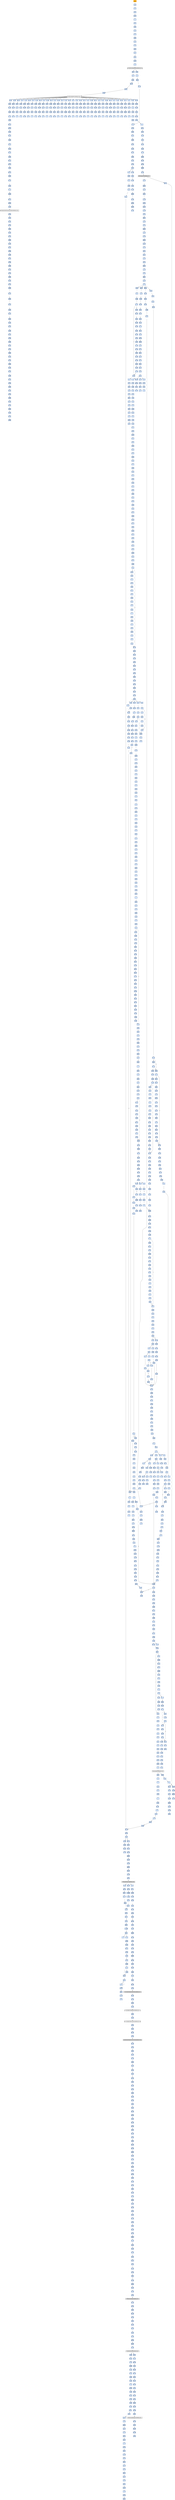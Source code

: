 strict digraph G {
	graph [bgcolor=transparent,
		name=G
	];
	node [color=lightsteelblue,
		fillcolor=lightsteelblue,
		shape=rectangle,
		style=filled
	];
	a0x00430001pusha_	[color=lightgrey,
		fillcolor=orange,
		label=pusha];
	a0x00430002call_0x0043000a	[label=call];
	a0x00430001pusha_ -> a0x00430002call_0x0043000a	[color="#000000"];
	a0x0043000apopl_ebp	[label=popl];
	a0x00430002call_0x0043000a -> a0x0043000apopl_ebp	[color="#000000"];
	a0x0043000bincl_ebp	[label=incl];
	a0x0043000apopl_ebp -> a0x0043000bincl_ebp	[color="#000000"];
	a0x0043000cpushl_ebp	[label=pushl];
	a0x0043000bincl_ebp -> a0x0043000cpushl_ebp	[color="#000000"];
	a0x0043000dret	[label=ret];
	a0x0043000cpushl_ebp -> a0x0043000dret	[color="#000000"];
	a0x00430008jmp_0x0043000e	[label=jmp];
	a0x0043000dret -> a0x00430008jmp_0x0043000e	[color="#000000"];
	a0x0043000ecall_0x00430014	[label=call];
	a0x00430008jmp_0x0043000e -> a0x0043000ecall_0x00430014	[color="#000000"];
	a0x00430014popl_ebp	[label=popl];
	a0x0043000ecall_0x00430014 -> a0x00430014popl_ebp	[color="#000000"];
	a0x00430015movl_0xffffffedUINT32_ebx	[label=movl];
	a0x00430014popl_ebp -> a0x00430015movl_0xffffffedUINT32_ebx	[color="#000000"];
	a0x0043001aaddl_ebp_ebx	[label=addl];
	a0x00430015movl_0xffffffedUINT32_ebx -> a0x0043001aaddl_ebp_ebx	[color="#000000"];
	a0x0043001csubl_0x30000UINT32_ebx	[label=subl];
	a0x0043001aaddl_ebp_ebx -> a0x0043001csubl_0x30000UINT32_ebx	[color="#000000"];
	a0x00430022cmpl_0x0UINT8_0x488ebp_	[label=cmpl];
	a0x0043001csubl_0x30000UINT32_ebx -> a0x00430022cmpl_0x0UINT8_0x488ebp_	[color="#000000"];
	a0x00430029movl_ebx_0x488ebp_	[label=movl];
	a0x00430022cmpl_0x0UINT8_0x488ebp_ -> a0x00430029movl_ebx_0x488ebp_	[color="#000000"];
	a0x0043002fjne_0x00430400	[label=jne];
	a0x00430029movl_ebx_0x488ebp_ -> a0x0043002fjne_0x00430400	[color="#000000"];
	a0x00430035leal_0x494ebp__eax	[label=leal];
	a0x0043002fjne_0x00430400 -> a0x00430035leal_0x494ebp__eax	[color="#000000",
		label=F];
	a0x0043003bpushl_eax	[label=pushl];
	a0x00430035leal_0x494ebp__eax -> a0x0043003bpushl_eax	[color="#000000"];
	a0x0043003ccall_0xfa9ebp_	[label=call];
	a0x0043003bpushl_eax -> a0x0043003ccall_0xfa9ebp_	[color="#000000"];
	GETMODULEHANDLEA_KERNEL32_DLL	[color=lightgrey,
		fillcolor=lightgrey,
		label="GETMODULEHANDLEA-KERNEL32-DLL"];
	a0x0043003ccall_0xfa9ebp_ -> GETMODULEHANDLEA_KERNEL32_DLL	[color="#000000"];
	a0x00430042movl_eax_0x48cebp_	[label=movl];
	GETMODULEHANDLEA_KERNEL32_DLL -> a0x00430042movl_eax_0x48cebp_	[color="#000000"];
	a0x00430287testl_eax_eax	[label=testl];
	GETMODULEHANDLEA_KERNEL32_DLL -> a0x00430287testl_eax_eax	[color="#000000"];
	a0x00430048movl_eax_esi	[label=movl];
	a0x00430042movl_eax_0x48cebp_ -> a0x00430048movl_eax_esi	[color="#000000"];
	a0x0043004aleal_0x51ebp__edi	[label=leal];
	a0x00430048movl_eax_esi -> a0x0043004aleal_0x51ebp__edi	[color="#000000"];
	a0x0043004dpushl_edi	[label=pushl];
	a0x0043004aleal_0x51ebp__edi -> a0x0043004dpushl_edi	[color="#000000"];
	a0x0043004epushl_esi	[label=pushl];
	a0x0043004dpushl_edi -> a0x0043004epushl_esi	[color="#000000"];
	a0x0043004fcall_0xfa5ebp_	[label=call];
	a0x0043004epushl_esi -> a0x0043004fcall_0xfa5ebp_	[color="#000000"];
	GETPROCADDRESS_KERNEL32_DLL	[color=lightgrey,
		fillcolor=lightgrey,
		label="GETPROCADDRESS-KERNEL32-DLL"];
	a0x0043004fcall_0xfa5ebp_ -> GETPROCADDRESS_KERNEL32_DLL	[color="#000000"];
	a0x00430055stosl_eax_es_edi_	[label=stosl];
	GETPROCADDRESS_KERNEL32_DLL -> a0x00430055stosl_eax_es_edi_	[color="#000000"];
	a0x004302eetestl_eax_eax	[label=testl];
	GETPROCADDRESS_KERNEL32_DLL -> a0x004302eetestl_eax_eax	[color="#000000"];
	a0x0040a110xorl_0x0042a8e0_eax	[label=xorl];
	GETPROCADDRESS_KERNEL32_DLL -> a0x0040a110xorl_0x0042a8e0_eax	[color="#000000"];
	a0x0040a123xorl_0x0042a8e0_eax	[label=xorl];
	GETPROCADDRESS_KERNEL32_DLL -> a0x0040a123xorl_0x0042a8e0_eax	[color="#000000"];
	a0x0040a136xorl_0x0042a8e0_eax	[label=xorl];
	GETPROCADDRESS_KERNEL32_DLL -> a0x0040a136xorl_0x0042a8e0_eax	[color="#000000"];
	a0x0040a149xorl_0x0042a8e0_eax	[label=xorl];
	GETPROCADDRESS_KERNEL32_DLL -> a0x0040a149xorl_0x0042a8e0_eax	[color="#000000"];
	a0x0040a15cxorl_0x0042a8e0_eax	[label=xorl];
	GETPROCADDRESS_KERNEL32_DLL -> a0x0040a15cxorl_0x0042a8e0_eax	[color="#000000"];
	a0x0040a16fxorl_0x0042a8e0_eax	[label=xorl];
	GETPROCADDRESS_KERNEL32_DLL -> a0x0040a16fxorl_0x0042a8e0_eax	[color="#000000"];
	a0x0040a182xorl_0x0042a8e0_eax	[label=xorl];
	GETPROCADDRESS_KERNEL32_DLL -> a0x0040a182xorl_0x0042a8e0_eax	[color="#000000"];
	a0x0040a195xorl_0x0042a8e0_eax	[label=xorl];
	GETPROCADDRESS_KERNEL32_DLL -> a0x0040a195xorl_0x0042a8e0_eax	[color="#000000"];
	a0x0040a1a8xorl_0x0042a8e0_eax	[label=xorl];
	GETPROCADDRESS_KERNEL32_DLL -> a0x0040a1a8xorl_0x0042a8e0_eax	[color="#000000"];
	a0x0040a1bbxorl_0x0042a8e0_eax	[label=xorl];
	GETPROCADDRESS_KERNEL32_DLL -> a0x0040a1bbxorl_0x0042a8e0_eax	[color="#000000"];
	a0x0040a1cexorl_0x0042a8e0_eax	[label=xorl];
	GETPROCADDRESS_KERNEL32_DLL -> a0x0040a1cexorl_0x0042a8e0_eax	[color="#000000"];
	a0x0040a1e1xorl_0x0042a8e0_eax	[label=xorl];
	GETPROCADDRESS_KERNEL32_DLL -> a0x0040a1e1xorl_0x0042a8e0_eax	[color="#000000"];
	a0x0040a1f4xorl_0x0042a8e0_eax	[label=xorl];
	GETPROCADDRESS_KERNEL32_DLL -> a0x0040a1f4xorl_0x0042a8e0_eax	[color="#000000"];
	a0x0040a207xorl_0x0042a8e0_eax	[label=xorl];
	GETPROCADDRESS_KERNEL32_DLL -> a0x0040a207xorl_0x0042a8e0_eax	[color="#000000"];
	a0x0040a21axorl_0x0042a8e0_eax	[label=xorl];
	GETPROCADDRESS_KERNEL32_DLL -> a0x0040a21axorl_0x0042a8e0_eax	[color="#000000"];
	a0x0040a22dxorl_0x0042a8e0_eax	[label=xorl];
	GETPROCADDRESS_KERNEL32_DLL -> a0x0040a22dxorl_0x0042a8e0_eax	[color="#000000"];
	a0x0040a240xorl_0x0042a8e0_eax	[label=xorl];
	GETPROCADDRESS_KERNEL32_DLL -> a0x0040a240xorl_0x0042a8e0_eax	[color="#000000"];
	a0x0040a253xorl_0x0042a8e0_eax	[label=xorl];
	GETPROCADDRESS_KERNEL32_DLL -> a0x0040a253xorl_0x0042a8e0_eax	[color="#000000"];
	a0x0040a266xorl_0x0042a8e0_eax	[label=xorl];
	GETPROCADDRESS_KERNEL32_DLL -> a0x0040a266xorl_0x0042a8e0_eax	[color="#000000"];
	a0x0040a279xorl_0x0042a8e0_eax	[label=xorl];
	GETPROCADDRESS_KERNEL32_DLL -> a0x0040a279xorl_0x0042a8e0_eax	[color="#000000"];
	a0x0040a28cxorl_0x0042a8e0_eax	[label=xorl];
	GETPROCADDRESS_KERNEL32_DLL -> a0x0040a28cxorl_0x0042a8e0_eax	[color="#000000"];
	a0x0040a29fxorl_0x0042a8e0_eax	[label=xorl];
	GETPROCADDRESS_KERNEL32_DLL -> a0x0040a29fxorl_0x0042a8e0_eax	[color="#000000"];
	a0x0040a2b2xorl_0x0042a8e0_eax	[label=xorl];
	GETPROCADDRESS_KERNEL32_DLL -> a0x0040a2b2xorl_0x0042a8e0_eax	[color="#000000"];
	a0x0040a2c5xorl_0x0042a8e0_eax	[label=xorl];
	GETPROCADDRESS_KERNEL32_DLL -> a0x0040a2c5xorl_0x0042a8e0_eax	[color="#000000"];
	a0x0040a2d8xorl_0x0042a8e0_eax	[label=xorl];
	GETPROCADDRESS_KERNEL32_DLL -> a0x0040a2d8xorl_0x0042a8e0_eax	[color="#000000"];
	a0x0040a2ebxorl_0x0042a8e0_eax	[label=xorl];
	GETPROCADDRESS_KERNEL32_DLL -> a0x0040a2ebxorl_0x0042a8e0_eax	[color="#000000"];
	a0x0040a2fexorl_0x0042a8e0_eax	[label=xorl];
	GETPROCADDRESS_KERNEL32_DLL -> a0x0040a2fexorl_0x0042a8e0_eax	[color="#000000"];
	a0x0040a311xorl_0x0042a8e0_eax	[label=xorl];
	GETPROCADDRESS_KERNEL32_DLL -> a0x0040a311xorl_0x0042a8e0_eax	[color="#000000"];
	a0x0040a324xorl_0x0042a8e0_eax	[label=xorl];
	GETPROCADDRESS_KERNEL32_DLL -> a0x0040a324xorl_0x0042a8e0_eax	[color="#000000"];
	a0x0040a337xorl_0x0042a8e0_eax	[label=xorl];
	GETPROCADDRESS_KERNEL32_DLL -> a0x0040a337xorl_0x0042a8e0_eax	[color="#000000"];
	a0x0040a34axorl_0x0042a8e0_eax	[label=xorl];
	GETPROCADDRESS_KERNEL32_DLL -> a0x0040a34axorl_0x0042a8e0_eax	[color="#000000"];
	a0x0040a35dxorl_0x0042a8e0_eax	[label=xorl];
	GETPROCADDRESS_KERNEL32_DLL -> a0x0040a35dxorl_0x0042a8e0_eax	[color="#000000"];
	a0x0040a370xorl_0x0042a8e0_eax	[label=xorl];
	GETPROCADDRESS_KERNEL32_DLL -> a0x0040a370xorl_0x0042a8e0_eax	[color="#000000"];
	a0x00430056movb_0x0UINT8_al	[label=movb];
	a0x00430055stosl_eax_es_edi_ -> a0x00430056movb_0x0UINT8_al	[color="#000000"];
	a0x00430058scasb_es_edi__al	[label=scasb];
	a0x00430056movb_0x0UINT8_al -> a0x00430058scasb_es_edi__al	[color="#000000"];
	a0x00430059jne_0x00430058	[label=jne];
	a0x00430058scasb_es_edi__al -> a0x00430059jne_0x00430058	[color="#000000"];
	a0x0043005bcmpb_al_edi_	[label=cmpb];
	a0x00430059jne_0x00430058 -> a0x0043005bcmpb_al_edi_	[color="#000000",
		label=F];
	a0x0043005djne_0x0043004d	[label=jne];
	a0x0043005bcmpb_al_edi_ -> a0x0043005djne_0x0043004d	[color="#000000"];
	a0x0043005fleal_0x7aebp__eax	[label=leal];
	a0x0043005djne_0x0043004d -> a0x0043005fleal_0x7aebp__eax	[color="#000000",
		label=F];
	a0x00430062jmp_eax	[label=jmp];
	a0x0043005fleal_0x7aebp__eax -> a0x00430062jmp_eax	[color="#000000"];
	a0x0043008dmovl_0x595ebp__ebx	[label=movl];
	a0x00430062jmp_eax -> a0x0043008dmovl_0x595ebp__ebx	[color="#000000"];
	a0x00430093orl_ebx_ebx	[label=orl];
	a0x0043008dmovl_0x595ebp__ebx -> a0x00430093orl_ebx_ebx	[color="#000000"];
	a0x00430095je_0x004300a1	[label=je];
	a0x00430093orl_ebx_ebx -> a0x00430095je_0x004300a1	[color="#000000"];
	a0x004300a1leal_0x5c5ebp__esi	[label=leal];
	a0x00430095je_0x004300a1 -> a0x004300a1leal_0x5c5ebp__esi	[color="#000000",
		label=T];
	a0x004300a7cmpl_0x0UINT8_esi_	[label=cmpl];
	a0x004300a1leal_0x5c5ebp__esi -> a0x004300a7cmpl_0x0UINT8_esi_	[color="#000000"];
	a0x004300aaje_0x004301ba	[label=je];
	a0x004300a7cmpl_0x0UINT8_esi_ -> a0x004300aaje_0x004301ba	[color="#000000"];
	a0x004300b0pushl_0x4UINT8	[label=pushl];
	a0x004300aaje_0x004301ba -> a0x004300b0pushl_0x4UINT8	[color="#000000",
		label=F];
	a0x004300b2pushl_0x1000UINT32	[label=pushl];
	a0x004300b0pushl_0x4UINT8 -> a0x004300b2pushl_0x1000UINT32	[color="#000000"];
	a0x004300b7pushl_0x1800UINT32	[label=pushl];
	a0x004300b2pushl_0x1000UINT32 -> a0x004300b7pushl_0x1800UINT32	[color="#000000"];
	a0x004300bcpushl_0x0UINT8	[label=pushl];
	a0x004300b7pushl_0x1800UINT32 -> a0x004300bcpushl_0x0UINT8	[color="#000000"];
	a0x004300becall_0x51ebp_	[label=call];
	a0x004300bcpushl_0x0UINT8 -> a0x004300becall_0x51ebp_	[color="#000000"];
	VIRTUALALLOC_KERNEL32_DLL	[color=lightgrey,
		fillcolor=lightgrey,
		label="VIRTUALALLOC-KERNEL32-DLL"];
	a0x004300becall_0x51ebp_ -> VIRTUALALLOC_KERNEL32_DLL	[color="#000000"];
	a0x004300c1movl_eax_0x148ebp_	[label=movl];
	VIRTUALALLOC_KERNEL32_DLL -> a0x004300c1movl_eax_0x148ebp_	[color="#000000"];
	a0x004300e2movl_eax_0x144ebp_	[label=movl];
	VIRTUALALLOC_KERNEL32_DLL -> a0x004300e2movl_eax_0x144ebp_	[color="#000000"];
	a0x004300c7movl_0x4esi__eax	[label=movl];
	a0x004300c1movl_eax_0x148ebp_ -> a0x004300c7movl_0x4esi__eax	[color="#000000"];
	a0x004300caaddl_0x10eUINT32_eax	[label=addl];
	a0x004300c7movl_0x4esi__eax -> a0x004300caaddl_0x10eUINT32_eax	[color="#000000"];
	a0x004300cfje_0x0043018c	[label=je];
	a0x004300caaddl_0x10eUINT32_eax -> a0x004300cfje_0x0043018c	[color="#000000"];
	a0x004300d5pushl_0x4UINT8	[label=pushl];
	a0x004300cfje_0x0043018c -> a0x004300d5pushl_0x4UINT8	[color="#000000",
		label=F];
	a0x004300d7pushl_0x1000UINT32	[label=pushl];
	a0x004300d5pushl_0x4UINT8 -> a0x004300d7pushl_0x1000UINT32	[color="#000000"];
	a0x004300dcpushl_eax	[label=pushl];
	a0x004300d7pushl_0x1000UINT32 -> a0x004300dcpushl_eax	[color="#000000"];
	a0x004300ddpushl_0x0UINT8	[label=pushl];
	a0x004300dcpushl_eax -> a0x004300ddpushl_0x0UINT8	[color="#000000"];
	a0x004300dfcall_0x51ebp_	[label=call];
	a0x004300ddpushl_0x0UINT8 -> a0x004300dfcall_0x51ebp_	[color="#000000"];
	a0x004300e8pushl_esi	[label=pushl];
	a0x004300e2movl_eax_0x144ebp_ -> a0x004300e8pushl_esi	[color="#000000"];
	a0x004300e9movl_esi__ebx	[label=movl];
	a0x004300e8pushl_esi -> a0x004300e9movl_esi__ebx	[color="#000000"];
	a0x004300ebaddl_0x488ebp__ebx	[label=addl];
	a0x004300e9movl_esi__ebx -> a0x004300ebaddl_0x488ebp__ebx	[color="#000000"];
	a0x004300f1pushl_0x148ebp_	[label=pushl];
	a0x004300ebaddl_0x488ebp__ebx -> a0x004300f1pushl_0x148ebp_	[color="#000000"];
	a0x004300f7pushl_0x4esi_	[label=pushl];
	a0x004300f1pushl_0x148ebp_ -> a0x004300f7pushl_0x4esi_	[color="#000000"];
	a0x004300fapushl_eax	[label=pushl];
	a0x004300f7pushl_0x4esi_ -> a0x004300fapushl_eax	[color="#000000"];
	a0x004300fbpushl_ebx	[label=pushl];
	a0x004300fapushl_eax -> a0x004300fbpushl_ebx	[color="#000000"];
	a0x004300fccall_0x004306c8	[label=call];
	a0x004300fbpushl_ebx -> a0x004300fccall_0x004306c8	[color="#000000"];
	a0x004306c8movl_0x10esp__eax	[label=movl];
	a0x004300fccall_0x004306c8 -> a0x004306c8movl_0x10esp__eax	[color="#000000"];
	a0x004306ccsubl_0x354UINT32_esp	[label=subl];
	a0x004306c8movl_0x10esp__eax -> a0x004306ccsubl_0x354UINT32_esp	[color="#000000"];
	a0x004306d2leal_0x4esp__ecx	[label=leal];
	a0x004306ccsubl_0x354UINT32_esp -> a0x004306d2leal_0x4esp__ecx	[color="#000000"];
	a0x004306d6pushl_eax	[label=pushl];
	a0x004306d2leal_0x4esp__ecx -> a0x004306d6pushl_eax	[color="#000000"];
	a0x004306d7call_0x00430a84	[label=call];
	a0x004306d6pushl_eax -> a0x004306d7call_0x00430a84	[color="#000000"];
	a0x00430a84pushl_ebx	[label=pushl];
	a0x004306d7call_0x00430a84 -> a0x00430a84pushl_ebx	[color="#000000"];
	a0x00430a85pushl_esi	[label=pushl];
	a0x00430a84pushl_ebx -> a0x00430a85pushl_esi	[color="#000000"];
	a0x00430a86pushl_edi	[label=pushl];
	a0x00430a85pushl_esi -> a0x00430a86pushl_edi	[color="#000000"];
	a0x00430a87movl_ecx_edi	[label=movl];
	a0x00430a86pushl_edi -> a0x00430a87movl_ecx_edi	[color="#000000"];
	a0x00430a89xorl_edx_edx	[label=xorl];
	a0x00430a87movl_ecx_edi -> a0x00430a89xorl_edx_edx	[color="#000000"];
	a0x00430a8bxorl_eax_eax	[label=xorl];
	a0x00430a89xorl_edx_edx -> a0x00430a8bxorl_eax_eax	[color="#000000"];
	a0x00430a8dleal_0x268edi__esi	[label=leal];
	a0x00430a8bxorl_eax_eax -> a0x00430a8dleal_0x268edi__esi	[color="#000000"];
	a0x00430a93movl_edx_esi_	[label=movl];
	a0x00430a8dleal_0x268edi__esi -> a0x00430a93movl_edx_esi_	[color="#000000"];
	a0x00430a95pushl_esi	[label=pushl];
	a0x00430a93movl_edx_esi_ -> a0x00430a95pushl_esi	[color="#000000"];
	a0x00430a96call_0x00430cf2	[label=call];
	a0x00430a95pushl_esi -> a0x00430a96call_0x00430cf2	[color="#000000"];
	a0x00430cf2call_0x00430cf8	[label=call];
	a0x00430a96call_0x00430cf2 -> a0x00430cf2call_0x00430cf8	[color="#000000"];
	a0x00430cf8popl_esi	[label=popl];
	a0x00430cf2call_0x00430cf8 -> a0x00430cf8popl_esi	[color="#000000"];
	a0x00430cf9subl_0x46ca5fUINT32_esi	[label=subl];
	a0x00430cf8popl_esi -> a0x00430cf9subl_0x46ca5fUINT32_esi	[color="#000000"];
	a0x00430cffret	[label=ret];
	a0x00430cf9subl_0x46ca5fUINT32_esi -> a0x00430cffret	[color="#000000"];
	a0x00430a9bmovb_0x46c4d2eaxesi__cl	[label=movb];
	a0x00430cffret -> a0x00430a9bmovb_0x46c4d2eaxesi__cl	[color="#000000"];
	a0x00430e18movb_0x46c4d2ebpesi__dl	[label=movb];
	a0x00430cffret -> a0x00430e18movb_0x46c4d2ebpesi__dl	[color="#000000"];
	a0x00430d85movb_0x46c4b6eaxesi__bl	[label=movb];
	a0x00430cffret -> a0x00430d85movb_0x46c4b6eaxesi__bl	[color="#000000"];
	a0x00430defmovb_0x46c49aeaxesi__cl	[label=movb];
	a0x00430cffret -> a0x00430defmovb_0x46c49aeaxesi__cl	[color="#000000"];
	a0x00430aa2popl_esi	[label=popl];
	a0x00430a9bmovb_0x46c4d2eaxesi__cl -> a0x00430aa2popl_esi	[color="#000000"];
	a0x00430aa3movl_0x1UINT32_ebx	[label=movl];
	a0x00430aa2popl_esi -> a0x00430aa3movl_0x1UINT32_ebx	[color="#000000"];
	a0x00430aa8addl_0x4UINT8_esi	[label=addl];
	a0x00430aa3movl_0x1UINT32_ebx -> a0x00430aa8addl_0x4UINT8_esi	[color="#000000"];
	a0x00430aabshll_cl_ebx	[label=shll];
	a0x00430aa8addl_0x4UINT8_esi -> a0x00430aabshll_cl_ebx	[color="#000000"];
	a0x00430aadaddl_ebx_edx	[label=addl];
	a0x00430aabshll_cl_ebx -> a0x00430aadaddl_ebx_edx	[color="#000000"];
	a0x00430aafincl_eax	[label=incl];
	a0x00430aadaddl_ebx_edx -> a0x00430aafincl_eax	[color="#000000"];
	a0x00430ab0cmpl_0x3aUINT8_eax	[label=cmpl];
	a0x00430aafincl_eax -> a0x00430ab0cmpl_0x3aUINT8_eax	[color="#000000"];
	a0x00430ab3jb_0x00430a93	[label=jb];
	a0x00430ab0cmpl_0x3aUINT8_eax -> a0x00430ab3jb_0x00430a93	[color="#000000"];
	a0x00430ab5movl_0x10esp__eax	[label=movl];
	a0x00430ab3jb_0x00430a93 -> a0x00430ab5movl_0x10esp__eax	[color="#000000",
		label=F];
	a0x00430ab9leal_0x10edi__ecx	[label=leal];
	a0x00430ab5movl_0x10esp__eax -> a0x00430ab9leal_0x10edi__ecx	[color="#000000"];
	a0x00430abcpushl_eax	[label=pushl];
	a0x00430ab9leal_0x10edi__ecx -> a0x00430abcpushl_eax	[color="#000000"];
	a0x00430abdpushl_0x2d1UINT32	[label=pushl];
	a0x00430abcpushl_eax -> a0x00430abdpushl_0x2d1UINT32	[color="#000000"];
	a0x00430ac2call_0x0043080f	[label=call];
	a0x00430abdpushl_0x2d1UINT32 -> a0x00430ac2call_0x0043080f	[color="#000000"];
	a0x0043080fmovl_0x4esp__eax	[label=movl];
	a0x00430ac2call_0x0043080f -> a0x0043080fmovl_0x4esp__eax	[color="#000000"];
	a0x00430813movl_0x8esp__edx	[label=movl];
	a0x0043080fmovl_0x4esp__eax -> a0x00430813movl_0x8esp__edx	[color="#000000"];
	a0x00430817movl_eax_0x84ecx_	[label=movl];
	a0x00430813movl_0x8esp__edx -> a0x00430817movl_eax_0x84ecx_	[color="#000000"];
	a0x0043081dmovl_edx_0x88ecx_	[label=movl];
	a0x00430817movl_eax_0x84ecx_ -> a0x0043081dmovl_edx_0x88ecx_	[color="#000000"];
	a0x00430823leal_edxeax4__eax	[label=leal];
	a0x0043081dmovl_edx_0x88ecx_ -> a0x00430823leal_edxeax4__eax	[color="#000000"];
	a0x00430826movl_eax_0x8cecx_	[label=movl];
	a0x00430823leal_edxeax4__eax -> a0x00430826movl_eax_0x8cecx_	[color="#000000"];
	a0x0043082caddl_0x100UINT32_eax	[label=addl];
	a0x00430826movl_eax_0x8cecx_ -> a0x0043082caddl_0x100UINT32_eax	[color="#000000"];
	a0x00430831ret_0x8UINT16	[label=ret];
	a0x0043082caddl_0x100UINT32_eax -> a0x00430831ret_0x8UINT16	[color="#000000"];
	a0x00430ac7pushl_eax	[label=pushl];
	a0x00430831ret_0x8UINT16 -> a0x00430ac7pushl_eax	[color="#000000"];
	a0x00430ad5pushl_eax	[label=pushl];
	a0x00430831ret_0x8UINT16 -> a0x00430ad5pushl_eax	[color="#000000"];
	a0x00430ae3pushl_eax	[label=pushl];
	a0x00430831ret_0x8UINT16 -> a0x00430ae3pushl_eax	[color="#000000"];
	a0x00430af1movl_eax_0x260edi_	[label=movl];
	a0x00430831ret_0x8UINT16 -> a0x00430af1movl_eax_0x260edi_	[color="#000000"];
	a0x00430ac8pushl_0x1cUINT8	[label=pushl];
	a0x00430ac7pushl_eax -> a0x00430ac8pushl_0x1cUINT8	[color="#000000"];
	a0x00430acaleal_0xa0edi__ecx	[label=leal];
	a0x00430ac8pushl_0x1cUINT8 -> a0x00430acaleal_0xa0edi__ecx	[color="#000000"];
	a0x00430ad0call_0x0043080f	[label=call];
	a0x00430acaleal_0xa0edi__ecx -> a0x00430ad0call_0x0043080f	[color="#000000"];
	a0x00430ad6pushl_0x8UINT8	[label=pushl];
	a0x00430ad5pushl_eax -> a0x00430ad6pushl_0x8UINT8	[color="#000000"];
	a0x00430ad8leal_0x130edi__ecx	[label=leal];
	a0x00430ad6pushl_0x8UINT8 -> a0x00430ad8leal_0x130edi__ecx	[color="#000000"];
	a0x00430adecall_0x0043080f	[label=call];
	a0x00430ad8leal_0x130edi__ecx -> a0x00430adecall_0x0043080f	[color="#000000"];
	a0x00430ae4pushl_0x13UINT8	[label=pushl];
	a0x00430ae3pushl_eax -> a0x00430ae4pushl_0x13UINT8	[color="#000000"];
	a0x00430ae6leal_0x1c0edi__ecx	[label=leal];
	a0x00430ae4pushl_0x13UINT8 -> a0x00430ae6leal_0x1c0edi__ecx	[color="#000000"];
	a0x00430aeccall_0x0043080f	[label=call];
	a0x00430ae6leal_0x1c0edi__ecx -> a0x00430aeccall_0x0043080f	[color="#000000"];
	a0x00430af7popl_edi	[label=popl];
	a0x00430af1movl_eax_0x260edi_ -> a0x00430af7popl_edi	[color="#000000"];
	a0x00430af8popl_esi	[label=popl];
	a0x00430af7popl_edi -> a0x00430af8popl_esi	[color="#000000"];
	a0x00430af9addl_0x2f5UINT32_eax	[label=addl];
	a0x00430af8popl_esi -> a0x00430af9addl_0x2f5UINT32_eax	[color="#000000"];
	a0x00430afepopl_ebx	[label=popl];
	a0x00430af9addl_0x2f5UINT32_eax -> a0x00430afepopl_ebx	[color="#000000"];
	a0x00430affret_0x4UINT16	[label=ret];
	a0x00430afepopl_ebx -> a0x00430affret_0x4UINT16	[color="#000000"];
	a0x004306dcmovl_0x35cesp__ecx	[label=movl];
	a0x00430affret_0x4UINT16 -> a0x004306dcmovl_0x35cesp__ecx	[color="#000000"];
	a0x004306e3movl_0x358esp__edx	[label=movl];
	a0x004306dcmovl_0x35cesp__ecx -> a0x004306e3movl_0x358esp__edx	[color="#000000"];
	a0x004306eapushl_ecx	[label=pushl];
	a0x004306e3movl_0x358esp__edx -> a0x004306eapushl_ecx	[color="#000000"];
	a0x004306ebpushl_edx	[label=pushl];
	a0x004306eapushl_ecx -> a0x004306ebpushl_edx	[color="#000000"];
	a0x004306ecleal_0xcesp__ecx	[label=leal];
	a0x004306ebpushl_edx -> a0x004306ecleal_0xcesp__ecx	[color="#000000"];
	a0x004306f0call_0x00430b02	[label=call];
	a0x004306ecleal_0xcesp__ecx -> a0x004306f0call_0x00430b02	[color="#000000"];
	a0x00430b02movl_0x8esp__eax	[label=movl];
	a0x004306f0call_0x00430b02 -> a0x00430b02movl_0x8esp__eax	[color="#000000"];
	a0x00430b06movl_ecx_edx	[label=movl];
	a0x00430b02movl_0x8esp__eax -> a0x00430b06movl_ecx_edx	[color="#000000"];
	a0x00430b08movl_0x4esp__ecx	[label=movl];
	a0x00430b06movl_ecx_edx -> a0x00430b08movl_0x4esp__ecx	[color="#000000"];
	a0x00430b0cpushl_edi	[label=pushl];
	a0x00430b08movl_0x4esp__ecx -> a0x00430b0cpushl_edi	[color="#000000"];
	a0x00430b0dmovl_eax_edx_	[label=movl];
	a0x00430b0cpushl_edi -> a0x00430b0dmovl_eax_edx_	[color="#000000"];
	a0x00430b0fleal_0x4edx__eax	[label=leal];
	a0x00430b0dmovl_eax_edx_ -> a0x00430b0fleal_0x4edx__eax	[color="#000000"];
	a0x00430b12movl_ecx_eax_	[label=movl];
	a0x00430b0fleal_0x4edx__eax -> a0x00430b12movl_ecx_eax_	[color="#000000"];
	a0x00430b14movl_0x20UINT32_0x4eax_	[label=movl];
	a0x00430b12movl_ecx_eax_ -> a0x00430b14movl_0x20UINT32_0x4eax_	[color="#000000"];
	a0x00430b1bmovl_eax_0x10edx_	[label=movl];
	a0x00430b14movl_0x20UINT32_0x4eax_ -> a0x00430b1bmovl_eax_0x10edx_	[color="#000000"];
	a0x00430b1emovl_eax_0xa0edx_	[label=movl];
	a0x00430b1bmovl_eax_0x10edx_ -> a0x00430b1emovl_eax_0xa0edx_	[color="#000000"];
	a0x00430b24movl_eax_0x130edx_	[label=movl];
	a0x00430b1emovl_eax_0xa0edx_ -> a0x00430b24movl_eax_0x130edx_	[color="#000000"];
	a0x00430b2amovl_eax_0x1c0edx_	[label=movl];
	a0x00430b24movl_eax_0x130edx_ -> a0x00430b2amovl_eax_0x1c0edx_	[color="#000000"];
	a0x00430b30xorl_eax_eax	[label=xorl];
	a0x00430b2amovl_eax_0x1c0edx_ -> a0x00430b30xorl_eax_eax	[color="#000000"];
	a0x00430b32movl_0xbdUINT32_ecx	[label=movl];
	a0x00430b30xorl_eax_eax -> a0x00430b32movl_0xbdUINT32_ecx	[color="#000000"];
	a0x00430b37movl_eax_0x250edx_	[label=movl];
	a0x00430b32movl_0xbdUINT32_ecx -> a0x00430b37movl_eax_0x250edx_	[color="#000000"];
	a0x00430b3dmovl_eax_0x254edx_	[label=movl];
	a0x00430b37movl_eax_0x250edx_ -> a0x00430b3dmovl_eax_0x254edx_	[color="#000000"];
	a0x00430b43movl_eax_0x258edx_	[label=movl];
	a0x00430b3dmovl_eax_0x254edx_ -> a0x00430b43movl_eax_0x258edx_	[color="#000000"];
	a0x00430b49movl_0x260edx__edi	[label=movl];
	a0x00430b43movl_eax_0x258edx_ -> a0x00430b49movl_0x260edx__edi	[color="#000000"];
	a0x00430b4fmovl_eax_0x25cedx_	[label=movl];
	a0x00430b49movl_0x260edx__edi -> a0x00430b4fmovl_eax_0x25cedx_	[color="#000000"];
	a0x00430b55repz_stosl_eax_es_edi_	[label=repz];
	a0x00430b4fmovl_eax_0x25cedx_ -> a0x00430b55repz_stosl_eax_es_edi_	[color="#000000"];
	a0x00430b57movl_edx_ecx	[label=movl];
	a0x00430b55repz_stosl_eax_es_edi_ -> a0x00430b57movl_edx_ecx	[color="#000000"];
	a0x00430b59stosb_al_es_edi_	[label=stosb];
	a0x00430b57movl_edx_ecx -> a0x00430b59stosb_al_es_edi_	[color="#000000"];
	a0x00430b5acall_0x00430b63	[label=call];
	a0x00430b59stosb_al_es_edi_ -> a0x00430b5acall_0x00430b63	[color="#000000"];
	a0x00430b63subl_0x30cUINT32_esp	[label=subl];
	a0x00430b5acall_0x00430b63 -> a0x00430b63subl_0x30cUINT32_esp	[color="#000000"];
	a0x00430b69pushl_ebx	[label=pushl];
	a0x00430b63subl_0x30cUINT32_esp -> a0x00430b69pushl_ebx	[color="#000000"];
	a0x00430b6amovl_ecx_ebx	[label=movl];
	a0x00430b69pushl_ebx -> a0x00430b6amovl_ecx_ebx	[color="#000000"];
	a0x00430b6cpushl_ebp	[label=pushl];
	a0x00430b6amovl_ecx_ebx -> a0x00430b6cpushl_ebp	[color="#000000"];
	a0x00430b6dpushl_esi	[label=pushl];
	a0x00430b6cpushl_ebp -> a0x00430b6dpushl_esi	[color="#000000"];
	a0x00430b6eleal_0x4ebx__ebp	[label=leal];
	a0x00430b6dpushl_esi -> a0x00430b6eleal_0x4ebx__ebp	[color="#000000"];
	a0x00430b71pushl_edi	[label=pushl];
	a0x00430b6eleal_0x4ebx__ebp -> a0x00430b71pushl_edi	[color="#000000"];
	a0x00430b72pushl_0x1UINT8	[label=pushl];
	a0x00430b71pushl_edi -> a0x00430b72pushl_0x1UINT8	[color="#000000"];
	a0x00430b74movl_ebp_ecx	[label=movl];
	a0x00430b72pushl_0x1UINT8 -> a0x00430b74movl_ebp_ecx	[color="#000000"];
	a0x00430b76call_0x004307a4	[label=call];
	a0x00430b74movl_ebp_ecx -> a0x00430b76call_0x004307a4	[color="#000000"];
	a0x004307a4pushl_ecx	[label=pushl];
	a0x00430b76call_0x004307a4 -> a0x004307a4pushl_ecx	[color="#000000"];
	a0x004307a5movl_ecx_edx	[label=movl];
	a0x004307a4pushl_ecx -> a0x004307a5movl_ecx_edx	[color="#000000"];
	a0x004307a7pushl_esi	[label=pushl];
	a0x004307a5movl_ecx_edx -> a0x004307a7pushl_esi	[color="#000000"];
	a0x004307a8movl_0x8UINT32_ecx	[label=movl];
	a0x004307a7pushl_esi -> a0x004307a8movl_0x8UINT32_ecx	[color="#000000"];
	a0x004307adpushl_edi	[label=pushl];
	a0x004307a8movl_0x8UINT32_ecx -> a0x004307adpushl_edi	[color="#000000"];
	a0x004307aecmpl_ecx_0x4edx_	[label=cmpl];
	a0x004307adpushl_edi -> a0x004307aecmpl_ecx_0x4edx_	[color="#000000"];
	a0x004307b1jb_0x004307e8	[label=jb];
	a0x004307aecmpl_ecx_0x4edx_ -> a0x004307b1jb_0x004307e8	[color="#000000"];
	a0x004307b3pushl_ebx	[label=pushl];
	a0x004307b1jb_0x004307e8 -> a0x004307b3pushl_ebx	[color="#000000",
		label=F];
	a0x004307e8movl_0x4edx__esi	[label=movl];
	a0x004307b1jb_0x004307e8 -> a0x004307e8movl_0x4edx__esi	[color="#000000",
		label=T];
	a0x004307b4movl_0xfffffff8UINT32_esi	[label=movl];
	a0x004307b3pushl_ebx -> a0x004307b4movl_0xfffffff8UINT32_esi	[color="#000000"];
	a0x004307b9movl_edx__eax	[label=movl];
	a0x004307b4movl_0xfffffff8UINT32_esi -> a0x004307b9movl_edx__eax	[color="#000000"];
	a0x004307bbmovb_eax__bl	[label=movb];
	a0x004307b9movl_edx__eax -> a0x004307bbmovb_eax__bl	[color="#000000"];
	a0x004307bdincl_eax	[label=incl];
	a0x004307bbmovb_eax__bl -> a0x004307bdincl_eax	[color="#000000"];
	a0x004307bemovb_bl_0xcesp_	[label=movb];
	a0x004307bdincl_eax -> a0x004307bemovb_bl_0xcesp_	[color="#000000"];
	a0x004307c2movl_eax_edx_	[label=movl];
	a0x004307bemovb_bl_0xcesp_ -> a0x004307c2movl_eax_edx_	[color="#000000"];
	a0x004307c4movl_0x8edx__eax	[label=movl];
	a0x004307c2movl_eax_edx_ -> a0x004307c4movl_0x8edx__eax	[color="#000000"];
	a0x004307c7movl_0xcesp__edi	[label=movl];
	a0x004307c4movl_0x8edx__eax -> a0x004307c7movl_0xcesp__edi	[color="#000000"];
	a0x004307cbshll_0x8UINT8_eax	[label=shll];
	a0x004307c7movl_0xcesp__edi -> a0x004307cbshll_0x8UINT8_eax	[color="#000000"];
	a0x004307ceandl_0xffUINT32_edi	[label=andl];
	a0x004307cbshll_0x8UINT8_eax -> a0x004307ceandl_0xffUINT32_edi	[color="#000000"];
	a0x004307d4orl_edi_eax	[label=orl];
	a0x004307ceandl_0xffUINT32_edi -> a0x004307d4orl_edi_eax	[color="#000000"];
	a0x004307d6movl_0x4edx__edi	[label=movl];
	a0x004307d4orl_edi_eax -> a0x004307d6movl_0x4edx__edi	[color="#000000"];
	a0x004307d9addl_esi_edi	[label=addl];
	a0x004307d6movl_0x4edx__edi -> a0x004307d9addl_esi_edi	[color="#000000"];
	a0x004307dbmovl_eax_0x8edx_	[label=movl];
	a0x004307d9addl_esi_edi -> a0x004307dbmovl_eax_0x8edx_	[color="#000000"];
	a0x004307demovl_edi_eax	[label=movl];
	a0x004307dbmovl_eax_0x8edx_ -> a0x004307demovl_edi_eax	[color="#000000"];
	a0x004307e0movl_edi_0x4edx_	[label=movl];
	a0x004307demovl_edi_eax -> a0x004307e0movl_edi_0x4edx_	[color="#000000"];
	a0x004307e3cmpl_ecx_eax	[label=cmpl];
	a0x004307e0movl_edi_0x4edx_ -> a0x004307e3cmpl_ecx_eax	[color="#000000"];
	a0x004307e5jae_0x004307b9	[label=jae];
	a0x004307e3cmpl_ecx_eax -> a0x004307e5jae_0x004307b9	[color="#000000"];
	a0x004307e7popl_ebx	[label=popl];
	a0x004307e5jae_0x004307b9 -> a0x004307e7popl_ebx	[color="#000000",
		label=F];
	a0x004307e7popl_ebx -> a0x004307e8movl_0x4edx__esi	[color="#000000"];
	a0x004307ebmovl_0x8edx__eax	[label=movl];
	a0x004307e8movl_0x4edx__esi -> a0x004307ebmovl_0x8edx__eax	[color="#000000"];
	a0x004307eemovl_0x10esp__edi	[label=movl];
	a0x004307ebmovl_0x8edx__eax -> a0x004307eemovl_0x10esp__edi	[color="#000000"];
	a0x004307f2subl_esi_ecx	[label=subl];
	a0x004307eemovl_0x10esp__edi -> a0x004307f2subl_esi_ecx	[color="#000000"];
	a0x004307f4shrl_cl_eax	[label=shrl];
	a0x004307f2subl_esi_ecx -> a0x004307f4shrl_cl_eax	[color="#000000"];
	a0x004307f6movl_0x18UINT32_ecx	[label=movl];
	a0x004307f4shrl_cl_eax -> a0x004307f6movl_0x18UINT32_ecx	[color="#000000"];
	a0x004307fbsubl_edi_ecx	[label=subl];
	a0x004307f6movl_0x18UINT32_ecx -> a0x004307fbsubl_edi_ecx	[color="#000000"];
	a0x004307fdandl_0xffffffUINT32_eax	[label=andl];
	a0x004307fbsubl_edi_ecx -> a0x004307fdandl_0xffffffUINT32_eax	[color="#000000"];
	a0x00430802shrl_cl_eax	[label=shrl];
	a0x004307fdandl_0xffffffUINT32_eax -> a0x00430802shrl_cl_eax	[color="#000000"];
	a0x00430804addl_edi_esi	[label=addl];
	a0x00430802shrl_cl_eax -> a0x00430804addl_edi_esi	[color="#000000"];
	a0x00430806popl_edi	[label=popl];
	a0x00430804addl_edi_esi -> a0x00430806popl_edi	[color="#000000"];
	a0x00430807movl_esi_0x4edx_	[label=movl];
	a0x00430806popl_edi -> a0x00430807movl_esi_0x4edx_	[color="#000000"];
	a0x0043080apopl_esi	[label=popl];
	a0x00430807movl_esi_0x4edx_ -> a0x0043080apopl_esi	[color="#000000"];
	a0x0043080bpopl_ecx	[label=popl];
	a0x0043080apopl_esi -> a0x0043080bpopl_ecx	[color="#000000"];
	a0x0043080cret_0x4UINT16	[label=ret];
	a0x0043080bpopl_ecx -> a0x0043080cret_0x4UINT16	[color="#000000"];
	a0x00430b7btestl_eax_eax	[label=testl];
	a0x0043080cret_0x4UINT16 -> a0x00430b7btestl_eax_eax	[color="#000000"];
	a0x00430b98movb_al_0x10espesi_	[label=movb];
	a0x0043080cret_0x4UINT16 -> a0x00430b98movb_al_0x10espesi_	[color="#000000"];
	a0x00430bf1addl_0x3UINT8_eax	[label=addl];
	a0x0043080cret_0x4UINT16 -> a0x00430bf1addl_0x3UINT8_eax	[color="#000000"];
	a0x00430c1eaddl_0x3UINT8_eax	[label=addl];
	a0x0043080cret_0x4UINT16 -> a0x00430c1eaddl_0x3UINT8_eax	[color="#000000"];
	a0x00430c2caddl_0xbUINT8_eax	[label=addl];
	a0x0043080cret_0x4UINT16 -> a0x00430c2caddl_0xbUINT8_eax	[color="#000000"];
	a0x00430b7djne_0x00430b8d	[label=jne];
	a0x00430b7btestl_eax_eax -> a0x00430b7djne_0x00430b8d	[color="#000000"];
	a0x00430b7fmovl_0x260ebx__edi	[label=movl];
	a0x00430b7djne_0x00430b8d -> a0x00430b7fmovl_0x260ebx__edi	[color="#000000",
		label=F];
	a0x00430b8dxorl_esi_esi	[label=xorl];
	a0x00430b7djne_0x00430b8d -> a0x00430b8dxorl_esi_esi	[color="#000000",
		label=T];
	a0x00430b85movl_0xbdUINT32_ecx	[label=movl];
	a0x00430b7fmovl_0x260ebx__edi -> a0x00430b85movl_0xbdUINT32_ecx	[color="#000000"];
	a0x00430b8arepz_stosl_eax_es_edi_	[label=repz];
	a0x00430b85movl_0xbdUINT32_ecx -> a0x00430b8arepz_stosl_eax_es_edi_	[color="#000000"];
	a0x00430b8cstosb_al_es_edi_	[label=stosb];
	a0x00430b8arepz_stosl_eax_es_edi_ -> a0x00430b8cstosb_al_es_edi_	[color="#000000"];
	a0x00430b8cstosb_al_es_edi_ -> a0x00430b8dxorl_esi_esi	[color="#000000"];
	a0x00430b8fpushl_0x4UINT8	[label=pushl];
	a0x00430b8dxorl_esi_esi -> a0x00430b8fpushl_0x4UINT8	[color="#000000"];
	a0x00430b91movl_ebp_ecx	[label=movl];
	a0x00430b8fpushl_0x4UINT8 -> a0x00430b91movl_ebp_ecx	[color="#000000"];
	a0x00430b93call_0x004307a4	[label=call];
	a0x00430b91movl_ebp_ecx -> a0x00430b93call_0x004307a4	[color="#000000"];
	a0x00430b9cincl_esi	[label=incl];
	a0x00430b98movb_al_0x10espesi_ -> a0x00430b9cincl_esi	[color="#000000"];
	a0x00430b9dcmpl_0x13UINT8_esi	[label=cmpl];
	a0x00430b9cincl_esi -> a0x00430b9dcmpl_0x13UINT8_esi	[color="#000000"];
	a0x00430ba0jb_0x00430b8f	[label=jb];
	a0x00430b9dcmpl_0x13UINT8_esi -> a0x00430ba0jb_0x00430b8f	[color="#000000"];
	a0x00430ba0jb_0x00430b8f -> a0x00430b8fpushl_0x4UINT8	[color="#000000",
		label=T];
	a0x00430ba2leal_0x1c0ebx__edi	[label=leal];
	a0x00430ba0jb_0x00430b8f -> a0x00430ba2leal_0x1c0ebx__edi	[color="#000000",
		label=F];
	a0x00430ba8leal_0x10esp__eax	[label=leal];
	a0x00430ba2leal_0x1c0ebx__edi -> a0x00430ba8leal_0x10esp__eax	[color="#000000"];
	a0x00430bacpushl_eax	[label=pushl];
	a0x00430ba8leal_0x10esp__eax -> a0x00430bacpushl_eax	[color="#000000"];
	a0x00430badmovl_edi_ecx	[label=movl];
	a0x00430bacpushl_eax -> a0x00430badmovl_edi_ecx	[color="#000000"];
	a0x00430bafcall_0x00430834	[label=call];
	a0x00430badmovl_edi_ecx -> a0x00430bafcall_0x00430834	[color="#000000"];
	a0x00430834subl_0x98UINT32_esp	[label=subl];
	a0x00430bafcall_0x00430834 -> a0x00430834subl_0x98UINT32_esp	[color="#000000"];
	a0x0043083apushl_ebx	[label=pushl];
	a0x00430834subl_0x98UINT32_esp -> a0x0043083apushl_ebx	[color="#000000"];
	a0x0043083bpushl_ebp	[label=pushl];
	a0x0043083apushl_ebx -> a0x0043083bpushl_ebp	[color="#000000"];
	a0x0043083cpushl_esi	[label=pushl];
	a0x0043083bpushl_ebp -> a0x0043083cpushl_esi	[color="#000000"];
	a0x0043083dmovl_ecx_edx	[label=movl];
	a0x0043083cpushl_esi -> a0x0043083dmovl_ecx_edx	[color="#000000"];
	a0x0043083fpushl_edi	[label=pushl];
	a0x0043083dmovl_ecx_edx -> a0x0043083fpushl_edi	[color="#000000"];
	a0x00430840movl_0xfUINT32_ecx	[label=movl];
	a0x0043083fpushl_edi -> a0x00430840movl_0xfUINT32_ecx	[color="#000000"];
	a0x00430845movl_0x84edx__ebp	[label=movl];
	a0x00430840movl_0xfUINT32_ecx -> a0x00430845movl_0x84edx__ebp	[color="#000000"];
	a0x0043084bxorl_eax_eax	[label=xorl];
	a0x00430845movl_0x84edx__ebp -> a0x0043084bxorl_eax_eax	[color="#000000"];
	a0x0043084dleal_0x2cesp__edi	[label=leal];
	a0x0043084bxorl_eax_eax -> a0x0043084dleal_0x2cesp__edi	[color="#000000"];
	a0x00430851xorl_esi_esi	[label=xorl];
	a0x0043084dleal_0x2cesp__edi -> a0x00430851xorl_esi_esi	[color="#000000"];
	a0x00430853repz_stosl_eax_es_edi_	[label=repz];
	a0x00430851xorl_esi_esi -> a0x00430853repz_stosl_eax_es_edi_	[color="#000000"];
	a0x00430855movl_0xacesp__edi	[label=movl];
	a0x00430853repz_stosl_eax_es_edi_ -> a0x00430855movl_0xacesp__edi	[color="#000000"];
	a0x0043085ccmpl_esi_ebp	[label=cmpl];
	a0x00430855movl_0xacesp__edi -> a0x0043085ccmpl_esi_ebp	[color="#000000"];
	a0x0043085emovl_edx_0x20esp_	[label=movl];
	a0x0043085ccmpl_esi_ebp -> a0x0043085emovl_edx_0x20esp_	[color="#000000"];
	a0x00430862jbe_0x00430879	[label=jbe];
	a0x0043085emovl_edx_0x20esp_ -> a0x00430862jbe_0x00430879	[color="#000000"];
	a0x00430864xorl_ecx_ecx	[label=xorl];
	a0x00430862jbe_0x00430879 -> a0x00430864xorl_ecx_ecx	[color="#000000",
		label=F];
	a0x00430866movb_eaxedi__cl	[label=movb];
	a0x00430864xorl_ecx_ecx -> a0x00430866movb_eaxedi__cl	[color="#000000"];
	a0x00430869movl_0x28especx4__ebx	[label=movl];
	a0x00430866movb_eaxedi__cl -> a0x00430869movl_0x28especx4__ebx	[color="#000000"];
	a0x0043086dleal_0x28especx4__ecx	[label=leal];
	a0x00430869movl_0x28especx4__ebx -> a0x0043086dleal_0x28especx4__ecx	[color="#000000"];
	a0x00430871incl_ebx	[label=incl];
	a0x0043086dleal_0x28especx4__ecx -> a0x00430871incl_ebx	[color="#000000"];
	a0x00430872incl_eax	[label=incl];
	a0x00430871incl_ebx -> a0x00430872incl_eax	[color="#000000"];
	a0x00430873cmpl_ebp_eax	[label=cmpl];
	a0x00430872incl_eax -> a0x00430873cmpl_ebp_eax	[color="#000000"];
	a0x00430875movl_ebx_ecx_	[label=movl];
	a0x00430873cmpl_ebp_eax -> a0x00430875movl_ebx_ecx_	[color="#000000"];
	a0x00430877jb_0x00430864	[label=jb];
	a0x00430875movl_ebx_ecx_ -> a0x00430877jb_0x00430864	[color="#000000"];
	a0x00430879movl_0x17UINT32_ecx	[label=movl];
	a0x00430877jb_0x00430864 -> a0x00430879movl_0x17UINT32_ecx	[color="#000000",
		label=F];
	a0x0043087emovl_esi_0x28esp_	[label=movl];
	a0x00430879movl_0x17UINT32_ecx -> a0x0043087emovl_esi_0x28esp_	[color="#000000"];
	a0x00430882movl_esi_0x4edx_	[label=movl];
	a0x0043087emovl_esi_0x28esp_ -> a0x00430882movl_esi_0x4edx_	[color="#000000"];
	a0x00430885movl_esi_0x44edx_	[label=movl];
	a0x00430882movl_esi_0x4edx_ -> a0x00430885movl_esi_0x44edx_	[color="#000000"];
	a0x00430888movl_esi_0x68esp_	[label=movl];
	a0x00430885movl_esi_0x44edx_ -> a0x00430888movl_esi_0x68esp_	[color="#000000"];
	a0x0043088cxorl_edi_edi	[label=xorl];
	a0x00430888movl_esi_0x68esp_ -> a0x0043088cxorl_edi_edi	[color="#000000"];
	a0x0043088emovl_esi_0x1cesp_	[label=movl];
	a0x0043088cxorl_edi_edi -> a0x0043088emovl_esi_0x1cesp_	[color="#000000"];
	a0x00430892movl_0x1UINT32_0x10esp_	[label=movl];
	a0x0043088emovl_esi_0x1cesp_ -> a0x00430892movl_0x1UINT32_0x10esp_	[color="#000000"];
	a0x0043089amovl_ecx_0x18esp_	[label=movl];
	a0x00430892movl_0x1UINT32_0x10esp_ -> a0x0043089amovl_ecx_0x18esp_	[color="#000000"];
	a0x0043089eleal_0x8edx__ebp	[label=leal];
	a0x0043089amovl_ecx_0x18esp_ -> a0x0043089eleal_0x8edx__ebp	[color="#000000"];
	a0x004308a1movl_esi_0x14esp_	[label=movl];
	a0x0043089eleal_0x8edx__ebp -> a0x004308a1movl_esi_0x14esp_	[color="#000000"];
	a0x004308a5movl_0x2cespesi__eax	[label=movl];
	a0x004308a1movl_esi_0x14esp_ -> a0x004308a5movl_0x2cespesi__eax	[color="#000000"];
	a0x004308a9shll_cl_eax	[label=shll];
	a0x004308a5movl_0x2cespesi__eax -> a0x004308a9shll_cl_eax	[color="#000000"];
	a0x004308abaddl_eax_edi	[label=addl];
	a0x004308a9shll_cl_eax -> a0x004308abaddl_eax_edi	[color="#000000"];
	a0x004308adcmpl_0x1000000UINT32_edi	[label=cmpl];
	a0x004308abaddl_eax_edi -> a0x004308adcmpl_0x1000000UINT32_edi	[color="#000000"];
	a0x004308b3movl_edi_0x24esp_	[label=movl];
	a0x004308adcmpl_0x1000000UINT32_edi -> a0x004308b3movl_edi_0x24esp_	[color="#000000"];
	a0x004308b7ja_0x0043094b	[label=ja];
	a0x004308b3movl_edi_0x24esp_ -> a0x004308b7ja_0x0043094b	[color="#000000"];
	a0x004308bdmovl_0x28espesi__eax	[label=movl];
	a0x004308b7ja_0x0043094b -> a0x004308bdmovl_0x28espesi__eax	[color="#000000",
		label=F];
	a0x004308c1movl_edi_ebp_	[label=movl];
	a0x004308bdmovl_0x28espesi__eax -> a0x004308c1movl_edi_ebp_	[color="#000000"];
	a0x004308c4movl_0x3cebp__ebx	[label=movl];
	a0x004308c1movl_edi_ebp_ -> a0x004308c4movl_0x3cebp__ebx	[color="#000000"];
	a0x004308c7addl_ebx_eax	[label=addl];
	a0x004308c4movl_0x3cebp__ebx -> a0x004308c7addl_ebx_eax	[color="#000000"];
	a0x004308c9cmpl_0x10UINT8_ecx	[label=cmpl];
	a0x004308c7addl_ebx_eax -> a0x004308c9cmpl_0x10UINT8_ecx	[color="#000000"];
	a0x004308ccmovl_eax_0x40ebp_	[label=movl];
	a0x004308c9cmpl_0x10UINT8_ecx -> a0x004308ccmovl_eax_0x40ebp_	[color="#000000"];
	a0x004308cfmovl_eax_0x6cespesi_	[label=movl];
	a0x004308ccmovl_eax_0x40ebp_ -> a0x004308cfmovl_eax_0x6cespesi_	[color="#000000"];
	a0x004308d3jl_0x00430922	[label=jl];
	a0x004308cfmovl_eax_0x6cespesi_ -> a0x004308d3jl_0x00430922	[color="#000000"];
	a0x004308d5movl_ebp__esi	[label=movl];
	a0x004308d3jl_0x00430922 -> a0x004308d5movl_ebp__esi	[color="#000000",
		label=F];
	a0x00430922movl_0x10esp__eax	[label=movl];
	a0x004308d3jl_0x00430922 -> a0x00430922movl_0x10esp__eax	[color="#000000",
		label=T];
	a0x004308d8movl_0x10esp__eax	[label=movl];
	a0x004308d5movl_ebp__esi -> a0x004308d8movl_0x10esp__eax	[color="#000000"];
	a0x004308dcmovl_0x1cesp__ebx	[label=movl];
	a0x004308d8movl_0x10esp__eax -> a0x004308dcmovl_0x1cesp__ebx	[color="#000000"];
	a0x004308e0movl_0x8cedx__edi	[label=movl];
	a0x004308dcmovl_0x1cesp__ebx -> a0x004308e0movl_0x8cedx__edi	[color="#000000"];
	a0x004308e6shrl_0x10UINT8_esi	[label=shrl];
	a0x004308e0movl_0x8cedx__edi -> a0x004308e6shrl_0x10UINT8_esi	[color="#000000"];
	a0x004308e9movl_esi_ecx	[label=movl];
	a0x004308e6shrl_0x10UINT8_esi -> a0x004308e9movl_esi_ecx	[color="#000000"];
	a0x004308ebandl_0xffUINT32_eax	[label=andl];
	a0x004308e9movl_esi_ecx -> a0x004308ebandl_0xffUINT32_eax	[color="#000000"];
	a0x004308f0subl_ebx_ecx	[label=subl];
	a0x004308ebandl_0xffUINT32_eax -> a0x004308f0subl_ebx_ecx	[color="#000000"];
	a0x004308f2addl_ebx_edi	[label=addl];
	a0x004308f0subl_ebx_ecx -> a0x004308f2addl_ebx_edi	[color="#000000"];
	a0x004308f4movb_al_bl	[label=movb];
	a0x004308f2addl_ebx_edi -> a0x004308f4movb_al_bl	[color="#000000"];
	a0x004308f6movl_ecx_edx	[label=movl];
	a0x004308f4movb_al_bl -> a0x004308f6movl_ecx_edx	[color="#000000"];
	a0x004308f8movb_bl_bh	[label=movb];
	a0x004308f6movl_ecx_edx -> a0x004308f8movb_bl_bh	[color="#000000"];
	a0x004308famovl_esi_0x1cesp_	[label=movl];
	a0x004308f8movb_bl_bh -> a0x004308famovl_esi_0x1cesp_	[color="#000000"];
	a0x004308femovl_ebx_eax	[label=movl];
	a0x004308famovl_esi_0x1cesp_ -> a0x004308femovl_ebx_eax	[color="#000000"];
	a0x00430900movl_0x14esp__esi	[label=movl];
	a0x004308femovl_ebx_eax -> a0x00430900movl_0x14esp__esi	[color="#000000"];
	a0x00430904shll_0x10UINT8_eax	[label=shll];
	a0x00430900movl_0x14esp__esi -> a0x00430904shll_0x10UINT8_eax	[color="#000000"];
	a0x00430907movw_bx_ax	[label=movw];
	a0x00430904shll_0x10UINT8_eax -> a0x00430907movw_bx_ax	[color="#000000"];
	a0x0043090ashrl_0x2UINT8_ecx	[label=shrl];
	a0x00430907movw_bx_ax -> a0x0043090ashrl_0x2UINT8_ecx	[color="#000000"];
	a0x0043090drepz_stosl_eax_es_edi_	[label=repz];
	a0x0043090ashrl_0x2UINT8_ecx -> a0x0043090drepz_stosl_eax_es_edi_	[color="#000000"];
	a0x0043090fmovl_edx_ecx	[label=movl];
	a0x0043090drepz_stosl_eax_es_edi_ -> a0x0043090fmovl_edx_ecx	[color="#000000"];
	a0x00430911movl_0x20esp__edx	[label=movl];
	a0x0043090fmovl_edx_ecx -> a0x00430911movl_0x20esp__edx	[color="#000000"];
	a0x00430915andl_0x3UINT8_ecx	[label=andl];
	a0x00430911movl_0x20esp__edx -> a0x00430915andl_0x3UINT8_ecx	[color="#000000"];
	a0x00430918repz_stosb_al_es_edi_	[label=repz];
	a0x00430915andl_0x3UINT8_ecx -> a0x00430918repz_stosb_al_es_edi_	[color="#000000"];
	a0x0043091amovl_0x24esp__edi	[label=movl];
	a0x00430918repz_stosb_al_es_edi_ -> a0x0043091amovl_0x24esp__edi	[color="#000000"];
	a0x0043091emovl_0x18esp__ecx	[label=movl];
	a0x0043091amovl_0x24esp__edi -> a0x0043091emovl_0x18esp__ecx	[color="#000000"];
	a0x0043091emovl_0x18esp__ecx -> a0x00430922movl_0x10esp__eax	[color="#000000"];
	a0x00430926addl_0x4UINT8_esi	[label=addl];
	a0x00430922movl_0x10esp__eax -> a0x00430926addl_0x4UINT8_esi	[color="#000000"];
	a0x00430929incl_eax	[label=incl];
	a0x00430926addl_0x4UINT8_esi -> a0x00430929incl_eax	[color="#000000"];
	a0x0043092adecl_ecx	[label=decl];
	a0x00430929incl_eax -> a0x0043092adecl_ecx	[color="#000000"];
	a0x0043092baddl_0x4UINT8_ebp	[label=addl];
	a0x0043092adecl_ecx -> a0x0043092baddl_0x4UINT8_ebp	[color="#000000"];
	a0x0043092ecmpl_0x9UINT8_ecx	[label=cmpl];
	a0x0043092baddl_0x4UINT8_ebp -> a0x0043092ecmpl_0x9UINT8_ecx	[color="#000000"];
	a0x00430931movl_eax_0x10esp_	[label=movl];
	a0x0043092ecmpl_0x9UINT8_ecx -> a0x00430931movl_eax_0x10esp_	[color="#000000"];
	a0x00430935movl_ecx_0x18esp_	[label=movl];
	a0x00430931movl_eax_0x10esp_ -> a0x00430935movl_ecx_0x18esp_	[color="#000000"];
	a0x00430939movl_esi_0x14esp_	[label=movl];
	a0x00430935movl_ecx_0x18esp_ -> a0x00430939movl_esi_0x14esp_	[color="#000000"];
	a0x0043093djge_0x004308a5	[label=jge];
	a0x00430939movl_esi_0x14esp_ -> a0x0043093djge_0x004308a5	[color="#000000"];
	a0x00430943cmpl_0x1000000UINT32_edi	[label=cmpl];
	a0x0043093djge_0x004308a5 -> a0x00430943cmpl_0x1000000UINT32_edi	[color="#000000",
		label=F];
	a0x00430949je_0x0043095a	[label=je];
	a0x00430943cmpl_0x1000000UINT32_edi -> a0x00430949je_0x0043095a	[color="#000000"];
	a0x0043095amovl_0x84edx__eax	[label=movl];
	a0x00430949je_0x0043095a -> a0x0043095amovl_0x84edx__eax	[color="#000000",
		label=T];
	a0x00430960xorl_ecx_ecx	[label=xorl];
	a0x0043095amovl_0x84edx__eax -> a0x00430960xorl_ecx_ecx	[color="#000000"];
	a0x00430962testl_eax_eax	[label=testl];
	a0x00430960xorl_ecx_ecx -> a0x00430962testl_eax_eax	[color="#000000"];
	a0x00430964jbe_0x004309a1	[label=jbe];
	a0x00430962testl_eax_eax -> a0x00430964jbe_0x004309a1	[color="#000000"];
	a0x00430966movl_0xacesp__esi	[label=movl];
	a0x00430964jbe_0x004309a1 -> a0x00430966movl_0xacesp__esi	[color="#000000",
		label=F];
	a0x0043096dmovb_ecxesi__al	[label=movb];
	a0x00430966movl_0xacesp__esi -> a0x0043096dmovb_ecxesi__al	[color="#000000"];
	a0x00430970testb_al_al	[label=testb];
	a0x0043096dmovb_ecxesi__al -> a0x00430970testb_al_al	[color="#000000"];
	a0x00430972je_0x00430996	[label=je];
	a0x00430970testb_al_al -> a0x00430972je_0x00430996	[color="#000000"];
	a0x00430974movl_0x88edx__edi	[label=movl];
	a0x00430972je_0x00430996 -> a0x00430974movl_0x88edx__edi	[color="#000000",
		label=F];
	a0x00430996movl_0x84edx__eax	[label=movl];
	a0x00430972je_0x00430996 -> a0x00430996movl_0x84edx__eax	[color="#000000",
		label=T];
	a0x0043097aandl_0xffUINT32_eax	[label=andl];
	a0x00430974movl_0x88edx__edi -> a0x0043097aandl_0xffUINT32_eax	[color="#000000"];
	a0x0043097fmovl_0x68espeax4__eax	[label=movl];
	a0x0043097aandl_0xffUINT32_eax -> a0x0043097fmovl_0x68espeax4__eax	[color="#000000"];
	a0x00430983movl_ecx_edieax4_	[label=movl];
	a0x0043097fmovl_0x68espeax4__eax -> a0x00430983movl_ecx_edieax4_	[color="#000000"];
	a0x00430986xorl_eax_eax	[label=xorl];
	a0x00430983movl_ecx_edieax4_ -> a0x00430986xorl_eax_eax	[color="#000000"];
	a0x00430988movb_ecxesi__al	[label=movb];
	a0x00430986xorl_eax_eax -> a0x00430988movb_ecxesi__al	[color="#000000"];
	a0x0043098bmovl_0x68espeax4__edi	[label=movl];
	a0x00430988movb_ecxesi__al -> a0x0043098bmovl_0x68espeax4__edi	[color="#000000"];
	a0x0043098fleal_0x68espeax4__eax	[label=leal];
	a0x0043098bmovl_0x68espeax4__edi -> a0x0043098fleal_0x68espeax4__eax	[color="#000000"];
	a0x00430993incl_edi	[label=incl];
	a0x0043098fleal_0x68espeax4__eax -> a0x00430993incl_edi	[color="#000000"];
	a0x00430994movl_edi_eax_	[label=movl];
	a0x00430993incl_edi -> a0x00430994movl_edi_eax_	[color="#000000"];
	a0x00430994movl_edi_eax_ -> a0x00430996movl_0x84edx__eax	[color="#000000"];
	a0x0043099cincl_ecx	[label=incl];
	a0x00430996movl_0x84edx__eax -> a0x0043099cincl_ecx	[color="#000000"];
	a0x0043099dcmpl_eax_ecx	[label=cmpl];
	a0x0043099cincl_ecx -> a0x0043099dcmpl_eax_ecx	[color="#000000"];
	a0x0043099fjb_0x0043096d	[label=jb];
	a0x0043099dcmpl_eax_ecx -> a0x0043099fjb_0x0043096d	[color="#000000"];
	a0x004309a1popl_edi	[label=popl];
	a0x0043099fjb_0x0043096d -> a0x004309a1popl_edi	[color="#000000",
		label=F];
	a0x004309a2popl_esi	[label=popl];
	a0x004309a1popl_edi -> a0x004309a2popl_esi	[color="#000000"];
	a0x004309a3popl_ebp	[label=popl];
	a0x004309a2popl_esi -> a0x004309a3popl_ebp	[color="#000000"];
	a0x004309a4movb_0x1UINT8_al	[label=movb];
	a0x004309a3popl_ebp -> a0x004309a4movb_0x1UINT8_al	[color="#000000"];
	a0x004309a6popl_ebx	[label=popl];
	a0x004309a4movb_0x1UINT8_al -> a0x004309a6popl_ebx	[color="#000000"];
	a0x004309a7addl_0x98UINT32_esp	[label=addl];
	a0x004309a6popl_ebx -> a0x004309a7addl_0x98UINT32_esp	[color="#000000"];
	a0x004309adret_0x4UINT16	[label=ret];
	a0x004309a7addl_0x98UINT32_esp -> a0x004309adret_0x4UINT16	[color="#000000"];
	a0x00430bb4testb_al_al	[label=testb];
	a0x004309adret_0x4UINT16 -> a0x00430bb4testb_al_al	[color="#000000"];
	a0x00430c5ftestb_al_al	[label=testb];
	a0x004309adret_0x4UINT16 -> a0x00430c5ftestb_al_al	[color="#000000"];
	a0x00430c81testb_al_al	[label=testb];
	a0x004309adret_0x4UINT16 -> a0x00430c81testb_al_al	[color="#000000"];
	a0x00430ca3testb_al_al	[label=testb];
	a0x004309adret_0x4UINT16 -> a0x00430ca3testb_al_al	[color="#000000"];
	a0x00430bb6jne_0x00430bc3	[label=jne];
	a0x00430bb4testb_al_al -> a0x00430bb6jne_0x00430bc3	[color="#000000"];
	a0x00430bc3xorl_esi_esi	[label=xorl];
	a0x00430bb6jne_0x00430bc3 -> a0x00430bc3xorl_esi_esi	[color="#000000",
		label=T];
	a0x00430bc5movl_edi_ecx	[label=movl];
	a0x00430bc3xorl_esi_esi -> a0x00430bc5movl_edi_ecx	[color="#000000"];
	a0x00430bc7call_0x004309b0	[label=call];
	a0x00430bc5movl_edi_ecx -> a0x00430bc7call_0x004309b0	[color="#000000"];
	a0x004309b0pushl_ecx	[label=pushl];
	a0x00430bc7call_0x004309b0 -> a0x004309b0pushl_ecx	[color="#000000"];
	a0x004309b1pushl_ebx	[label=pushl];
	a0x004309b0pushl_ecx -> a0x004309b1pushl_ebx	[color="#000000"];
	a0x004309b2pushl_esi	[label=pushl];
	a0x004309b1pushl_ebx -> a0x004309b2pushl_esi	[color="#000000"];
	a0x004309b3movl_ecx_esi	[label=movl];
	a0x004309b2pushl_esi -> a0x004309b3movl_ecx_esi	[color="#000000"];
	a0x004309b5pushl_edi	[label=pushl];
	a0x004309b3movl_ecx_esi -> a0x004309b5pushl_edi	[color="#000000"];
	a0x004309b6movl_esi__eax	[label=movl];
	a0x004309b5pushl_edi -> a0x004309b6movl_esi__eax	[color="#000000"];
	a0x004309b8cmpl_0x8UINT8_0x4eax_	[label=cmpl];
	a0x004309b6movl_esi__eax -> a0x004309b8cmpl_0x8UINT8_0x4eax_	[color="#000000"];
	a0x004309bcjb_0x004309ee	[label=jb];
	a0x004309b8cmpl_0x8UINT8_0x4eax_ -> a0x004309bcjb_0x004309ee	[color="#000000"];
	a0x004309eemovl_0x4eax__edx	[label=movl];
	a0x004309bcjb_0x004309ee -> a0x004309eemovl_0x4eax__edx	[color="#000000",
		label=T];
	a0x004309bemovl_eax__ecx	[label=movl];
	a0x004309bcjb_0x004309ee -> a0x004309bemovl_eax__ecx	[color="#000000",
		label=F];
	a0x004309f1movl_0x8eax__eax	[label=movl];
	a0x004309eemovl_0x4eax__edx -> a0x004309f1movl_0x8eax__eax	[color="#000000"];
	a0x004309f4movl_0x8UINT32_ecx	[label=movl];
	a0x004309f1movl_0x8eax__eax -> a0x004309f4movl_0x8UINT32_ecx	[color="#000000"];
	a0x004309f9subl_edx_ecx	[label=subl];
	a0x004309f4movl_0x8UINT32_ecx -> a0x004309f9subl_edx_ecx	[color="#000000"];
	a0x004309fbshrl_cl_eax	[label=shrl];
	a0x004309f9subl_edx_ecx -> a0x004309fbshrl_cl_eax	[color="#000000"];
	a0x004309fdmovl_0x24esi__ecx	[label=movl];
	a0x004309fbshrl_cl_eax -> a0x004309fdmovl_0x24esi__ecx	[color="#000000"];
	a0x00430a00andl_0xfffe00UINT32_eax	[label=andl];
	a0x004309fdmovl_0x24esi__ecx -> a0x00430a00andl_0xfffe00UINT32_eax	[color="#000000"];
	a0x00430a05cmpl_ecx_eax	[label=cmpl];
	a0x00430a00andl_0xfffe00UINT32_eax -> a0x00430a05cmpl_ecx_eax	[color="#000000"];
	a0x00430a07jae_0x00430a1d	[label=jae];
	a0x00430a05cmpl_ecx_eax -> a0x00430a07jae_0x00430a1d	[color="#000000"];
	a0x00430a09movl_0x8cesi__edx	[label=movl];
	a0x00430a07jae_0x00430a1d -> a0x00430a09movl_0x8cesi__edx	[color="#000000",
		label=F];
	a0x00430a1dcmpl_0x2cesi__eax	[label=cmpl];
	a0x00430a07jae_0x00430a1d -> a0x00430a1dcmpl_0x2cesi__eax	[color="#000000",
		label=T];
	a0x00430a0fmovl_eax_ecx	[label=movl];
	a0x00430a09movl_0x8cesi__edx -> a0x00430a0fmovl_eax_ecx	[color="#000000"];
	a0x00430a11shrl_0x10UINT8_ecx	[label=shrl];
	a0x00430a0fmovl_eax_ecx -> a0x00430a11shrl_0x10UINT8_ecx	[color="#000000"];
	a0x00430a14xorl_ebx_ebx	[label=xorl];
	a0x00430a11shrl_0x10UINT8_ecx -> a0x00430a14xorl_ebx_ebx	[color="#000000"];
	a0x00430a16movb_ecxedx__bl	[label=movb];
	a0x00430a14xorl_ebx_ebx -> a0x00430a16movb_ecxedx__bl	[color="#000000"];
	a0x00430a19movl_ebx_edx	[label=movl];
	a0x00430a16movb_ecxedx__bl -> a0x00430a19movl_ebx_edx	[color="#000000"];
	a0x00430a1bjmp_0x00430a58	[label=jmp];
	a0x00430a19movl_ebx_edx -> a0x00430a1bjmp_0x00430a58	[color="#000000"];
	a0x00430a58movl_esi__ecx	[label=movl];
	a0x00430a1bjmp_0x00430a58 -> a0x00430a58movl_esi__ecx	[color="#000000"];
	a0x00430a5amovl_0x4ecx__edi	[label=movl];
	a0x00430a58movl_esi__ecx -> a0x00430a5amovl_0x4ecx__edi	[color="#000000"];
	a0x00430a5daddl_edx_edi	[label=addl];
	a0x00430a5amovl_0x4ecx__edi -> a0x00430a5daddl_edx_edi	[color="#000000"];
	a0x00430a5fmovl_edi_0x4ecx_	[label=movl];
	a0x00430a5daddl_edx_edi -> a0x00430a5fmovl_edi_0x4ecx_	[color="#000000"];
	a0x00430a62movl_esiedx4__ebx	[label=movl];
	a0x00430a5fmovl_edi_0x4ecx_ -> a0x00430a62movl_esiedx4__ebx	[color="#000000"];
	a0x00430a65movl_0x18UINT32_ecx	[label=movl];
	a0x00430a62movl_esiedx4__ebx -> a0x00430a65movl_0x18UINT32_ecx	[color="#000000"];
	a0x00430a6asubl_ebx_eax	[label=subl];
	a0x00430a65movl_0x18UINT32_ecx -> a0x00430a6asubl_ebx_eax	[color="#000000"];
	a0x00430a6csubl_edx_ecx	[label=subl];
	a0x00430a6asubl_ebx_eax -> a0x00430a6csubl_edx_ecx	[color="#000000"];
	a0x00430a6epopl_edi	[label=popl];
	a0x00430a6csubl_edx_ecx -> a0x00430a6epopl_edi	[color="#000000"];
	a0x00430a6fshrl_cl_eax	[label=shrl];
	a0x00430a6epopl_edi -> a0x00430a6fshrl_cl_eax	[color="#000000"];
	a0x00430a71movl_0x44esiedx4__ecx	[label=movl];
	a0x00430a6fshrl_cl_eax -> a0x00430a71movl_0x44esiedx4__ecx	[color="#000000"];
	a0x00430a75addl_ecx_eax	[label=addl];
	a0x00430a71movl_0x44esiedx4__ecx -> a0x00430a75addl_ecx_eax	[color="#000000"];
	a0x00430a77movl_0x88esi__ecx	[label=movl];
	a0x00430a75addl_ecx_eax -> a0x00430a77movl_0x88esi__ecx	[color="#000000"];
	a0x00430a7dpopl_esi	[label=popl];
	a0x00430a77movl_0x88esi__ecx -> a0x00430a7dpopl_esi	[color="#000000"];
	a0x00430a7epopl_ebx	[label=popl];
	a0x00430a7dpopl_esi -> a0x00430a7epopl_ebx	[color="#000000"];
	a0x00430a7fmovl_ecxeax4__eax	[label=movl];
	a0x00430a7epopl_ebx -> a0x00430a7fmovl_ecxeax4__eax	[color="#000000"];
	a0x00430a82popl_ecx	[label=popl];
	a0x00430a7fmovl_ecxeax4__eax -> a0x00430a82popl_ecx	[color="#000000"];
	a0x00430a83ret	[label=ret];
	a0x00430a82popl_ecx -> a0x00430a83ret	[color="#000000"];
	a0x00430bcccmpl_0x10UINT8_eax	[label=cmpl];
	a0x00430a83ret -> a0x00430bcccmpl_0x10UINT8_eax	[color="#000000"];
	a0x00430d2dcmpl_0x100UINT32_eax	[label=cmpl];
	a0x00430a83ret -> a0x00430d2dcmpl_0x100UINT32_eax	[color="#000000"];
	a0x00430d7amovl_0x8esi__ecx	[label=movl];
	a0x00430a83ret -> a0x00430d7amovl_0x8esi__ecx	[color="#000000"];
	a0x00430e95addl_ebx_eax	[label=addl];
	a0x00430a83ret -> a0x00430e95addl_ebx_eax	[color="#000000"];
	a0x00430bcfjae_0x00430be6	[label=jae];
	a0x00430bcccmpl_0x10UINT8_eax -> a0x00430bcfjae_0x00430be6	[color="#000000"];
	a0x00430bd1movl_0x260ebx__ecx	[label=movl];
	a0x00430bcfjae_0x00430be6 -> a0x00430bd1movl_0x260ebx__ecx	[color="#000000",
		label=F];
	a0x00430be6jne_0x00430c10	[label=jne];
	a0x00430bcfjae_0x00430be6 -> a0x00430be6jne_0x00430c10	[color="#000000",
		label=T];
	a0x00430bd7movb_ecxesi__dl	[label=movb];
	a0x00430bd1movl_0x260ebx__ecx -> a0x00430bd7movb_ecxesi__dl	[color="#000000"];
	a0x00430bdaaddb_al_dl	[label=addb];
	a0x00430bd7movb_ecxesi__dl -> a0x00430bdaaddb_al_dl	[color="#000000"];
	a0x00430bdcandb_0xfUINT8_dl	[label=andb];
	a0x00430bdaaddb_al_dl -> a0x00430bdcandb_0xfUINT8_dl	[color="#000000"];
	a0x00430bdfmovb_dl_0x24espesi_	[label=movb];
	a0x00430bdcandb_0xfUINT8_dl -> a0x00430bdfmovb_dl_0x24espesi_	[color="#000000"];
	a0x00430be3incl_esi	[label=incl];
	a0x00430bdfmovb_dl_0x24espesi_ -> a0x00430be3incl_esi	[color="#000000"];
	a0x00430be4jmp_0x00430c46	[label=jmp];
	a0x00430be3incl_esi -> a0x00430be4jmp_0x00430c46	[color="#000000"];
	a0x00430c46cmpl_0x2f5UINT32_esi	[label=cmpl];
	a0x00430be4jmp_0x00430c46 -> a0x00430c46cmpl_0x2f5UINT32_esi	[color="#000000"];
	a0x00430c4cjl_0x00430bc5	[label=jl];
	a0x00430c46cmpl_0x2f5UINT32_esi -> a0x00430c4cjl_0x00430bc5	[color="#000000"];
	a0x00430c52leal_0x24esp__edx	[label=leal];
	a0x00430c4cjl_0x00430bc5 -> a0x00430c52leal_0x24esp__edx	[color="#000000",
		label=F];
	a0x004309c0movb_ecx__dl	[label=movb];
	a0x004309bemovl_eax__ecx -> a0x004309c0movb_ecx__dl	[color="#000000"];
	a0x004309c2incl_ecx	[label=incl];
	a0x004309c0movb_ecx__dl -> a0x004309c2incl_ecx	[color="#000000"];
	a0x004309c3movb_dl_0xcesp_	[label=movb];
	a0x004309c2incl_ecx -> a0x004309c3movb_dl_0xcesp_	[color="#000000"];
	a0x004309c7movl_ecx_eax_	[label=movl];
	a0x004309c3movb_dl_0xcesp_ -> a0x004309c7movl_ecx_eax_	[color="#000000"];
	a0x004309c9movl_0x8eax__ecx	[label=movl];
	a0x004309c7movl_ecx_eax_ -> a0x004309c9movl_0x8eax__ecx	[color="#000000"];
	a0x004309ccmovl_0xcesp__edx	[label=movl];
	a0x004309c9movl_0x8eax__ecx -> a0x004309ccmovl_0xcesp__edx	[color="#000000"];
	a0x004309d0shll_0x8UINT8_ecx	[label=shll];
	a0x004309ccmovl_0xcesp__edx -> a0x004309d0shll_0x8UINT8_ecx	[color="#000000"];
	a0x004309d3andl_0xffUINT32_edx	[label=andl];
	a0x004309d0shll_0x8UINT8_ecx -> a0x004309d3andl_0xffUINT32_edx	[color="#000000"];
	a0x004309d9orl_edx_ecx	[label=orl];
	a0x004309d3andl_0xffUINT32_edx -> a0x004309d9orl_edx_ecx	[color="#000000"];
	a0x004309dbmovl_0x4eax__edx	[label=movl];
	a0x004309d9orl_edx_ecx -> a0x004309dbmovl_0x4eax__edx	[color="#000000"];
	a0x004309deaddl_0xfffffff8UINT8_edx	[label=addl];
	a0x004309dbmovl_0x4eax__edx -> a0x004309deaddl_0xfffffff8UINT8_edx	[color="#000000"];
	a0x004309e1movl_ecx_0x8eax_	[label=movl];
	a0x004309deaddl_0xfffffff8UINT8_edx -> a0x004309e1movl_ecx_0x8eax_	[color="#000000"];
	a0x004309e4movl_edx_ecx	[label=movl];
	a0x004309e1movl_ecx_0x8eax_ -> a0x004309e4movl_edx_ecx	[color="#000000"];
	a0x004309e6movl_edx_0x4eax_	[label=movl];
	a0x004309e4movl_edx_ecx -> a0x004309e6movl_edx_0x4eax_	[color="#000000"];
	a0x004309e9cmpl_0x8UINT8_ecx	[label=cmpl];
	a0x004309e6movl_edx_0x4eax_ -> a0x004309e9cmpl_0x8UINT8_ecx	[color="#000000"];
	a0x004309ecjae_0x004309be	[label=jae];
	a0x004309e9cmpl_0x8UINT8_ecx -> a0x004309ecjae_0x004309be	[color="#000000"];
	a0x004309ecjae_0x004309be -> a0x004309eemovl_0x4eax__edx	[color="#000000",
		label=F];
	a0x00430be8pushl_0x2UINT8	[label=pushl];
	a0x00430be6jne_0x00430c10 -> a0x00430be8pushl_0x2UINT8	[color="#000000",
		label=F];
	a0x00430c10cmpl_0x11UINT8_eax	[label=cmpl];
	a0x00430be6jne_0x00430c10 -> a0x00430c10cmpl_0x11UINT8_eax	[color="#000000",
		label=T];
	a0x00430beamovl_ebp_ecx	[label=movl];
	a0x00430be8pushl_0x2UINT8 -> a0x00430beamovl_ebp_ecx	[color="#000000"];
	a0x00430beccall_0x004307a4	[label=call];
	a0x00430beamovl_ebp_ecx -> a0x00430beccall_0x004307a4	[color="#000000"];
	a0x00430bf4testl_eax_eax	[label=testl];
	a0x00430bf1addl_0x3UINT8_eax -> a0x00430bf4testl_eax_eax	[color="#000000"];
	a0x00430bf6jle_0x00430c46	[label=jle];
	a0x00430bf4testl_eax_eax -> a0x00430bf6jle_0x00430c46	[color="#000000"];
	a0x00430bf8cmpl_0x2f5UINT32_esi	[label=cmpl];
	a0x00430bf6jle_0x00430c46 -> a0x00430bf8cmpl_0x2f5UINT32_esi	[color="#000000",
		label=F];
	a0x00430bfejnl_0x00430c52	[label=jnl];
	a0x00430bf8cmpl_0x2f5UINT32_esi -> a0x00430bfejnl_0x00430c52	[color="#000000"];
	a0x00430c00movb_0x23espesi__cl	[label=movb];
	a0x00430bfejnl_0x00430c52 -> a0x00430c00movb_0x23espesi__cl	[color="#000000",
		label=F];
	a0x00430c04decl_eax	[label=decl];
	a0x00430c00movb_0x23espesi__cl -> a0x00430c04decl_eax	[color="#000000"];
	a0x00430c05movb_cl_0x24espesi_	[label=movb];
	a0x00430c04decl_eax -> a0x00430c05movb_cl_0x24espesi_	[color="#000000"];
	a0x00430c09incl_esi	[label=incl];
	a0x00430c05movb_cl_0x24espesi_ -> a0x00430c09incl_esi	[color="#000000"];
	a0x00430c0atestl_eax_eax	[label=testl];
	a0x00430c09incl_esi -> a0x00430c0atestl_eax_eax	[color="#000000"];
	a0x00430c0cjg_0x00430bf8	[label=jg];
	a0x00430c0atestl_eax_eax -> a0x00430c0cjg_0x00430bf8	[color="#000000"];
	a0x00430c0ejmp_0x00430c46	[label=jmp];
	a0x00430c0cjg_0x00430bf8 -> a0x00430c0ejmp_0x00430c46	[color="#000000",
		label=F];
	a0x00430c0ejmp_0x00430c46 -> a0x00430c46cmpl_0x2f5UINT32_esi	[color="#000000"];
	a0x00430c13jne_0x00430c23	[label=jne];
	a0x00430c10cmpl_0x11UINT8_eax -> a0x00430c13jne_0x00430c23	[color="#000000"];
	a0x00430c15pushl_0x3UINT8	[label=pushl];
	a0x00430c13jne_0x00430c23 -> a0x00430c15pushl_0x3UINT8	[color="#000000",
		label=F];
	a0x00430c23pushl_0x7UINT8	[label=pushl];
	a0x00430c13jne_0x00430c23 -> a0x00430c23pushl_0x7UINT8	[color="#000000",
		label=T];
	a0x00430c17movl_ebp_ecx	[label=movl];
	a0x00430c15pushl_0x3UINT8 -> a0x00430c17movl_ebp_ecx	[color="#000000"];
	a0x00430c19call_0x004307a4	[label=call];
	a0x00430c17movl_ebp_ecx -> a0x00430c19call_0x004307a4	[color="#000000"];
	a0x00430c21jmp_0x00430c2f	[label=jmp];
	a0x00430c1eaddl_0x3UINT8_eax -> a0x00430c21jmp_0x00430c2f	[color="#000000"];
	a0x00430c2ftestl_eax_eax	[label=testl];
	a0x00430c21jmp_0x00430c2f -> a0x00430c2ftestl_eax_eax	[color="#000000"];
	a0x00430c31jle_0x00430c46	[label=jle];
	a0x00430c2ftestl_eax_eax -> a0x00430c31jle_0x00430c46	[color="#000000"];
	a0x00430c33cmpl_0x2f5UINT32_esi	[label=cmpl];
	a0x00430c31jle_0x00430c46 -> a0x00430c33cmpl_0x2f5UINT32_esi	[color="#000000",
		label=F];
	a0x00430c39jnl_0x00430c52	[label=jnl];
	a0x00430c33cmpl_0x2f5UINT32_esi -> a0x00430c39jnl_0x00430c52	[color="#000000"];
	a0x00430c3bmovb_0x0UINT8_0x24espesi_	[label=movb];
	a0x00430c39jnl_0x00430c52 -> a0x00430c3bmovb_0x0UINT8_0x24espesi_	[color="#000000",
		label=F];
	a0x00430c40incl_esi	[label=incl];
	a0x00430c3bmovb_0x0UINT8_0x24espesi_ -> a0x00430c40incl_esi	[color="#000000"];
	a0x00430c41decl_eax	[label=decl];
	a0x00430c40incl_esi -> a0x00430c41decl_eax	[color="#000000"];
	a0x00430c42testl_eax_eax	[label=testl];
	a0x00430c41decl_eax -> a0x00430c42testl_eax_eax	[color="#000000"];
	a0x00430c44jg_0x00430c33	[label=jg];
	a0x00430c42testl_eax_eax -> a0x00430c44jg_0x00430c33	[color="#000000"];
	a0x00430c44jg_0x00430c33 -> a0x00430c46cmpl_0x2f5UINT32_esi	[color="#000000",
		label=F];
	a0x00430c25movl_ebp_ecx	[label=movl];
	a0x00430c23pushl_0x7UINT8 -> a0x00430c25movl_ebp_ecx	[color="#000000"];
	a0x00430c27call_0x004307a4	[label=call];
	a0x00430c25movl_ebp_ecx -> a0x00430c27call_0x004307a4	[color="#000000"];
	a0x00430c2caddl_0xbUINT8_eax -> a0x00430c2ftestl_eax_eax	[color="#000000"];
	a0x00430c56leal_0x10ebx__ecx	[label=leal];
	a0x00430c52leal_0x24esp__edx -> a0x00430c56leal_0x10ebx__ecx	[color="#000000"];
	a0x00430c59pushl_edx	[label=pushl];
	a0x00430c56leal_0x10ebx__ecx -> a0x00430c59pushl_edx	[color="#000000"];
	a0x00430c5acall_0x00430834	[label=call];
	a0x00430c59pushl_edx -> a0x00430c5acall_0x00430834	[color="#000000"];
	a0x00430c61jne_0x00430c6e	[label=jne];
	a0x00430c5ftestb_al_al -> a0x00430c61jne_0x00430c6e	[color="#000000"];
	a0x00430c6eleal_0x2f5esp__eax	[label=leal];
	a0x00430c61jne_0x00430c6e -> a0x00430c6eleal_0x2f5esp__eax	[color="#000000",
		label=T];
	a0x00430c75leal_0xa0ebx__ecx	[label=leal];
	a0x00430c6eleal_0x2f5esp__eax -> a0x00430c75leal_0xa0ebx__ecx	[color="#000000"];
	a0x00430c7bpushl_eax	[label=pushl];
	a0x00430c75leal_0xa0ebx__ecx -> a0x00430c7bpushl_eax	[color="#000000"];
	a0x00430c7ccall_0x00430834	[label=call];
	a0x00430c7bpushl_eax -> a0x00430c7ccall_0x00430834	[color="#000000"];
	a0x00430c83jne_0x00430c90	[label=jne];
	a0x00430c81testb_al_al -> a0x00430c83jne_0x00430c90	[color="#000000"];
	a0x00430c90leal_0x311esp__ecx	[label=leal];
	a0x00430c83jne_0x00430c90 -> a0x00430c90leal_0x311esp__ecx	[color="#000000",
		label=T];
	a0x00430c97pushl_ecx	[label=pushl];
	a0x00430c90leal_0x311esp__ecx -> a0x00430c97pushl_ecx	[color="#000000"];
	a0x00430c98leal_0x130ebx__ecx	[label=leal];
	a0x00430c97pushl_ecx -> a0x00430c98leal_0x130ebx__ecx	[color="#000000"];
	a0x00430c9ecall_0x00430834	[label=call];
	a0x00430c98leal_0x130ebx__ecx -> a0x00430c9ecall_0x00430834	[color="#000000"];
	a0x00430ca5jne_0x00430cb2	[label=jne];
	a0x00430ca3testb_al_al -> a0x00430ca5jne_0x00430cb2	[color="#000000"];
	a0x00430cb2movb_0x0UINT8_0x264ebx_	[label=movb];
	a0x00430ca5jne_0x00430cb2 -> a0x00430cb2movb_0x0UINT8_0x264ebx_	[color="#000000",
		label=T];
	a0x00430cb9xorl_eax_eax	[label=xorl];
	a0x00430cb2movb_0x0UINT8_0x264ebx_ -> a0x00430cb9xorl_eax_eax	[color="#000000"];
	a0x00430cbbcmpb_0x3UINT8_0x311espeax_	[label=cmpb];
	a0x00430cb9xorl_eax_eax -> a0x00430cbbcmpb_0x3UINT8_0x311espeax_	[color="#000000"];
	a0x00430cc3jne_0x00430ccd	[label=jne];
	a0x00430cbbcmpb_0x3UINT8_0x311espeax_ -> a0x00430cc3jne_0x00430ccd	[color="#000000"];
	a0x00430cc5incl_eax	[label=incl];
	a0x00430cc3jne_0x00430ccd -> a0x00430cc5incl_eax	[color="#000000",
		label=F];
	a0x00430ccdmovb_0x1UINT8_0x264ebx_	[label=movb];
	a0x00430cc3jne_0x00430ccd -> a0x00430ccdmovb_0x1UINT8_0x264ebx_	[color="#000000",
		label=T];
	a0x00430cc6cmpl_0x8UINT8_eax	[label=cmpl];
	a0x00430cc5incl_eax -> a0x00430cc6cmpl_0x8UINT8_eax	[color="#000000"];
	a0x00430cc9jb_0x00430cbb	[label=jb];
	a0x00430cc6cmpl_0x8UINT8_eax -> a0x00430cc9jb_0x00430cbb	[color="#000000"];
	a0x00430ccbjmp_0x00430cd4	[label=jmp];
	a0x00430cc9jb_0x00430cbb -> a0x00430ccbjmp_0x00430cd4	[color="#000000",
		label=F];
	a0x00430cd4movl_0x260ebx__edi	[label=movl];
	a0x00430ccbjmp_0x00430cd4 -> a0x00430cd4movl_0x260ebx__edi	[color="#000000"];
	a0x00430cdaleal_0x24esp__esi	[label=leal];
	a0x00430cd4movl_0x260ebx__edi -> a0x00430cdaleal_0x24esp__esi	[color="#000000"];
	a0x00430cdemovl_0x2f5UINT32_ecx	[label=movl];
	a0x00430cdaleal_0x24esp__esi -> a0x00430cdemovl_0x2f5UINT32_ecx	[color="#000000"];
	a0x00430ce3repz_movsb_ds_esi__es_edi_	[label=repz];
	a0x00430cdemovl_0x2f5UINT32_ecx -> a0x00430ce3repz_movsb_ds_esi__es_edi_	[color="#000000"];
	a0x00430ce5popl_edi	[label=popl];
	a0x00430ce3repz_movsb_ds_esi__es_edi_ -> a0x00430ce5popl_edi	[color="#000000"];
	a0x00430ce6popl_esi	[label=popl];
	a0x00430ce5popl_edi -> a0x00430ce6popl_esi	[color="#000000"];
	a0x00430ce7popl_ebp	[label=popl];
	a0x00430ce6popl_esi -> a0x00430ce7popl_ebp	[color="#000000"];
	a0x00430ce8movb_0x1UINT8_al	[label=movb];
	a0x00430ce7popl_ebp -> a0x00430ce8movb_0x1UINT8_al	[color="#000000"];
	a0x00430ceapopl_ebx	[label=popl];
	a0x00430ce8movb_0x1UINT8_al -> a0x00430ceapopl_ebx	[color="#000000"];
	a0x00430cebaddl_0x30cUINT32_esp	[label=addl];
	a0x00430ceapopl_ebx -> a0x00430cebaddl_0x30cUINT32_esp	[color="#000000"];
	a0x00430cf1ret	[label=ret];
	a0x00430cebaddl_0x30cUINT32_esp -> a0x00430cf1ret	[color="#000000"];
	a0x00430b5fpopl_edi	[label=popl];
	a0x00430cf1ret -> a0x00430b5fpopl_edi	[color="#000000"];
	a0x00430f6ctestb_al_al	[label=testb];
	a0x00430cf1ret -> a0x00430f6ctestb_al_al	[color="#000000"];
	a0x00430b60ret_0x8UINT16	[label=ret];
	a0x00430b5fpopl_edi -> a0x00430b60ret_0x8UINT16	[color="#000000"];
	a0x004306f5testb_al_al	[label=testb];
	a0x00430b60ret_0x8UINT16 -> a0x004306f5testb_al_al	[color="#000000"];
	a0x004306f7jne_0x00430703	[label=jne];
	a0x004306f5testb_al_al -> a0x004306f7jne_0x00430703	[color="#000000"];
	a0x00430703movl_0x360esp__ecx	[label=movl];
	a0x004306f7jne_0x00430703 -> a0x00430703movl_0x360esp__ecx	[color="#000000",
		label=T];
	a0x0043070aleal_esp__eax	[label=leal];
	a0x00430703movl_0x360esp__ecx -> a0x0043070aleal_esp__eax	[color="#000000"];
	a0x0043070dpushl_eax	[label=pushl];
	a0x0043070aleal_esp__eax -> a0x0043070dpushl_eax	[color="#000000"];
	a0x0043070epushl_ecx	[label=pushl];
	a0x0043070dpushl_eax -> a0x0043070epushl_ecx	[color="#000000"];
	a0x0043070fleal_0xcesp__ecx	[label=leal];
	a0x0043070epushl_ecx -> a0x0043070fleal_0xcesp__ecx	[color="#000000"];
	a0x00430713call_0x00430d00	[label=call];
	a0x0043070fleal_0xcesp__ecx -> a0x00430713call_0x00430d00	[color="#000000"];
	a0x00430d00subl_0x14UINT8_esp	[label=subl];
	a0x00430713call_0x00430d00 -> a0x00430d00subl_0x14UINT8_esp	[color="#000000"];
	a0x00430d03movl_0x1cesp__eax	[label=movl];
	a0x00430d00subl_0x14UINT8_esp -> a0x00430d03movl_0x1cesp__eax	[color="#000000"];
	a0x00430d07pushl_ebx	[label=pushl];
	a0x00430d03movl_0x1cesp__eax -> a0x00430d07pushl_ebx	[color="#000000"];
	a0x00430d08pushl_ebp	[label=pushl];
	a0x00430d07pushl_ebx -> a0x00430d08pushl_ebp	[color="#000000"];
	a0x00430d09pushl_esi	[label=pushl];
	a0x00430d08pushl_ebp -> a0x00430d09pushl_esi	[color="#000000"];
	a0x00430d0amovl_0x0UINT32_eax_	[label=movl];
	a0x00430d09pushl_esi -> a0x00430d0amovl_0x0UINT32_eax_	[color="#000000"];
	a0x00430d10movl_0x24esp__eax	[label=movl];
	a0x00430d0amovl_0x0UINT32_eax_ -> a0x00430d10movl_0x24esp__eax	[color="#000000"];
	a0x00430d14pushl_edi	[label=pushl];
	a0x00430d10movl_0x24esp__eax -> a0x00430d14pushl_edi	[color="#000000"];
	a0x00430d15xorl_edi_edi	[label=xorl];
	a0x00430d14pushl_edi -> a0x00430d15xorl_edi_edi	[color="#000000"];
	a0x00430d17testl_eax_eax	[label=testl];
	a0x00430d15xorl_edi_edi -> a0x00430d17testl_eax_eax	[color="#000000"];
	a0x00430d19movl_ecx_esi	[label=movl];
	a0x00430d17testl_eax_eax -> a0x00430d19movl_ecx_esi	[color="#000000"];
	a0x00430d1bmovl_edi_0x10esp_	[label=movl];
	a0x00430d19movl_ecx_esi -> a0x00430d1bmovl_edi_0x10esp_	[color="#000000"];
	a0x00430d1fjbe_0x00430f80	[label=jbe];
	a0x00430d1bmovl_edi_0x10esp_ -> a0x00430d1fjbe_0x00430f80	[color="#000000"];
	a0x00430d25leal_0x10esi__ecx	[label=leal];
	a0x00430d1fjbe_0x00430f80 -> a0x00430d25leal_0x10esi__ecx	[color="#000000",
		label=F];
	a0x00430d28call_0x004309b0	[label=call];
	a0x00430d25leal_0x10esi__ecx -> a0x00430d28call_0x004309b0	[color="#000000"];
	a0x00430a20jae_0x00430a2c	[label=jae];
	a0x00430a1dcmpl_0x2cesi__eax -> a0x00430a20jae_0x00430a2c	[color="#000000"];
	a0x00430a22cmpl_0x28esi__eax	[label=cmpl];
	a0x00430a20jae_0x00430a2c -> a0x00430a22cmpl_0x28esi__eax	[color="#000000",
		label=F];
	a0x00430a2ccmpl_0x30esi__eax	[label=cmpl];
	a0x00430a20jae_0x00430a2c -> a0x00430a2ccmpl_0x30esi__eax	[color="#000000",
		label=T];
	a0x00430a25sbbl_edx_edx	[label=sbbl];
	a0x00430a22cmpl_0x28esi__eax -> a0x00430a25sbbl_edx_edx	[color="#000000"];
	a0x00430a27addl_0xaUINT8_edx	[label=addl];
	a0x00430a25sbbl_edx_edx -> a0x00430a27addl_0xaUINT8_edx	[color="#000000"];
	a0x00430a2ajmp_0x00430a58	[label=jmp];
	a0x00430a27addl_0xaUINT8_edx -> a0x00430a2ajmp_0x00430a58	[color="#000000"];
	a0x00430a2ajmp_0x00430a58 -> a0x00430a58movl_esi__ecx	[color="#000000"];
	a0x00430d32jae_0x00430d47	[label=jae];
	a0x00430d2dcmpl_0x100UINT32_eax -> a0x00430d32jae_0x00430d47	[color="#000000"];
	a0x00430d34movl_esi__ecx	[label=movl];
	a0x00430d32jae_0x00430d47 -> a0x00430d34movl_esi__ecx	[color="#000000",
		label=F];
	a0x00430d47cmpl_0x2d0UINT32_eax	[label=cmpl];
	a0x00430d32jae_0x00430d47 -> a0x00430d47cmpl_0x2d0UINT32_eax	[color="#000000",
		label=T];
	a0x00430d36movb_al_ecx_	[label=movb];
	a0x00430d34movl_esi__ecx -> a0x00430d36movb_al_ecx_	[color="#000000"];
	a0x00430d38movl_esi__ecx	[label=movl];
	a0x00430d36movb_al_ecx_ -> a0x00430d38movl_esi__ecx	[color="#000000"];
	a0x00430d3aincl_ecx	[label=incl];
	a0x00430d38movl_esi__ecx -> a0x00430d3aincl_ecx	[color="#000000"];
	a0x00430d3bincl_edi	[label=incl];
	a0x00430d3aincl_ecx -> a0x00430d3bincl_edi	[color="#000000"];
	a0x00430d3cmovl_ecx_esi_	[label=movl];
	a0x00430d3bincl_edi -> a0x00430d3cmovl_ecx_esi_	[color="#000000"];
	a0x00430d3emovl_edi_0x10esp_	[label=movl];
	a0x00430d3cmovl_ecx_esi_ -> a0x00430d3emovl_edi_0x10esp_	[color="#000000"];
	a0x00430d42jmp_0x00430f70	[label=jmp];
	a0x00430d3emovl_edi_0x10esp_ -> a0x00430d42jmp_0x00430f70	[color="#000000"];
	a0x00430f70cmpl_0x28esp__edi	[label=cmpl];
	a0x00430d42jmp_0x00430f70 -> a0x00430f70cmpl_0x28esp__edi	[color="#000000"];
	a0x00430f74jb_0x00430d25	[label=jb];
	a0x00430f70cmpl_0x28esp__edi -> a0x00430f74jb_0x00430d25	[color="#000000"];
	a0x00430f74jb_0x00430d25 -> a0x00430d25leal_0x10esi__ecx	[color="#000000",
		label=T];
	a0x00430f7amovl_0x2cesp__eax	[label=movl];
	a0x00430f74jb_0x00430d25 -> a0x00430f7amovl_0x2cesp__eax	[color="#000000",
		label=F];
	a0x00430a2fjae_0x00430a38	[label=jae];
	a0x00430a2ccmpl_0x30esi__eax -> a0x00430a2fjae_0x00430a38	[color="#000000"];
	a0x00430a31movl_0xbUINT32_edx	[label=movl];
	a0x00430a2fjae_0x00430a38 -> a0x00430a31movl_0xbUINT32_edx	[color="#000000",
		label=F];
	a0x00430a38cmpl_0x34esi__eax	[label=cmpl];
	a0x00430a2fjae_0x00430a38 -> a0x00430a38cmpl_0x34esi__eax	[color="#000000",
		label=T];
	a0x00430a36jmp_0x00430a58	[label=jmp];
	a0x00430a31movl_0xbUINT32_edx -> a0x00430a36jmp_0x00430a58	[color="#000000"];
	a0x00430a36jmp_0x00430a58 -> a0x00430a58movl_esi__ecx	[color="#000000"];
	a0x00430d4cjae_0x00430f65	[label=jae];
	a0x00430d47cmpl_0x2d0UINT32_eax -> a0x00430d4cjae_0x00430f65	[color="#000000"];
	a0x00430d52addl_0xffffff00UINT32_eax	[label=addl];
	a0x00430d4cjae_0x00430f65 -> a0x00430d52addl_0xffffff00UINT32_eax	[color="#000000",
		label=F];
	a0x00430f65movl_esi_ecx	[label=movl];
	a0x00430d4cjae_0x00430f65 -> a0x00430f65movl_esi_ecx	[color="#000000",
		label=T];
	a0x00430d57movl_eax_ebp	[label=movl];
	a0x00430d52addl_0xffffff00UINT32_eax -> a0x00430d57movl_eax_ebp	[color="#000000"];
	a0x00430d59andl_0x7UINT8_eax	[label=andl];
	a0x00430d57movl_eax_ebp -> a0x00430d59andl_0x7UINT8_eax	[color="#000000"];
	a0x00430d5cshrl_0x3UINT8_ebp	[label=shrl];
	a0x00430d59andl_0x7UINT8_eax -> a0x00430d5cshrl_0x3UINT8_ebp	[color="#000000"];
	a0x00430d5fleal_0x2eax__edx	[label=leal];
	a0x00430d5cshrl_0x3UINT8_ebp -> a0x00430d5fleal_0x2eax__edx	[color="#000000"];
	a0x00430d62cmpl_0x7UINT8_eax	[label=cmpl];
	a0x00430d5fleal_0x2eax__edx -> a0x00430d62cmpl_0x7UINT8_eax	[color="#000000"];
	a0x00430d65movl_edx_0x14esp_	[label=movl];
	a0x00430d62cmpl_0x7UINT8_eax -> a0x00430d65movl_edx_0x14esp_	[color="#000000"];
	a0x00430d69jne_0x00430e03	[label=jne];
	a0x00430d65movl_edx_0x14esp_ -> a0x00430d69jne_0x00430e03	[color="#000000"];
	a0x00430e03movb_0x264esi__al	[label=movb];
	a0x00430d69jne_0x00430e03 -> a0x00430e03movb_0x264esi__al	[color="#000000",
		label=T];
	a0x00430d6fleal_0xa0esi__ecx	[label=leal];
	a0x00430d69jne_0x00430e03 -> a0x00430d6fleal_0xa0esi__ecx	[color="#000000",
		label=F];
	a0x00430e09movl_0x268esiebp4__ebx	[label=movl];
	a0x00430e03movb_0x264esi__al -> a0x00430e09movl_0x268esiebp4__ebx	[color="#000000"];
	a0x00430e10xorl_edx_edx	[label=xorl];
	a0x00430e09movl_0x268esiebp4__ebx -> a0x00430e10xorl_edx_edx	[color="#000000"];
	a0x00430e12pushl_esi	[label=pushl];
	a0x00430e10xorl_edx_edx -> a0x00430e12pushl_esi	[color="#000000"];
	a0x00430e13call_0x00430cf2	[label=call];
	a0x00430e12pushl_esi -> a0x00430e13call_0x00430cf2	[color="#000000"];
	a0x00430e1fpopl_esi	[label=popl];
	a0x00430e18movb_0x46c4d2ebpesi__dl -> a0x00430e1fpopl_esi	[color="#000000"];
	a0x00430e20testb_al_al	[label=testb];
	a0x00430e1fpopl_esi -> a0x00430e20testb_al_al	[color="#000000"];
	a0x00430e22movl_edx_edi	[label=movl];
	a0x00430e20testb_al_al -> a0x00430e22movl_edx_edi	[color="#000000"];
	a0x00430e24je_0x00430e9c	[label=je];
	a0x00430e22movl_edx_edi -> a0x00430e24je_0x00430e9c	[color="#000000"];
	a0x00430e9ccmpl_0x8UINT8_0x8esi_	[label=cmpl];
	a0x00430e24je_0x00430e9c -> a0x00430e9ccmpl_0x8UINT8_0x8esi_	[color="#000000",
		label=T];
	a0x00430e26cmpl_0x3UINT8_edi	[label=cmpl];
	a0x00430e24je_0x00430e9c -> a0x00430e26cmpl_0x3UINT8_edi	[color="#000000",
		label=F];
	a0x00430ea0jb_0x00430ed3	[label=jb];
	a0x00430e9ccmpl_0x8UINT8_0x8esi_ -> a0x00430ea0jb_0x00430ed3	[color="#000000"];
	a0x00430ea2movl_0x4esi__eax	[label=movl];
	a0x00430ea0jb_0x00430ed3 -> a0x00430ea2movl_0x4esi__eax	[color="#000000",
		label=F];
	a0x00430ed3movl_0x8esi__edx	[label=movl];
	a0x00430ea0jb_0x00430ed3 -> a0x00430ed3movl_0x8esi__edx	[color="#000000",
		label=T];
	a0x00430ea5movl_0xcesi__edx	[label=movl];
	a0x00430ea2movl_0x4esi__eax -> a0x00430ea5movl_0xcesi__edx	[color="#000000"];
	a0x00430ea8shll_0x8UINT8_edx	[label=shll];
	a0x00430ea5movl_0xcesi__edx -> a0x00430ea8shll_0x8UINT8_edx	[color="#000000"];
	a0x00430eabmovb_eax__cl	[label=movb];
	a0x00430ea8shll_0x8UINT8_edx -> a0x00430eabmovb_eax__cl	[color="#000000"];
	a0x00430eadincl_eax	[label=incl];
	a0x00430eabmovb_eax__cl -> a0x00430eadincl_eax	[color="#000000"];
	a0x00430eaemovb_cl_0x20esp_	[label=movb];
	a0x00430eadincl_eax -> a0x00430eaemovb_cl_0x20esp_	[color="#000000"];
	a0x00430eb2movl_0x8esi__ecx	[label=movl];
	a0x00430eaemovb_cl_0x20esp_ -> a0x00430eb2movl_0x8esi__ecx	[color="#000000"];
	a0x00430eb5movl_eax_0x4esi_	[label=movl];
	a0x00430eb2movl_0x8esi__ecx -> a0x00430eb5movl_eax_0x4esi_	[color="#000000"];
	a0x00430eb8movl_0x20esp__eax	[label=movl];
	a0x00430eb5movl_eax_0x4esi_ -> a0x00430eb8movl_0x20esp__eax	[color="#000000"];
	a0x00430ebcandl_0xffUINT32_eax	[label=andl];
	a0x00430eb8movl_0x20esp__eax -> a0x00430ebcandl_0xffUINT32_eax	[color="#000000"];
	a0x00430ec1addl_0xfffffff8UINT8_ecx	[label=addl];
	a0x00430ebcandl_0xffUINT32_eax -> a0x00430ec1addl_0xfffffff8UINT8_ecx	[color="#000000"];
	a0x00430ec4orl_eax_edx	[label=orl];
	a0x00430ec1addl_0xfffffff8UINT8_ecx -> a0x00430ec4orl_eax_edx	[color="#000000"];
	a0x00430ec6movl_ecx_eax	[label=movl];
	a0x00430ec4orl_eax_edx -> a0x00430ec6movl_ecx_eax	[color="#000000"];
	a0x00430ec8cmpl_0x8UINT8_eax	[label=cmpl];
	a0x00430ec6movl_ecx_eax -> a0x00430ec8cmpl_0x8UINT8_eax	[color="#000000"];
	a0x00430ecbmovl_edx_0xcesi_	[label=movl];
	a0x00430ec8cmpl_0x8UINT8_eax -> a0x00430ecbmovl_edx_0xcesi_	[color="#000000"];
	a0x00430ecemovl_ecx_0x8esi_	[label=movl];
	a0x00430ecbmovl_edx_0xcesi_ -> a0x00430ecemovl_ecx_0x8esi_	[color="#000000"];
	a0x00430ed1jae_0x00430ea2	[label=jae];
	a0x00430ecemovl_ecx_0x8esi_ -> a0x00430ed1jae_0x00430ea2	[color="#000000"];
	a0x00430ed1jae_0x00430ea2 -> a0x00430ed3movl_0x8esi__edx	[color="#000000",
		label=F];
	a0x00430ed6movl_0xcesi__eax	[label=movl];
	a0x00430ed3movl_0x8esi__edx -> a0x00430ed6movl_0xcesi__eax	[color="#000000"];
	a0x00430ed9movl_0x8UINT32_ecx	[label=movl];
	a0x00430ed6movl_0xcesi__eax -> a0x00430ed9movl_0x8UINT32_ecx	[color="#000000"];
	a0x00430edesubl_edx_ecx	[label=subl];
	a0x00430ed9movl_0x8UINT32_ecx -> a0x00430edesubl_edx_ecx	[color="#000000"];
	a0x00430ee0addl_edi_edx	[label=addl];
	a0x00430edesubl_edx_ecx -> a0x00430ee0addl_edi_edx	[color="#000000"];
	a0x00430ee2shrl_cl_eax	[label=shrl];
	a0x00430ee0addl_edi_edx -> a0x00430ee2shrl_cl_eax	[color="#000000"];
	a0x00430ee4movl_0x18UINT32_ecx	[label=movl];
	a0x00430ee2shrl_cl_eax -> a0x00430ee4movl_0x18UINT32_ecx	[color="#000000"];
	a0x00430ee9movl_edx_0x8esi_	[label=movl];
	a0x00430ee4movl_0x18UINT32_ecx -> a0x00430ee9movl_edx_0x8esi_	[color="#000000"];
	a0x00430eecsubl_edi_ecx	[label=subl];
	a0x00430ee9movl_edx_0x8esi_ -> a0x00430eecsubl_edi_ecx	[color="#000000"];
	a0x00430eeeandl_0xffffffUINT32_eax	[label=andl];
	a0x00430eecsubl_edi_ecx -> a0x00430eeeandl_0xffffffUINT32_eax	[color="#000000"];
	a0x00430ef3shrl_cl_eax	[label=shrl];
	a0x00430eeeandl_0xffffffUINT32_eax -> a0x00430ef3shrl_cl_eax	[color="#000000"];
	a0x00430ef5addl_eax_ebx	[label=addl];
	a0x00430ef3shrl_cl_eax -> a0x00430ef5addl_eax_ebx	[color="#000000"];
	a0x00430ef7cmpl_0x3UINT8_ebx	[label=cmpl];
	a0x00430ef5addl_eax_ebx -> a0x00430ef7cmpl_0x3UINT8_ebx	[color="#000000"];
	a0x00430efajae_0x00430f16	[label=jae];
	a0x00430ef7cmpl_0x3UINT8_ebx -> a0x00430efajae_0x00430f16	[color="#000000"];
	a0x00430f16movl_0x254esi__eax	[label=movl];
	a0x00430efajae_0x00430f16 -> a0x00430f16movl_0x254esi__eax	[color="#000000",
		label=T];
	a0x00430efcmovl_0x250esiebx4__ecx	[label=movl];
	a0x00430efajae_0x00430f16 -> a0x00430efcmovl_0x250esiebx4__ecx	[color="#000000",
		label=F];
	a0x00430f1cmovl_0x250esi__edx	[label=movl];
	a0x00430f16movl_0x254esi__eax -> a0x00430f1cmovl_0x250esi__edx	[color="#000000"];
	a0x00430f22leal__3ebx__ecx	[label=leal];
	a0x00430f1cmovl_0x250esi__edx -> a0x00430f22leal__3ebx__ecx	[color="#000000"];
	a0x00430f25movl_eax_0x258esi_	[label=movl];
	a0x00430f22leal__3ebx__ecx -> a0x00430f25movl_eax_0x258esi_	[color="#000000"];
	a0x00430f2bmovl_edx_0x254esi_	[label=movl];
	a0x00430f25movl_eax_0x258esi_ -> a0x00430f2bmovl_edx_0x254esi_	[color="#000000"];
	a0x00430f31movl_ecx_0x250esi_	[label=movl];
	a0x00430f2bmovl_edx_0x254esi_ -> a0x00430f31movl_ecx_0x250esi_	[color="#000000"];
	a0x00430f37movl_esi__eax	[label=movl];
	a0x00430f31movl_ecx_0x250esi_ -> a0x00430f37movl_esi__eax	[color="#000000"];
	a0x00430f39movl_0x14esp__edi	[label=movl];
	a0x00430f37movl_esi__eax -> a0x00430f39movl_0x14esp__edi	[color="#000000"];
	a0x00430f3dincl_ecx	[label=incl];
	a0x00430f39movl_0x14esp__edi -> a0x00430f3dincl_ecx	[color="#000000"];
	a0x00430f3eleal_eaxedi__edx	[label=leal];
	a0x00430f3dincl_ecx -> a0x00430f3eleal_eaxedi__edx	[color="#000000"];
	a0x00430f41cmpl_edx_eax	[label=cmpl];
	a0x00430f3eleal_eaxedi__edx -> a0x00430f41cmpl_edx_eax	[color="#000000"];
	a0x00430f43movl_edx_esi_	[label=movl];
	a0x00430f41cmpl_edx_eax -> a0x00430f43movl_edx_esi_	[color="#000000"];
	a0x00430f45jae_0x00430f57	[label=jae];
	a0x00430f43movl_edx_esi_ -> a0x00430f45jae_0x00430f57	[color="#000000"];
	a0x00430f47movl_eax_edx	[label=movl];
	a0x00430f45jae_0x00430f57 -> a0x00430f47movl_eax_edx	[color="#000000",
		label=F];
	a0x00430f49subl_ecx_edx	[label=subl];
	a0x00430f47movl_eax_edx -> a0x00430f49subl_ecx_edx	[color="#000000"];
	a0x00430f4bincl_eax	[label=incl];
	a0x00430f49subl_ecx_edx -> a0x00430f4bincl_eax	[color="#000000"];
	a0x00430f4cmovb_edx__dl	[label=movb];
	a0x00430f4bincl_eax -> a0x00430f4cmovb_edx__dl	[color="#000000"];
	a0x00430f4emovb_dl__1eax_	[label=movb];
	a0x00430f4cmovb_edx__dl -> a0x00430f4emovb_dl__1eax_	[color="#000000"];
	a0x00430f51movl_esi__edx	[label=movl];
	a0x00430f4emovb_dl__1eax_ -> a0x00430f51movl_esi__edx	[color="#000000"];
	a0x00430f53cmpl_edx_eax	[label=cmpl];
	a0x00430f51movl_esi__edx -> a0x00430f53cmpl_edx_eax	[color="#000000"];
	a0x00430f55jb_0x00430f47	[label=jb];
	a0x00430f53cmpl_edx_eax -> a0x00430f55jb_0x00430f47	[color="#000000"];
	a0x00430f57movl_0x10esp__eax	[label=movl];
	a0x00430f55jb_0x00430f47 -> a0x00430f57movl_0x10esp__eax	[color="#000000",
		label=F];
	a0x00430f5baddl_edi_eax	[label=addl];
	a0x00430f57movl_0x10esp__eax -> a0x00430f5baddl_edi_eax	[color="#000000"];
	a0x00430f5dmovl_eax_0x10esp_	[label=movl];
	a0x00430f5baddl_edi_eax -> a0x00430f5dmovl_eax_0x10esp_	[color="#000000"];
	a0x00430f61movl_eax_edi	[label=movl];
	a0x00430f5dmovl_eax_0x10esp_ -> a0x00430f61movl_eax_edi	[color="#000000"];
	a0x00430f63jmp_0x00430f70	[label=jmp];
	a0x00430f61movl_eax_edi -> a0x00430f63jmp_0x00430f70	[color="#000000"];
	a0x00430f63jmp_0x00430f70 -> a0x00430f70cmpl_0x28esp__edi	[color="#000000"];
	a0x00430d75call_0x004309b0	[label=call];
	a0x00430d6fleal_0xa0esi__ecx -> a0x00430d75call_0x004309b0	[color="#000000"];
	a0x00430d7dxorl_ebx_ebx	[label=xorl];
	a0x00430d7amovl_0x8esi__ecx -> a0x00430d7dxorl_ebx_ebx	[color="#000000"];
	a0x00430d7fpushl_esi	[label=pushl];
	a0x00430d7dxorl_ebx_ebx -> a0x00430d7fpushl_esi	[color="#000000"];
	a0x00430d80call_0x00430cf2	[label=call];
	a0x00430d7fpushl_esi -> a0x00430d80call_0x00430cf2	[color="#000000"];
	a0x00430d8cpopl_esi	[label=popl];
	a0x00430d85movb_0x46c4b6eaxesi__bl -> a0x00430d8cpopl_esi	[color="#000000"];
	a0x00430d8dcmpl_0x8UINT8_ecx	[label=cmpl];
	a0x00430d8cpopl_esi -> a0x00430d8dcmpl_0x8UINT8_ecx	[color="#000000"];
	a0x00430d90jb_0x00430dc4	[label=jb];
	a0x00430d8dcmpl_0x8UINT8_ecx -> a0x00430d90jb_0x00430dc4	[color="#000000"];
	a0x00430d92movl_0x4esi__ecx	[label=movl];
	a0x00430d90jb_0x00430dc4 -> a0x00430d92movl_0x4esi__ecx	[color="#000000",
		label=F];
	a0x00430dc4movl_0x8esi__edi	[label=movl];
	a0x00430d90jb_0x00430dc4 -> a0x00430dc4movl_0x8esi__edi	[color="#000000",
		label=T];
	a0x00430d95movb_ecx__dl	[label=movb];
	a0x00430d92movl_0x4esi__ecx -> a0x00430d95movb_ecx__dl	[color="#000000"];
	a0x00430d97incl_ecx	[label=incl];
	a0x00430d95movb_ecx__dl -> a0x00430d97incl_ecx	[color="#000000"];
	a0x00430d98movb_dl_0x18esp_	[label=movb];
	a0x00430d97incl_ecx -> a0x00430d98movb_dl_0x18esp_	[color="#000000"];
	a0x00430d9cmovl_ecx_0x4esi_	[label=movl];
	a0x00430d98movb_dl_0x18esp_ -> a0x00430d9cmovl_ecx_0x4esi_	[color="#000000"];
	a0x00430d9fmovl_0xcesi__ecx	[label=movl];
	a0x00430d9cmovl_ecx_0x4esi_ -> a0x00430d9fmovl_0xcesi__ecx	[color="#000000"];
	a0x00430da2movl_0x18esp__edx	[label=movl];
	a0x00430d9fmovl_0xcesi__ecx -> a0x00430da2movl_0x18esp__edx	[color="#000000"];
	a0x00430da6shll_0x8UINT8_ecx	[label=shll];
	a0x00430da2movl_0x18esp__edx -> a0x00430da6shll_0x8UINT8_ecx	[color="#000000"];
	a0x00430da9andl_0xffUINT32_edx	[label=andl];
	a0x00430da6shll_0x8UINT8_ecx -> a0x00430da9andl_0xffUINT32_edx	[color="#000000"];
	a0x00430daforl_edx_ecx	[label=orl];
	a0x00430da9andl_0xffUINT32_edx -> a0x00430daforl_edx_ecx	[color="#000000"];
	a0x00430db1movl_0x8esi__edx	[label=movl];
	a0x00430daforl_edx_ecx -> a0x00430db1movl_0x8esi__edx	[color="#000000"];
	a0x00430db4addl_0xfffffff8UINT8_edx	[label=addl];
	a0x00430db1movl_0x8esi__edx -> a0x00430db4addl_0xfffffff8UINT8_edx	[color="#000000"];
	a0x00430db7movl_ecx_0xcesi_	[label=movl];
	a0x00430db4addl_0xfffffff8UINT8_edx -> a0x00430db7movl_ecx_0xcesi_	[color="#000000"];
	a0x00430dbamovl_edx_ecx	[label=movl];
	a0x00430db7movl_ecx_0xcesi_ -> a0x00430dbamovl_edx_ecx	[color="#000000"];
	a0x00430dbcmovl_edx_0x8esi_	[label=movl];
	a0x00430dbamovl_edx_ecx -> a0x00430dbcmovl_edx_0x8esi_	[color="#000000"];
	a0x00430dbfcmpl_0x8UINT8_ecx	[label=cmpl];
	a0x00430dbcmovl_edx_0x8esi_ -> a0x00430dbfcmpl_0x8UINT8_ecx	[color="#000000"];
	a0x00430dc2jae_0x00430d92	[label=jae];
	a0x00430dbfcmpl_0x8UINT8_ecx -> a0x00430dc2jae_0x00430d92	[color="#000000"];
	a0x00430dc2jae_0x00430d92 -> a0x00430dc4movl_0x8esi__edi	[color="#000000",
		label=F];
	a0x00430dc7movl_0xcesi__edx	[label=movl];
	a0x00430dc4movl_0x8esi__edi -> a0x00430dc7movl_0xcesi__edx	[color="#000000"];
	a0x00430dcamovl_0x8UINT32_ecx	[label=movl];
	a0x00430dc7movl_0xcesi__edx -> a0x00430dcamovl_0x8UINT32_ecx	[color="#000000"];
	a0x00430dcfsubl_edi_ecx	[label=subl];
	a0x00430dcamovl_0x8UINT32_ecx -> a0x00430dcfsubl_edi_ecx	[color="#000000"];
	a0x00430dd1addl_ebx_edi	[label=addl];
	a0x00430dcfsubl_edi_ecx -> a0x00430dd1addl_ebx_edi	[color="#000000"];
	a0x00430dd3shrl_cl_edx	[label=shrl];
	a0x00430dd1addl_ebx_edi -> a0x00430dd3shrl_cl_edx	[color="#000000"];
	a0x00430dd5movl_0x18UINT32_ecx	[label=movl];
	a0x00430dd3shrl_cl_edx -> a0x00430dd5movl_0x18UINT32_ecx	[color="#000000"];
	a0x00430ddamovl_edi_0x8esi_	[label=movl];
	a0x00430dd5movl_0x18UINT32_ecx -> a0x00430ddamovl_edi_0x8esi_	[color="#000000"];
	a0x00430dddsubl_ebx_ecx	[label=subl];
	a0x00430ddamovl_edi_0x8esi_ -> a0x00430dddsubl_ebx_ecx	[color="#000000"];
	a0x00430ddfandl_0xffffffUINT32_edx	[label=andl];
	a0x00430dddsubl_ebx_ecx -> a0x00430ddfandl_0xffffffUINT32_edx	[color="#000000"];
	a0x00430de5shrl_cl_edx	[label=shrl];
	a0x00430ddfandl_0xffffffUINT32_edx -> a0x00430de5shrl_cl_edx	[color="#000000"];
	a0x00430de7xorl_ecx_ecx	[label=xorl];
	a0x00430de5shrl_cl_edx -> a0x00430de7xorl_ecx_ecx	[color="#000000"];
	a0x00430de9pushl_esi	[label=pushl];
	a0x00430de7xorl_ecx_ecx -> a0x00430de9pushl_esi	[color="#000000"];
	a0x00430deacall_0x00430cf2	[label=call];
	a0x00430de9pushl_esi -> a0x00430deacall_0x00430cf2	[color="#000000"];
	a0x00430df6popl_esi	[label=popl];
	a0x00430defmovb_0x46c49aeaxesi__cl -> a0x00430df6popl_esi	[color="#000000"];
	a0x00430df7movl_0x14esp__eax	[label=movl];
	a0x00430df6popl_esi -> a0x00430df7movl_0x14esp__eax	[color="#000000"];
	a0x00430dfbaddl_edx_ecx	[label=addl];
	a0x00430df7movl_0x14esp__eax -> a0x00430dfbaddl_edx_ecx	[color="#000000"];
	a0x00430dfdaddl_ecx_eax	[label=addl];
	a0x00430dfbaddl_edx_ecx -> a0x00430dfdaddl_ecx_eax	[color="#000000"];
	a0x00430dffmovl_eax_0x14esp_	[label=movl];
	a0x00430dfdaddl_ecx_eax -> a0x00430dffmovl_eax_0x14esp_	[color="#000000"];
	a0x00430dffmovl_eax_0x14esp_ -> a0x00430e03movb_0x264esi__al	[color="#000000"];
	a0x00430f03testl_ebx_ebx	[label=testl];
	a0x00430efcmovl_0x250esiebx4__ecx -> a0x00430f03testl_ebx_ebx	[color="#000000"];
	a0x00430f05je_0x00430f37	[label=je];
	a0x00430f03testl_ebx_ebx -> a0x00430f05je_0x00430f37	[color="#000000"];
	a0x00430f05je_0x00430f37 -> a0x00430f37movl_esi__eax	[color="#000000",
		label=T];
	a0x00430f07movl_0x250esi__edx	[label=movl];
	a0x00430f05je_0x00430f37 -> a0x00430f07movl_0x250esi__edx	[color="#000000",
		label=F];
	a0x00430a3bjae_0x00430a44	[label=jae];
	a0x00430a38cmpl_0x34esi__eax -> a0x00430a3bjae_0x00430a44	[color="#000000"];
	a0x00430a44cmpl_0x38esi__eax	[label=cmpl];
	a0x00430a3bjae_0x00430a44 -> a0x00430a44cmpl_0x38esi__eax	[color="#000000",
		label=T];
	a0x00430a3dmovl_0xcUINT32_edx	[label=movl];
	a0x00430a3bjae_0x00430a44 -> a0x00430a3dmovl_0xcUINT32_edx	[color="#000000",
		label=F];
	a0x00430a47jae_0x00430a50	[label=jae];
	a0x00430a44cmpl_0x38esi__eax -> a0x00430a47jae_0x00430a50	[color="#000000"];
	a0x00430a49movl_0xdUINT32_edx	[label=movl];
	a0x00430a47jae_0x00430a50 -> a0x00430a49movl_0xdUINT32_edx	[color="#000000",
		label=F];
	a0x00430a4ejmp_0x00430a58	[label=jmp];
	a0x00430a49movl_0xdUINT32_edx -> a0x00430a4ejmp_0x00430a58	[color="#000000"];
	a0x00430a4ejmp_0x00430a58 -> a0x00430a58movl_esi__ecx	[color="#000000"];
	a0x00430f0dmovl_edx_0x250esiebx4_	[label=movl];
	a0x00430f07movl_0x250esi__edx -> a0x00430f0dmovl_edx_0x250esiebx4_	[color="#000000"];
	a0x00430f14jmp_0x00430f31	[label=jmp];
	a0x00430f0dmovl_edx_0x250esiebx4_ -> a0x00430f14jmp_0x00430f31	[color="#000000"];
	a0x00430f14jmp_0x00430f31 -> a0x00430f31movl_ecx_0x250esi_	[color="#000000"];
	a0x00430a42jmp_0x00430a58	[label=jmp];
	a0x00430a3dmovl_0xcUINT32_edx -> a0x00430a42jmp_0x00430a58	[color="#000000"];
	a0x00430a42jmp_0x00430a58 -> a0x00430a58movl_esi__ecx	[color="#000000"];
	a0x00430f67call_0x00430b63	[label=call];
	a0x00430f65movl_esi_ecx -> a0x00430f67call_0x00430b63	[color="#000000"];
	a0x00430f6eje_0x00430f8c	[label=je];
	a0x00430f6ctestb_al_al -> a0x00430f6eje_0x00430f8c	[color="#000000"];
	a0x00430f6eje_0x00430f8c -> a0x00430f70cmpl_0x28esp__edi	[color="#000000",
		label=F];
	a0x00430ccdmovb_0x1UINT8_0x264ebx_ -> a0x00430cd4movl_0x260ebx__edi	[color="#000000"];
	a0x00430e29jb_0x00430e9c	[label=jb];
	a0x00430e26cmpl_0x3UINT8_edi -> a0x00430e29jb_0x00430e9c	[color="#000000"];
	a0x00430e29jb_0x00430e9c -> a0x00430e9ccmpl_0x8UINT8_0x8esi_	[color="#000000",
		label=T];
	a0x00430e2bmovl_0x8esi__eax	[label=movl];
	a0x00430e29jb_0x00430e9c -> a0x00430e2bmovl_0x8esi__eax	[color="#000000",
		label=F];
	a0x00430e2eleal__3edi__ebp	[label=leal];
	a0x00430e2bmovl_0x8esi__eax -> a0x00430e2eleal__3edi__ebp	[color="#000000"];
	a0x00430e31cmpl_0x8UINT8_eax	[label=cmpl];
	a0x00430e2eleal__3edi__ebp -> a0x00430e31cmpl_0x8UINT8_eax	[color="#000000"];
	a0x00430e34jb_0x00430e67	[label=jb];
	a0x00430e31cmpl_0x8UINT8_eax -> a0x00430e34jb_0x00430e67	[color="#000000"];
	a0x00430e36movl_0x4esi__eax	[label=movl];
	a0x00430e34jb_0x00430e67 -> a0x00430e36movl_0x4esi__eax	[color="#000000",
		label=F];
	a0x00430e67movl_0x8esi__eax	[label=movl];
	a0x00430e34jb_0x00430e67 -> a0x00430e67movl_0x8esi__eax	[color="#000000",
		label=T];
	a0x00430e39movl_0xcesi__edx	[label=movl];
	a0x00430e36movl_0x4esi__eax -> a0x00430e39movl_0xcesi__edx	[color="#000000"];
	a0x00430e3cshll_0x8UINT8_edx	[label=shll];
	a0x00430e39movl_0xcesi__edx -> a0x00430e3cshll_0x8UINT8_edx	[color="#000000"];
	a0x00430e3fmovb_eax__cl	[label=movb];
	a0x00430e3cshll_0x8UINT8_edx -> a0x00430e3fmovb_eax__cl	[color="#000000"];
	a0x00430e41incl_eax	[label=incl];
	a0x00430e3fmovb_eax__cl -> a0x00430e41incl_eax	[color="#000000"];
	a0x00430e42movb_cl_0x1cesp_	[label=movb];
	a0x00430e41incl_eax -> a0x00430e42movb_cl_0x1cesp_	[color="#000000"];
	a0x00430e46movl_0x8esi__ecx	[label=movl];
	a0x00430e42movb_cl_0x1cesp_ -> a0x00430e46movl_0x8esi__ecx	[color="#000000"];
	a0x00430e49movl_eax_0x4esi_	[label=movl];
	a0x00430e46movl_0x8esi__ecx -> a0x00430e49movl_eax_0x4esi_	[color="#000000"];
	a0x00430e4cmovl_0x1cesp__eax	[label=movl];
	a0x00430e49movl_eax_0x4esi_ -> a0x00430e4cmovl_0x1cesp__eax	[color="#000000"];
	a0x00430e50andl_0xffUINT32_eax	[label=andl];
	a0x00430e4cmovl_0x1cesp__eax -> a0x00430e50andl_0xffUINT32_eax	[color="#000000"];
	a0x00430e55addl_0xfffffff8UINT8_ecx	[label=addl];
	a0x00430e50andl_0xffUINT32_eax -> a0x00430e55addl_0xfffffff8UINT8_ecx	[color="#000000"];
	a0x00430e58orl_eax_edx	[label=orl];
	a0x00430e55addl_0xfffffff8UINT8_ecx -> a0x00430e58orl_eax_edx	[color="#000000"];
	a0x00430e5amovl_ecx_eax	[label=movl];
	a0x00430e58orl_eax_edx -> a0x00430e5amovl_ecx_eax	[color="#000000"];
	a0x00430e5ccmpl_0x8UINT8_eax	[label=cmpl];
	a0x00430e5amovl_ecx_eax -> a0x00430e5ccmpl_0x8UINT8_eax	[color="#000000"];
	a0x00430e5fmovl_edx_0xcesi_	[label=movl];
	a0x00430e5ccmpl_0x8UINT8_eax -> a0x00430e5fmovl_edx_0xcesi_	[color="#000000"];
	a0x00430e62movl_ecx_0x8esi_	[label=movl];
	a0x00430e5fmovl_edx_0xcesi_ -> a0x00430e62movl_ecx_0x8esi_	[color="#000000"];
	a0x00430e65jae_0x00430e36	[label=jae];
	a0x00430e62movl_ecx_0x8esi_ -> a0x00430e65jae_0x00430e36	[color="#000000"];
	a0x00430e65jae_0x00430e36 -> a0x00430e67movl_0x8esi__eax	[color="#000000",
		label=F];
	a0x00430e6amovl_0xcesi__edi	[label=movl];
	a0x00430e67movl_0x8esi__eax -> a0x00430e6amovl_0xcesi__edi	[color="#000000"];
	a0x00430e6dmovl_0x8UINT32_ecx	[label=movl];
	a0x00430e6amovl_0xcesi__edi -> a0x00430e6dmovl_0x8UINT32_ecx	[color="#000000"];
	a0x00430e72subl_eax_ecx	[label=subl];
	a0x00430e6dmovl_0x8UINT32_ecx -> a0x00430e72subl_eax_ecx	[color="#000000"];
	a0x00430e74addl_ebp_eax	[label=addl];
	a0x00430e72subl_eax_ecx -> a0x00430e74addl_ebp_eax	[color="#000000"];
	a0x00430e76shrl_cl_edi	[label=shrl];
	a0x00430e74addl_ebp_eax -> a0x00430e76shrl_cl_edi	[color="#000000"];
	a0x00430e78movl_0x18UINT32_ecx	[label=movl];
	a0x00430e76shrl_cl_edi -> a0x00430e78movl_0x18UINT32_ecx	[color="#000000"];
	a0x00430e7dmovl_eax_0x8esi_	[label=movl];
	a0x00430e78movl_0x18UINT32_ecx -> a0x00430e7dmovl_eax_0x8esi_	[color="#000000"];
	a0x00430e80subl_ebp_ecx	[label=subl];
	a0x00430e7dmovl_eax_0x8esi_ -> a0x00430e80subl_ebp_ecx	[color="#000000"];
	a0x00430e82andl_0xffffffUINT32_edi	[label=andl];
	a0x00430e80subl_ebp_ecx -> a0x00430e82andl_0xffffffUINT32_edi	[color="#000000"];
	a0x00430e88shrl_cl_edi	[label=shrl];
	a0x00430e82andl_0xffffffUINT32_edi -> a0x00430e88shrl_cl_edi	[color="#000000"];
	a0x00430e8aleal_0x130esi__ecx	[label=leal];
	a0x00430e88shrl_cl_edi -> a0x00430e8aleal_0x130esi__ecx	[color="#000000"];
	a0x00430e90call_0x004309b0	[label=call];
	a0x00430e8aleal_0x130esi__ecx -> a0x00430e90call_0x004309b0	[color="#000000"];
	a0x00430e90call_0x004309b0 -> a0x004309b0pushl_ecx	[color="#000000"];
	a0x00430e97leal_eaxedi8__ebx	[label=leal];
	a0x00430e95addl_ebx_eax -> a0x00430e97leal_eaxedi8__ebx	[color="#000000"];
	a0x00430e9ajmp_0x00430ef7	[label=jmp];
	a0x00430e97leal_eaxedi8__ebx -> a0x00430e9ajmp_0x00430ef7	[color="#000000"];
	a0x00430e9ajmp_0x00430ef7 -> a0x00430ef7cmpl_0x3UINT8_ebx	[color="#000000"];
	a0x00430f7emovl_edi_eax_	[label=movl];
	a0x00430f7amovl_0x2cesp__eax -> a0x00430f7emovl_edi_eax_	[color="#000000"];
	a0x00430f80popl_edi	[label=popl];
	a0x00430f7emovl_edi_eax_ -> a0x00430f80popl_edi	[color="#000000"];
	a0x00430f81popl_esi	[label=popl];
	a0x00430f80popl_edi -> a0x00430f81popl_esi	[color="#000000"];
	a0x00430f82popl_ebp	[label=popl];
	a0x00430f81popl_esi -> a0x00430f82popl_ebp	[color="#000000"];
	a0x00430f83movb_0x1UINT8_al	[label=movb];
	a0x00430f82popl_ebp -> a0x00430f83movb_0x1UINT8_al	[color="#000000"];
	a0x00430f85popl_ebx	[label=popl];
	a0x00430f83movb_0x1UINT8_al -> a0x00430f85popl_ebx	[color="#000000"];
	a0x00430f86addl_0x14UINT8_esp	[label=addl];
	a0x00430f85popl_ebx -> a0x00430f86addl_0x14UINT8_esp	[color="#000000"];
	a0x00430f89ret_0x8UINT16	[label=ret];
	a0x00430f86addl_0x14UINT8_esp -> a0x00430f89ret_0x8UINT16	[color="#000000"];
	a0x00430718testb_al_al	[label=testb];
	a0x00430f89ret_0x8UINT16 -> a0x00430718testb_al_al	[color="#000000"];
	a0x0043071ajne_0x00430726	[label=jne];
	a0x00430718testb_al_al -> a0x0043071ajne_0x00430726	[color="#000000"];
	a0x00430726movl_esp__eax	[label=movl];
	a0x0043071ajne_0x00430726 -> a0x00430726movl_esp__eax	[color="#000000",
		label=T];
	a0x00430729addl_0x354UINT32_esp	[label=addl];
	a0x00430726movl_esp__eax -> a0x00430729addl_0x354UINT32_esp	[color="#000000"];
	a0x0043072fret_0x10UINT16	[label=ret];
	a0x00430729addl_0x354UINT32_esp -> a0x0043072fret_0x10UINT16	[color="#000000"];
	a0x00430101movb_0x0UINT8_bl	[label=movb];
	a0x0043072fret_0x10UINT16 -> a0x00430101movb_0x0UINT8_bl	[color="#000000"];
	a0x00430101movb_0x1UINT8_bl	[label=movb];
	a0x0043072fret_0x10UINT16 -> a0x00430101movb_0x1UINT8_bl	[color="#000000"];
	a0x00430103cmpb_0x0UINT8_bl	[label=cmpb];
	a0x00430101movb_0x0UINT8_bl -> a0x00430103cmpb_0x0UINT8_bl	[color="#000000"];
	a0x00430106jne_0x00430155	[label=jne];
	a0x00430103cmpb_0x0UINT8_bl -> a0x00430106jne_0x00430155	[color="#000000"];
	a0x00430108incb_0xefebp_	[label=incb];
	a0x00430106jne_0x00430155 -> a0x00430108incb_0xefebp_	[color="#000000",
		label=F];
	a0x00430155jmp_0x0043015f	[label=jmp];
	a0x00430106jne_0x00430155 -> a0x00430155jmp_0x0043015f	[color="#000000",
		label=T];
	a0x0043010epushl_eax	[label=pushl];
	a0x00430108incb_0xefebp_ -> a0x0043010epushl_eax	[color="#000000"];
	a0x0043010fpushl_ecx	[label=pushl];
	a0x0043010epushl_eax -> a0x0043010fpushl_ecx	[color="#000000"];
	a0x00430110pushl_esi	[label=pushl];
	a0x0043010fpushl_ecx -> a0x00430110pushl_esi	[color="#000000"];
	a0x00430111pushl_ebx	[label=pushl];
	a0x00430110pushl_esi -> a0x00430111pushl_ebx	[color="#000000"];
	a0x00430112movl_eax_ecx	[label=movl];
	a0x00430111pushl_ebx -> a0x00430112movl_eax_ecx	[color="#000000"];
	a0x00430114subl_0x5UINT8_ecx	[label=subl];
	a0x00430112movl_eax_ecx -> a0x00430114subl_0x5UINT8_ecx	[color="#000000"];
	a0x00430117movl_0x144ebp__esi	[label=movl];
	a0x00430114subl_0x5UINT8_ecx -> a0x00430117movl_0x144ebp__esi	[color="#000000"];
	a0x0043011dxorl_ebx_ebx	[label=xorl];
	a0x00430117movl_0x144ebp__esi -> a0x0043011dxorl_ebx_ebx	[color="#000000"];
	a0x0043011forl_ecx_ecx	[label=orl];
	a0x0043011dxorl_ebx_ebx -> a0x0043011forl_ecx_ecx	[color="#000000"];
	a0x00430121je_0x00430151	[label=je];
	a0x0043011forl_ecx_ecx -> a0x00430121je_0x00430151	[color="#000000"];
	a0x00430123js_0x00430151	[label=js];
	a0x00430121je_0x00430151 -> a0x00430123js_0x00430151	[color="#000000",
		label=F];
	a0x00430151popl_ebx	[label=popl];
	a0x00430121je_0x00430151 -> a0x00430151popl_ebx	[color="#000000",
		label=T];
	a0x00430125lodsb_ds_esi__al	[label=lodsb];
	a0x00430123js_0x00430151 -> a0x00430125lodsb_ds_esi__al	[color="#000000",
		label=F];
	a0x00430126cmpb_0xffffffe8UINT8_al	[label=cmpb];
	a0x00430125lodsb_ds_esi__al -> a0x00430126cmpb_0xffffffe8UINT8_al	[color="#000000"];
	a0x00430128je_0x00430134	[label=je];
	a0x00430126cmpb_0xffffffe8UINT8_al -> a0x00430128je_0x00430134	[color="#000000"];
	a0x0043012ajmp_0x0043012c	[label=jmp];
	a0x00430128je_0x00430134 -> a0x0043012ajmp_0x0043012c	[color="#000000",
		label=F];
	a0x00430134movl_esi__eax	[label=movl];
	a0x00430128je_0x00430134 -> a0x00430134movl_esi__eax	[color="#000000",
		label=T];
	a0x0043012ccmpb_0xffffffe9UINT8_al	[label=cmpb];
	a0x0043012ajmp_0x0043012c -> a0x0043012ccmpb_0xffffffe9UINT8_al	[color="#000000"];
	a0x0043012eje_0x00430134	[label=je];
	a0x0043012ccmpb_0xffffffe9UINT8_al -> a0x0043012eje_0x00430134	[color="#000000"];
	a0x00430130incl_ebx	[label=incl];
	a0x0043012eje_0x00430134 -> a0x00430130incl_ebx	[color="#000000",
		label=F];
	a0x0043012eje_0x00430134 -> a0x00430134movl_esi__eax	[color="#000000",
		label=T];
	a0x00430131decl_ecx	[label=decl];
	a0x00430130incl_ebx -> a0x00430131decl_ecx	[color="#000000"];
	a0x00430132jmp_0x0043011f	[label=jmp];
	a0x00430131decl_ecx -> a0x00430132jmp_0x0043011f	[color="#000000"];
	a0x00430136jmp_0x00430138	[label=jmp];
	a0x00430134movl_esi__eax -> a0x00430136jmp_0x00430138	[color="#000000"];
	a0x00430138cmpb_0xcUINT8_esi_	[label=cmpb];
	a0x00430136jmp_0x00430138 -> a0x00430138cmpb_0xcUINT8_esi_	[color="#000000"];
	a0x0043013bjne_0x00430130	[label=jne];
	a0x00430138cmpb_0xcUINT8_esi_ -> a0x0043013bjne_0x00430130	[color="#000000"];
	a0x0043013bjne_0x00430130 -> a0x00430130incl_ebx	[color="#000000",
		label=T];
	a0x0043013dandb_0x0UINT8_al	[label=andb];
	a0x0043013bjne_0x00430130 -> a0x0043013dandb_0x0UINT8_al	[color="#000000",
		label=F];
	a0x0043013froll_0x18UINT8_eax	[label=roll];
	a0x0043013dandb_0x0UINT8_al -> a0x0043013froll_0x18UINT8_eax	[color="#000000"];
	a0x00430142subl_ebx_eax	[label=subl];
	a0x0043013froll_0x18UINT8_eax -> a0x00430142subl_ebx_eax	[color="#000000"];
	a0x00430144movl_eax_esi_	[label=movl];
	a0x00430142subl_ebx_eax -> a0x00430144movl_eax_esi_	[color="#000000"];
	a0x00430146addl_0x5UINT8_ebx	[label=addl];
	a0x00430144movl_eax_esi_ -> a0x00430146addl_0x5UINT8_ebx	[color="#000000"];
	a0x00430149addl_0x4UINT8_esi	[label=addl];
	a0x00430146addl_0x5UINT8_ebx -> a0x00430149addl_0x4UINT8_esi	[color="#000000"];
	a0x0043014csubl_0x5UINT8_ecx	[label=subl];
	a0x00430149addl_0x4UINT8_esi -> a0x0043014csubl_0x5UINT8_ecx	[color="#000000"];
	a0x0043014fjmp_0x0043011f	[label=jmp];
	a0x0043014csubl_0x5UINT8_ecx -> a0x0043014fjmp_0x0043011f	[color="#000000"];
	a0x00430152popl_esi	[label=popl];
	a0x00430151popl_ebx -> a0x00430152popl_esi	[color="#000000"];
	a0x00430153popl_ecx	[label=popl];
	a0x00430152popl_esi -> a0x00430153popl_ecx	[color="#000000"];
	a0x00430154popl_eax	[label=popl];
	a0x00430153popl_ecx -> a0x00430154popl_eax	[color="#000000"];
	a0x00430154popl_eax -> a0x00430155jmp_0x0043015f	[color="#000000"];
	a0x0043015fmovl_eax_ecx	[label=movl];
	a0x00430155jmp_0x0043015f -> a0x0043015fmovl_eax_ecx	[color="#000000"];
	a0x00430161movl_esi__edi	[label=movl];
	a0x0043015fmovl_eax_ecx -> a0x00430161movl_esi__edi	[color="#000000"];
	a0x00430163addl_0x488ebp__edi	[label=addl];
	a0x00430161movl_esi__edi -> a0x00430163addl_0x488ebp__edi	[color="#000000"];
	a0x00430169movl_0x144ebp__esi	[label=movl];
	a0x00430163addl_0x488ebp__edi -> a0x00430169movl_0x144ebp__esi	[color="#000000"];
	a0x0043016fsarl_0x2UINT8_ecx	[label=sarl];
	a0x00430169movl_0x144ebp__esi -> a0x0043016fsarl_0x2UINT8_ecx	[color="#000000"];
	a0x00430172repz_movsl_ds_esi__es_edi_	[label=repz];
	a0x0043016fsarl_0x2UINT8_ecx -> a0x00430172repz_movsl_ds_esi__es_edi_	[color="#000000"];
	a0x00430174movl_eax_ecx	[label=movl];
	a0x00430172repz_movsl_ds_esi__es_edi_ -> a0x00430174movl_eax_ecx	[color="#000000"];
	a0x00430176andl_0x3UINT8_ecx	[label=andl];
	a0x00430174movl_eax_ecx -> a0x00430176andl_0x3UINT8_ecx	[color="#000000"];
	a0x00430179repz_movsb_ds_esi__es_edi_	[label=repz];
	a0x00430176andl_0x3UINT8_ecx -> a0x00430179repz_movsb_ds_esi__es_edi_	[color="#000000"];
	a0x0043017bpopl_esi	[label=popl];
	a0x00430179repz_movsb_ds_esi__es_edi_ -> a0x0043017bpopl_esi	[color="#000000"];
	a0x0043017cpushl_0x8000UINT32	[label=pushl];
	a0x0043017bpopl_esi -> a0x0043017cpushl_0x8000UINT32	[color="#000000"];
	a0x00430181pushl_0x0UINT8	[label=pushl];
	a0x0043017cpushl_0x8000UINT32 -> a0x00430181pushl_0x0UINT8	[color="#000000"];
	a0x00430183pushl_0x144ebp_	[label=pushl];
	a0x00430181pushl_0x0UINT8 -> a0x00430183pushl_0x144ebp_	[color="#000000"];
	a0x00430189call_0x5eebp_	[label=call];
	a0x00430183pushl_0x144ebp_ -> a0x00430189call_0x5eebp_	[color="#000000"];
	VIRTUALFREE_KERNEL32_DLL	[color=lightgrey,
		fillcolor=lightgrey,
		label="VIRTUALFREE-KERNEL32-DLL"];
	a0x00430189call_0x5eebp_ -> VIRTUALFREE_KERNEL32_DLL	[color="#000000"];
	a0x0043018caddl_0xcUINT8_esi	[label=addl];
	VIRTUALFREE_KERNEL32_DLL -> a0x0043018caddl_0xcUINT8_esi	[color="#000000"];
	a0x004301a8movl_0x595ebp__ebx	[label=movl];
	VIRTUALFREE_KERNEL32_DLL -> a0x004301a8movl_0x595ebp__ebx	[color="#000000"];
	a0x0043018fcmpl_0x0UINT8_esi_	[label=cmpl];
	a0x0043018caddl_0xcUINT8_esi -> a0x0043018fcmpl_0x0UINT8_esi_	[color="#000000"];
	a0x00430192jne_0x004300c7	[label=jne];
	a0x0043018fcmpl_0x0UINT8_esi_ -> a0x00430192jne_0x004300c7	[color="#000000"];
	a0x00430192jne_0x004300c7 -> a0x004300c7movl_0x4esi__eax	[color="#000000",
		label=T];
	a0x00430198pushl_0x8000UINT32	[label=pushl];
	a0x00430192jne_0x004300c7 -> a0x00430198pushl_0x8000UINT32	[color="#000000",
		label=F];
	a0x00430101movb_0x1UINT8_bl -> a0x00430103cmpb_0x0UINT8_bl	[color="#000000"];
	a0x0043019dpushl_0x0UINT8	[label=pushl];
	a0x00430198pushl_0x8000UINT32 -> a0x0043019dpushl_0x0UINT8	[color="#000000"];
	a0x0043019fpushl_0x148ebp_	[label=pushl];
	a0x0043019dpushl_0x0UINT8 -> a0x0043019fpushl_0x148ebp_	[color="#000000"];
	a0x004301a5call_0x5eebp_	[label=call];
	a0x0043019fpushl_0x148ebp_ -> a0x004301a5call_0x5eebp_	[color="#000000"];
	a0x004301aeorl_ebx_ebx	[label=orl];
	a0x004301a8movl_0x595ebp__ebx -> a0x004301aeorl_ebx_ebx	[color="#000000"];
	a0x004301b0je_0x004301ba	[label=je];
	a0x004301aeorl_ebx_ebx -> a0x004301b0je_0x004301ba	[color="#000000"];
	a0x004301bamovl_0x488ebp__edx	[label=movl];
	a0x004301b0je_0x004301ba -> a0x004301bamovl_0x488ebp__edx	[color="#000000",
		label=T];
	a0x004301c0movl_0x591ebp__eax	[label=movl];
	a0x004301bamovl_0x488ebp__edx -> a0x004301c0movl_0x591ebp__eax	[color="#000000"];
	a0x004301c6subl_eax_edx	[label=subl];
	a0x004301c0movl_0x591ebp__eax -> a0x004301c6subl_eax_edx	[color="#000000"];
	a0x004301c8je_0x00430243	[label=je];
	a0x004301c6subl_eax_edx -> a0x004301c8je_0x00430243	[color="#000000"];
	a0x00430243movl_0x488ebp__edx	[label=movl];
	a0x004301c8je_0x00430243 -> a0x00430243movl_0x488ebp__edx	[color="#000000",
		label=T];
	a0x00430249movl_0x5a5ebp__esi	[label=movl];
	a0x00430243movl_0x488ebp__edx -> a0x00430249movl_0x5a5ebp__esi	[color="#000000"];
	a0x0043024forl_esi_esi	[label=orl];
	a0x00430249movl_0x5a5ebp__esi -> a0x0043024forl_esi_esi	[color="#000000"];
	a0x00430251je_0x00430264	[label=je];
	a0x0043024forl_esi_esi -> a0x00430251je_0x00430264	[color="#000000"];
	a0x00430264movl_0x28a80UINT32_esi	[label=movl];
	a0x00430251je_0x00430264 -> a0x00430264movl_0x28a80UINT32_esi	[color="#000000",
		label=T];
	a0x00430269movl_0x488ebp__edx	[label=movl];
	a0x00430264movl_0x28a80UINT32_esi -> a0x00430269movl_0x488ebp__edx	[color="#000000"];
	a0x0043026faddl_edx_esi	[label=addl];
	a0x00430269movl_0x488ebp__edx -> a0x0043026faddl_edx_esi	[color="#000000"];
	a0x00430271movl_0xcesi__eax	[label=movl];
	a0x0043026faddl_edx_esi -> a0x00430271movl_0xcesi__eax	[color="#000000"];
	a0x00430274testl_eax_eax	[label=testl];
	a0x00430271movl_0xcesi__eax -> a0x00430274testl_eax_eax	[color="#000000"];
	a0x00430276je_0x00430389	[label=je];
	a0x00430274testl_eax_eax -> a0x00430276je_0x00430389	[color="#000000"];
	a0x0043027caddl_edx_eax	[label=addl];
	a0x00430276je_0x00430389 -> a0x0043027caddl_edx_eax	[color="#000000",
		label=F];
	a0x00430389movl_0x488ebp__esi	[label=movl];
	a0x00430276je_0x00430389 -> a0x00430389movl_0x488ebp__esi	[color="#000000",
		label=T];
	a0x0043027emovl_eax_ebx	[label=movl];
	a0x0043027caddl_edx_eax -> a0x0043027emovl_eax_ebx	[color="#000000"];
	a0x00430280pushl_eax	[label=pushl];
	a0x0043027emovl_eax_ebx -> a0x00430280pushl_eax	[color="#000000"];
	a0x00430281call_0xfa9ebp_	[label=call];
	a0x00430280pushl_eax -> a0x00430281call_0xfa9ebp_	[color="#000000"];
	a0x00430289jne_0x00430292	[label=jne];
	a0x00430287testl_eax_eax -> a0x00430289jne_0x00430292	[color="#000000"];
	a0x00430292movl_eax_0x5a9ebp_	[label=movl];
	a0x00430289jne_0x00430292 -> a0x00430292movl_eax_0x5a9ebp_	[color="#000000",
		label=T];
	a0x00430298movl_0x0UINT32_0x5adebp_	[label=movl];
	a0x00430292movl_eax_0x5a9ebp_ -> a0x00430298movl_0x0UINT32_0x5adebp_	[color="#000000"];
	a0x004302a2movl_0x488ebp__edx	[label=movl];
	a0x00430298movl_0x0UINT32_0x5adebp_ -> a0x004302a2movl_0x488ebp__edx	[color="#000000"];
	a0x004302a8movl_esi__eax	[label=movl];
	a0x004302a2movl_0x488ebp__edx -> a0x004302a8movl_esi__eax	[color="#000000"];
	a0x004302aatestl_eax_eax	[label=testl];
	a0x004302a8movl_esi__eax -> a0x004302aatestl_eax_eax	[color="#000000"];
	a0x004302acjne_0x004302b1	[label=jne];
	a0x004302aatestl_eax_eax -> a0x004302acjne_0x004302b1	[color="#000000"];
	a0x004302b1addl_edx_eax	[label=addl];
	a0x004302acjne_0x004302b1 -> a0x004302b1addl_edx_eax	[color="#000000",
		label=T];
	a0x004302b3addl_0x5adebp__eax	[label=addl];
	a0x004302b1addl_edx_eax -> a0x004302b3addl_0x5adebp__eax	[color="#000000"];
	a0x004302b9movl_eax__ebx	[label=movl];
	a0x004302b3addl_0x5adebp__eax -> a0x004302b9movl_eax__ebx	[color="#000000"];
	a0x004302bbmovl_0x10esi__edi	[label=movl];
	a0x004302b9movl_eax__ebx -> a0x004302bbmovl_0x10esi__edi	[color="#000000"];
	a0x004302beaddl_edx_edi	[label=addl];
	a0x004302bbmovl_0x10esi__edi -> a0x004302beaddl_edx_edi	[color="#000000"];
	a0x004302c0addl_0x5adebp__edi	[label=addl];
	a0x004302beaddl_edx_edi -> a0x004302c0addl_0x5adebp__edi	[color="#000000"];
	a0x004302c6testl_ebx_ebx	[label=testl];
	a0x004302c0addl_0x5adebp__edi -> a0x004302c6testl_ebx_ebx	[color="#000000"];
	a0x004302c8je_0x00430373	[label=je];
	a0x004302c6testl_ebx_ebx -> a0x004302c8je_0x00430373	[color="#000000"];
	a0x004302cetestl_0x80000000UINT32_ebx	[label=testl];
	a0x004302c8je_0x00430373 -> a0x004302cetestl_0x80000000UINT32_ebx	[color="#000000",
		label=F];
	a0x00430373movl_eax_esi_	[label=movl];
	a0x004302c8je_0x00430373 -> a0x00430373movl_eax_esi_	[color="#000000",
		label=T];
	a0x004302d4jne_0x004302da	[label=jne];
	a0x004302cetestl_0x80000000UINT32_ebx -> a0x004302d4jne_0x004302da	[color="#000000"];
	a0x004302d6addl_edx_ebx	[label=addl];
	a0x004302d4jne_0x004302da -> a0x004302d6addl_edx_ebx	[color="#000000",
		label=F];
	a0x004302d8incl_ebx	[label=incl];
	a0x004302d6addl_edx_ebx -> a0x004302d8incl_ebx	[color="#000000"];
	a0x004302d9incl_ebx	[label=incl];
	a0x004302d8incl_ebx -> a0x004302d9incl_ebx	[color="#000000"];
	a0x004302dapushl_ebx	[label=pushl];
	a0x004302d9incl_ebx -> a0x004302dapushl_ebx	[color="#000000"];
	a0x004302dbandl_0x7fffffffUINT32_ebx	[label=andl];
	a0x004302dapushl_ebx -> a0x004302dbandl_0x7fffffffUINT32_ebx	[color="#000000"];
	a0x004302e1pushl_ebx	[label=pushl];
	a0x004302dbandl_0x7fffffffUINT32_ebx -> a0x004302e1pushl_ebx	[color="#000000"];
	a0x004302e2pushl_0x5a9ebp_	[label=pushl];
	a0x004302e1pushl_ebx -> a0x004302e2pushl_0x5a9ebp_	[color="#000000"];
	a0x004302e8call_0xfa5ebp_	[label=call];
	a0x004302e2pushl_0x5a9ebp_ -> a0x004302e8call_0xfa5ebp_	[color="#000000"];
	a0x004302f0popl_ebx	[label=popl];
	a0x004302eetestl_eax_eax -> a0x004302f0popl_ebx	[color="#000000"];
	a0x004302f1jne_0x00430365	[label=jne];
	a0x004302f0popl_ebx -> a0x004302f1jne_0x00430365	[color="#000000"];
	a0x00430365movl_eax_edi_	[label=movl];
	a0x004302f1jne_0x00430365 -> a0x00430365movl_eax_edi_	[color="#000000",
		label=T];
	a0x00430367addl_0x4UINT8_0x5adebp_	[label=addl];
	a0x00430365movl_eax_edi_ -> a0x00430367addl_0x4UINT8_0x5adebp_	[color="#000000"];
	a0x0043036ejmp_0x004302a2	[label=jmp];
	a0x00430367addl_0x4UINT8_0x5adebp_ -> a0x0043036ejmp_0x004302a2	[color="#000000"];
	a0x0043036ejmp_0x004302a2 -> a0x004302a2movl_0x488ebp__edx	[color="#000000"];
	a0x00430375movl_eax_0xcesi_	[label=movl];
	a0x00430373movl_eax_esi_ -> a0x00430375movl_eax_0xcesi_	[color="#000000"];
	a0x00430378movl_eax_0x10esi_	[label=movl];
	a0x00430375movl_eax_0xcesi_ -> a0x00430378movl_eax_0x10esi_	[color="#000000"];
	a0x0043037baddl_0x14UINT8_esi	[label=addl];
	a0x00430378movl_eax_0x10esi_ -> a0x0043037baddl_0x14UINT8_esi	[color="#000000"];
	a0x0043037emovl_0x488ebp__edx	[label=movl];
	a0x0043037baddl_0x14UINT8_esi -> a0x0043037emovl_0x488ebp__edx	[color="#000000"];
	a0x00430384jmp_0x00430271	[label=jmp];
	a0x0043037emovl_0x488ebp__edx -> a0x00430384jmp_0x00430271	[color="#000000"];
	a0x00430384jmp_0x00430271 -> a0x00430271movl_0xcesi__eax	[color="#000000"];
	a0x0043038fmovl_0x3cesi__edi	[label=movl];
	a0x00430389movl_0x488ebp__esi -> a0x0043038fmovl_0x3cesi__edi	[color="#000000"];
	a0x00430392addl_esi_edi	[label=addl];
	a0x0043038fmovl_0x3cesi__edi -> a0x00430392addl_esi_edi	[color="#000000"];
	a0x00430394pushl_ecx	[label=pushl];
	a0x00430392addl_esi_edi -> a0x00430394pushl_ecx	[color="#000000"];
	a0x00430395pushl_esp	[label=pushl];
	a0x00430394pushl_ecx -> a0x00430395pushl_esp	[color="#000000"];
	a0x00430396pushl_ecx	[label=pushl];
	a0x00430395pushl_esp -> a0x00430396pushl_ecx	[color="#000000"];
	a0x00430397pushl_esp	[label=pushl];
	a0x00430396pushl_ecx -> a0x00430397pushl_esp	[color="#000000"];
	a0x00430398pushl_0x4UINT8	[label=pushl];
	a0x00430397pushl_esp -> a0x00430398pushl_0x4UINT8	[color="#000000"];
	a0x0043039apushl_0x54edi_	[label=pushl];
	a0x00430398pushl_0x4UINT8 -> a0x0043039apushl_0x54edi_	[color="#000000"];
	a0x0043039dpushl_esi	[label=pushl];
	a0x0043039apushl_0x54edi_ -> a0x0043039dpushl_esi	[color="#000000"];
	a0x0043039ecall_0x6aebp_	[label=call];
	a0x0043039dpushl_esi -> a0x0043039ecall_0x6aebp_	[color="#000000"];
	VIRTUALPROTECT_KERNEL32_DLL	[color=lightgrey,
		fillcolor=lightgrey,
		label="VIRTUALPROTECT-KERNEL32-DLL"];
	a0x0043039ecall_0x6aebp_ -> VIRTUALPROTECT_KERNEL32_DLL	[color="#000000"];
	a0x004303a1pushl_0x54edi_	[label=pushl];
	VIRTUALPROTECT_KERNEL32_DLL -> a0x004303a1pushl_0x54edi_	[color="#000000"];
	a0x004303f4popl_ecx	[label=popl];
	VIRTUALPROTECT_KERNEL32_DLL -> a0x004303f4popl_ecx	[color="#000000"];
	a0x004303ffpopl_ecx	[label=popl];
	VIRTUALPROTECT_KERNEL32_DLL -> a0x004303ffpopl_ecx	[color="#000000"];
	a0x004303a4pushl_esi	[label=pushl];
	a0x004303a1pushl_0x54edi_ -> a0x004303a4pushl_esi	[color="#000000"];
	a0x004303a5movzwl_0x6edi__ecx	[label=movzwl];
	a0x004303a4pushl_esi -> a0x004303a5movzwl_0x6edi__ecx	[color="#000000"];
	a0x004303a9movzwl_0x14edi__eax	[label=movzwl];
	a0x004303a5movzwl_0x6edi__ecx -> a0x004303a9movzwl_0x14edi__eax	[color="#000000"];
	a0x004303adleal__16edieax__edi	[label=leal];
	a0x004303a9movzwl_0x14edi__eax -> a0x004303adleal__16edieax__edi	[color="#000000"];
	a0x004303b1leal_0x5c5ebp__esi	[label=leal];
	a0x004303adleal__16edieax__edi -> a0x004303b1leal_0x5c5ebp__esi	[color="#000000"];
	a0x004303b7lodsl_ds_esi__eax	[label=lodsl];
	a0x004303b1leal_0x5c5ebp__esi -> a0x004303b7lodsl_ds_esi__eax	[color="#000000"];
	a0x004303b8testl_eax_eax	[label=testl];
	a0x004303b7lodsl_ds_esi__eax -> a0x004303b8testl_eax_eax	[color="#000000"];
	a0x004303baje_0x004303fc	[label=je];
	a0x004303b8testl_eax_eax -> a0x004303baje_0x004303fc	[color="#000000"];
	a0x004303bcaddl_0x28UINT8_edi	[label=addl];
	a0x004303baje_0x004303fc -> a0x004303bcaddl_0x28UINT8_edi	[color="#000000",
		label=F];
	a0x004303bfcmpl_0xcedi__eax	[label=cmpl];
	a0x004303bcaddl_0x28UINT8_edi -> a0x004303bfcmpl_0xcedi__eax	[color="#000000"];
	a0x004303c2loopne_0x004303bc	[label=loopne];
	a0x004303bfcmpl_0xcedi__eax -> a0x004303c2loopne_0x004303bc	[color="#000000"];
	a0x004303c4jne_0x004303fc	[label=jne];
	a0x004303c2loopne_0x004303bc -> a0x004303c4jne_0x004303fc	[color="#000000",
		label=F];
	a0x004303c6incl_ecx	[label=incl];
	a0x004303c4jne_0x004303fc -> a0x004303c6incl_ecx	[color="#000000",
		label=F];
	a0x004303fccall_0x6aebp_	[label=call];
	a0x004303c4jne_0x004303fc -> a0x004303fccall_0x6aebp_	[color="#000000",
		label=T];
	a0x004303c7pushl_ecx	[label=pushl];
	a0x004303c6incl_ecx -> a0x004303c7pushl_ecx	[color="#000000"];
	a0x004303c8pushl_esi	[label=pushl];
	a0x004303c7pushl_ecx -> a0x004303c8pushl_esi	[color="#000000"];
	a0x004303c9pushl_0x1UINT8	[label=pushl];
	a0x004303c8pushl_esi -> a0x004303c9pushl_0x1UINT8	[color="#000000"];
	a0x004303cbtestb_0xffffffe0UINT8_0x7esi_	[label=testb];
	a0x004303c9pushl_0x1UINT8 -> a0x004303cbtestb_0xffffffe0UINT8_0x7esi_	[color="#000000"];
	a0x004303cfje_0x004303d4	[label=je];
	a0x004303cbtestb_0xffffffe0UINT8_0x7esi_ -> a0x004303cfje_0x004303d4	[color="#000000"];
	a0x004303d1shll_esp_	[label=shll];
	a0x004303cfje_0x004303d4 -> a0x004303d1shll_esp_	[color="#000000",
		label=F];
	a0x004303d4testb_0xffffff80UINT8_0x7esi_	[label=testb];
	a0x004303d1shll_esp_ -> a0x004303d4testb_0xffffff80UINT8_0x7esi_	[color="#000000"];
	a0x004303d8je_0x004303dd	[label=je];
	a0x004303d4testb_0xffffff80UINT8_0x7esi_ -> a0x004303d8je_0x004303dd	[color="#000000"];
	a0x004303ddtestb_0x20UINT8_0x7esi_	[label=testb];
	a0x004303d8je_0x004303dd -> a0x004303ddtestb_0x20UINT8_0x7esi_	[color="#000000",
		label=T];
	a0x004303dashll_esp_	[label=shll];
	a0x004303d8je_0x004303dd -> a0x004303dashll_esp_	[color="#000000",
		label=F];
	a0x004303e1je_0x004303e7	[label=je];
	a0x004303ddtestb_0x20UINT8_0x7esi_ -> a0x004303e1je_0x004303e7	[color="#000000"];
	a0x004303e3shll_0x4UINT8_esp_	[label=shll];
	a0x004303e1je_0x004303e7 -> a0x004303e3shll_0x4UINT8_esp_	[color="#000000",
		label=F];
	a0x004303e7pushl_0x8edi_	[label=pushl];
	a0x004303e1je_0x004303e7 -> a0x004303e7pushl_0x8edi_	[color="#000000",
		label=T];
	a0x004303e3shll_0x4UINT8_esp_ -> a0x004303e7pushl_0x8edi_	[color="#000000"];
	a0x004303eaaddl_0x488ebp__eax	[label=addl];
	a0x004303e7pushl_0x8edi_ -> a0x004303eaaddl_0x488ebp__eax	[color="#000000"];
	a0x004303f0pushl_eax	[label=pushl];
	a0x004303eaaddl_0x488ebp__eax -> a0x004303f0pushl_eax	[color="#000000"];
	a0x004303f1call_0x6aebp_	[label=call];
	a0x004303f0pushl_eax -> a0x004303f1call_0x6aebp_	[color="#000000"];
	a0x004303f5lodsl_ds_esi__eax	[label=lodsl];
	a0x004303f4popl_ecx -> a0x004303f5lodsl_ds_esi__eax	[color="#000000"];
	a0x004303f6lodsl_ds_esi__eax	[label=lodsl];
	a0x004303f5lodsl_ds_esi__eax -> a0x004303f6lodsl_ds_esi__eax	[color="#000000"];
	a0x004303f7movl_eax_0x24edi_	[label=movl];
	a0x004303f6lodsl_ds_esi__eax -> a0x004303f7movl_eax_0x24edi_	[color="#000000"];
	a0x004303faloop_0x004303b7	[label=loop];
	a0x004303f7movl_eax_0x24edi_ -> a0x004303faloop_0x004303b7	[color="#000000"];
	a0x004303faloop_0x004303b7 -> a0x004303b7lodsl_ds_esi__eax	[color="#000000",
		label=T];
	a0x004303dashll_esp_ -> a0x004303ddtestb_0x20UINT8_0x7esi_	[color="#000000"];
	a0x00430400movl_0x7f52UINT32_eax	[label=movl];
	a0x004303ffpopl_ecx -> a0x00430400movl_0x7f52UINT32_eax	[color="#000000"];
	a0x00430405pushl_eax	[label=pushl];
	a0x00430400movl_0x7f52UINT32_eax -> a0x00430405pushl_eax	[color="#000000"];
	a0x00430406addl_0x488ebp__eax	[label=addl];
	a0x00430405pushl_eax -> a0x00430406addl_0x488ebp__eax	[color="#000000"];
	a0x0043040cpopl_ecx	[label=popl];
	a0x00430406addl_0x488ebp__eax -> a0x0043040cpopl_ecx	[color="#000000"];
	a0x0043040dorl_ecx_ecx	[label=orl];
	a0x0043040cpopl_ecx -> a0x0043040dorl_ecx_ecx	[color="#000000"];
	a0x0043040fmovl_eax_0x40eebp_	[label=movl];
	a0x0043040dorl_ecx_ecx -> a0x0043040fmovl_eax_0x40eebp_	[color="#000000"];
	a0x00430415popa_	[label=popa];
	a0x0043040fmovl_eax_0x40eebp_ -> a0x00430415popa_	[color="#000000"];
	a0x00430416jne_0x00430420	[label=jne];
	a0x00430415popa_ -> a0x00430416jne_0x00430420	[color="#000000"];
	a0x00430420pushl_0x407f52UINT32	[label=pushl];
	a0x00430416jne_0x00430420 -> a0x00430420pushl_0x407f52UINT32	[color="#000000",
		label=T];
	a0x00430425ret	[label=ret];
	a0x00430420pushl_0x407f52UINT32 -> a0x00430425ret	[color="#000000"];
	a0x00407f52call_0x0040ee6d	[label=call];
	a0x00430425ret -> a0x00407f52call_0x0040ee6d	[color="#000000"];
	a0x0040ee6dpushl_ebp	[label=pushl];
	a0x00407f52call_0x0040ee6d -> a0x0040ee6dpushl_ebp	[color="#000000"];
	a0x0040ee6emovl_esp_ebp	[label=movl];
	a0x0040ee6dpushl_ebp -> a0x0040ee6emovl_esp_ebp	[color="#000000"];
	a0x0040ee70subl_0x14UINT8_esp	[label=subl];
	a0x0040ee6emovl_esp_ebp -> a0x0040ee70subl_0x14UINT8_esp	[color="#000000"];
	a0x0040ee73andl_0x0UINT8__12ebp_	[label=andl];
	a0x0040ee70subl_0x14UINT8_esp -> a0x0040ee73andl_0x0UINT8__12ebp_	[color="#000000"];
	a0x0040ee77andl_0x0UINT8__8ebp_	[label=andl];
	a0x0040ee73andl_0x0UINT8__12ebp_ -> a0x0040ee77andl_0x0UINT8__8ebp_	[color="#000000"];
	a0x0040ee7bmovl_0x42a8e0_eax	[label=movl];
	a0x0040ee77andl_0x0UINT8__8ebp_ -> a0x0040ee7bmovl_0x42a8e0_eax	[color="#000000"];
	a0x0040ee80pushl_esi	[label=pushl];
	a0x0040ee7bmovl_0x42a8e0_eax -> a0x0040ee80pushl_esi	[color="#000000"];
	a0x0040ee81pushl_edi	[label=pushl];
	a0x0040ee80pushl_esi -> a0x0040ee81pushl_edi	[color="#000000"];
	a0x0040ee82movl_0xbb40e64eUINT32_edi	[label=movl];
	a0x0040ee81pushl_edi -> a0x0040ee82movl_0xbb40e64eUINT32_edi	[color="#000000"];
	a0x0040ee87movl_0xffff0000UINT32_esi	[label=movl];
	a0x0040ee82movl_0xbb40e64eUINT32_edi -> a0x0040ee87movl_0xffff0000UINT32_esi	[color="#000000"];
	a0x0040ee8ccmpl_edi_eax	[label=cmpl];
	a0x0040ee87movl_0xffff0000UINT32_esi -> a0x0040ee8ccmpl_edi_eax	[color="#000000"];
	a0x0040ee8eje_0x40ee9d	[label=je];
	a0x0040ee8ccmpl_edi_eax -> a0x0040ee8eje_0x40ee9d	[color="#000000"];
	a0x0040ee9dleal__12ebp__eax	[label=leal];
	a0x0040ee8eje_0x40ee9d -> a0x0040ee9dleal__12ebp__eax	[color="#000000",
		label=T];
	a0x0040eea0pushl_eax	[label=pushl];
	a0x0040ee9dleal__12ebp__eax -> a0x0040eea0pushl_eax	[color="#000000"];
	a0x0040eea1call_0x41a194	[label=call];
	a0x0040eea0pushl_eax -> a0x0040eea1call_0x41a194	[color="#000000"];
	GETSYSTEMTIMEASFILETIME_KERNEL32_DLL	[color=lightgrey,
		fillcolor=lightgrey,
		label="GETSYSTEMTIMEASFILETIME-KERNEL32-DLL"];
	a0x0040eea1call_0x41a194 -> GETSYSTEMTIMEASFILETIME_KERNEL32_DLL	[color="#000000"];
	a0x0040eea7movl__8ebp__eax	[label=movl];
	GETSYSTEMTIMEASFILETIME_KERNEL32_DLL -> a0x0040eea7movl__8ebp__eax	[color="#000000"];
	a0x0040eeaaxorl__12ebp__eax	[label=xorl];
	a0x0040eea7movl__8ebp__eax -> a0x0040eeaaxorl__12ebp__eax	[color="#000000"];
	a0x0040eeadmovl_eax__4ebp_	[label=movl];
	a0x0040eeaaxorl__12ebp__eax -> a0x0040eeadmovl_eax__4ebp_	[color="#000000"];
	a0x0040eeb0call_0x41a134	[label=call];
	a0x0040eeadmovl_eax__4ebp_ -> a0x0040eeb0call_0x41a134	[color="#000000"];
	GETCURRENTTHREADID_KERNEL32_DLL	[color=lightgrey,
		fillcolor=lightgrey,
		label="GETCURRENTTHREADID-KERNEL32-DLL"];
	a0x0040eeb0call_0x41a134 -> GETCURRENTTHREADID_KERNEL32_DLL	[color="#000000"];
	a0x0040eeb6xorl_eax__4ebp_	[label=xorl];
	GETCURRENTTHREADID_KERNEL32_DLL -> a0x0040eeb6xorl_eax__4ebp_	[color="#000000"];
	a0x0040eeb9call_0x41a190	[label=call];
	a0x0040eeb6xorl_eax__4ebp_ -> a0x0040eeb9call_0x41a190	[color="#000000"];
	GETCURRENTPROCESSID_KERNEL32_DLL	[color=lightgrey,
		fillcolor=lightgrey,
		label="GETCURRENTPROCESSID-KERNEL32-DLL"];
	a0x0040eeb9call_0x41a190 -> GETCURRENTPROCESSID_KERNEL32_DLL	[color="#000000"];
	a0x0040eebfxorl_eax__4ebp_	[label=xorl];
	GETCURRENTPROCESSID_KERNEL32_DLL -> a0x0040eebfxorl_eax__4ebp_	[color="#000000"];
	a0x0040eec2leal__20ebp__eax	[label=leal];
	a0x0040eebfxorl_eax__4ebp_ -> a0x0040eec2leal__20ebp__eax	[color="#000000"];
	a0x0040eec5pushl_eax	[label=pushl];
	a0x0040eec2leal__20ebp__eax -> a0x0040eec5pushl_eax	[color="#000000"];
	a0x0040eec6call_0x41a18c	[label=call];
	a0x0040eec5pushl_eax -> a0x0040eec6call_0x41a18c	[color="#000000"];
	QUERYPERFORMANCECOUNTER_KERNEL32_DLL	[color=lightgrey,
		fillcolor=lightgrey,
		label="QUERYPERFORMANCECOUNTER-KERNEL32-DLL"];
	a0x0040eec6call_0x41a18c -> QUERYPERFORMANCECOUNTER_KERNEL32_DLL	[color="#000000"];
	a0x0040eeccmovl__16ebp__ecx	[label=movl];
	QUERYPERFORMANCECOUNTER_KERNEL32_DLL -> a0x0040eeccmovl__16ebp__ecx	[color="#000000"];
	a0x0040eecfleal__4ebp__eax	[label=leal];
	a0x0040eeccmovl__16ebp__ecx -> a0x0040eecfleal__4ebp__eax	[color="#000000"];
	a0x0040eed2xorl__20ebp__ecx	[label=xorl];
	a0x0040eecfleal__4ebp__eax -> a0x0040eed2xorl__20ebp__ecx	[color="#000000"];
	a0x0040eed5xorl__4ebp__ecx	[label=xorl];
	a0x0040eed2xorl__20ebp__ecx -> a0x0040eed5xorl__4ebp__ecx	[color="#000000"];
	a0x0040eed8xorl_eax_ecx	[label=xorl];
	a0x0040eed5xorl__4ebp__ecx -> a0x0040eed8xorl_eax_ecx	[color="#000000"];
	a0x0040eedacmpl_edi_ecx	[label=cmpl];
	a0x0040eed8xorl_eax_ecx -> a0x0040eedacmpl_edi_ecx	[color="#000000"];
	a0x0040eedcjne_0x40eee5	[label=jne];
	a0x0040eedacmpl_edi_ecx -> a0x0040eedcjne_0x40eee5	[color="#000000"];
	a0x0040eee5testl_ecx_esi	[label=testl];
	a0x0040eedcjne_0x40eee5 -> a0x0040eee5testl_ecx_esi	[color="#000000",
		label=T];
	a0x0040eee7jne_0x40eef5	[label=jne];
	a0x0040eee5testl_ecx_esi -> a0x0040eee7jne_0x40eef5	[color="#000000"];
	a0x0040eef5movl_ecx_0x42a8e0	[label=movl];
	a0x0040eee7jne_0x40eef5 -> a0x0040eef5movl_ecx_0x42a8e0	[color="#000000",
		label=T];
	a0x0040eefbnotl_ecx	[label=notl];
	a0x0040eef5movl_ecx_0x42a8e0 -> a0x0040eefbnotl_ecx	[color="#000000"];
	a0x0040eefdmovl_ecx_0x42a8e4	[label=movl];
	a0x0040eefbnotl_ecx -> a0x0040eefdmovl_ecx_0x42a8e4	[color="#000000"];
	a0x0040ef03popl_edi	[label=popl];
	a0x0040eefdmovl_ecx_0x42a8e4 -> a0x0040ef03popl_edi	[color="#000000"];
	a0x0040ef04popl_esi	[label=popl];
	a0x0040ef03popl_edi -> a0x0040ef04popl_esi	[color="#000000"];
	a0x0040ef05movl_ebp_esp	[label=movl];
	a0x0040ef04popl_esi -> a0x0040ef05movl_ebp_esp	[color="#000000"];
	a0x0040ef07popl_ebp	[label=popl];
	a0x0040ef05movl_ebp_esp -> a0x0040ef07popl_ebp	[color="#000000"];
	a0x0040ef08ret	[label=ret];
	a0x0040ef07popl_ebp -> a0x0040ef08ret	[color="#000000"];
	a0x00407f57jmp_0x00407dd7	[label=jmp];
	a0x0040ef08ret -> a0x00407f57jmp_0x00407dd7	[color="#000000"];
	a0x00407dd7pushl_0x14UINT8	[label=pushl];
	a0x00407f57jmp_0x00407dd7 -> a0x00407dd7pushl_0x14UINT8	[color="#000000"];
	a0x00407dd9pushl_0x4285b8UINT32	[label=pushl];
	a0x00407dd7pushl_0x14UINT8 -> a0x00407dd9pushl_0x4285b8UINT32	[color="#000000"];
	a0x00407ddecall_0x0040adf0	[label=call];
	a0x00407dd9pushl_0x4285b8UINT32 -> a0x00407ddecall_0x0040adf0	[color="#000000"];
	a0x0040adf0pushl_0x407640UINT32	[label=pushl];
	a0x00407ddecall_0x0040adf0 -> a0x0040adf0pushl_0x407640UINT32	[color="#000000"];
	a0x0040adf5pushl_fs_0	[label=pushl];
	a0x0040adf0pushl_0x407640UINT32 -> a0x0040adf5pushl_fs_0	[color="#000000"];
	a0x0040adfcmovl_0x10esp__eax	[label=movl];
	a0x0040adf5pushl_fs_0 -> a0x0040adfcmovl_0x10esp__eax	[color="#000000"];
	a0x0040ae00movl_ebp_0x10esp_	[label=movl];
	a0x0040adfcmovl_0x10esp__eax -> a0x0040ae00movl_ebp_0x10esp_	[color="#000000"];
	a0x0040ae04leal_0x10esp__ebp	[label=leal];
	a0x0040ae00movl_ebp_0x10esp_ -> a0x0040ae04leal_0x10esp__ebp	[color="#000000"];
	a0x0040ae08subl_eax_esp	[label=subl];
	a0x0040ae04leal_0x10esp__ebp -> a0x0040ae08subl_eax_esp	[color="#000000"];
	a0x0040ae0apushl_ebx	[label=pushl];
	a0x0040ae08subl_eax_esp -> a0x0040ae0apushl_ebx	[color="#000000"];
	a0x0040ae0bpushl_esi	[label=pushl];
	a0x0040ae0apushl_ebx -> a0x0040ae0bpushl_esi	[color="#000000"];
	a0x0040ae0cpushl_edi	[label=pushl];
	a0x0040ae0bpushl_esi -> a0x0040ae0cpushl_edi	[color="#000000"];
	a0x0040ae0dmovl_0x0042a8e0_eax	[label=movl];
	a0x0040ae0cpushl_edi -> a0x0040ae0dmovl_0x0042a8e0_eax	[color="#000000"];
	a0x0040ae12xorl_eax__4ebp_	[label=xorl];
	a0x0040ae0dmovl_0x0042a8e0_eax -> a0x0040ae12xorl_eax__4ebp_	[color="#000000"];
	a0x0040ae15xorl_ebp_eax	[label=xorl];
	a0x0040ae12xorl_eax__4ebp_ -> a0x0040ae15xorl_ebp_eax	[color="#000000"];
	a0x0040ae17pushl_eax	[label=pushl];
	a0x0040ae15xorl_ebp_eax -> a0x0040ae17pushl_eax	[color="#000000"];
	a0x0040ae18movl_esp__24ebp_	[label=movl];
	a0x0040ae17pushl_eax -> a0x0040ae18movl_esp__24ebp_	[color="#000000"];
	a0x0040ae1bpushl__8ebp_	[label=pushl];
	a0x0040ae18movl_esp__24ebp_ -> a0x0040ae1bpushl__8ebp_	[color="#000000"];
	a0x0040ae1emovl__4ebp__eax	[label=movl];
	a0x0040ae1bpushl__8ebp_ -> a0x0040ae1emovl__4ebp__eax	[color="#000000"];
	a0x0040ae21movl_0xfffffffeUINT32__4ebp_	[label=movl];
	a0x0040ae1emovl__4ebp__eax -> a0x0040ae21movl_0xfffffffeUINT32__4ebp_	[color="#000000"];
	a0x0040ae28movl_eax__8ebp_	[label=movl];
	a0x0040ae21movl_0xfffffffeUINT32__4ebp_ -> a0x0040ae28movl_eax__8ebp_	[color="#000000"];
	a0x0040ae2bleal__16ebp__eax	[label=leal];
	a0x0040ae28movl_eax__8ebp_ -> a0x0040ae2bleal__16ebp__eax	[color="#000000"];
	a0x0040ae2emovl_eax_fs_0	[label=movl];
	a0x0040ae2bleal__16ebp__eax -> a0x0040ae2emovl_eax_fs_0	[color="#000000"];
	a0x0040ae34ret	[label=ret];
	a0x0040ae2emovl_eax_fs_0 -> a0x0040ae34ret	[color="#000000"];
	a0x00407de3pushl_0x1UINT8	[label=pushl];
	a0x0040ae34ret -> a0x00407de3pushl_0x1UINT8	[color="#000000"];
	a0x00407de5call_0x0040ee20	[label=call];
	a0x00407de3pushl_0x1UINT8 -> a0x00407de5call_0x0040ee20	[color="#000000"];
	a0x0040ee20pushl_ebp	[label=pushl];
	a0x00407de5call_0x0040ee20 -> a0x0040ee20pushl_ebp	[color="#000000"];
	a0x0040ee21movl_esp_ebp	[label=movl];
	a0x0040ee20pushl_ebp -> a0x0040ee21movl_esp_ebp	[color="#000000"];
	a0x0040ee23movl_0x8ebp__eax	[label=movl];
	a0x0040ee21movl_esp_ebp -> a0x0040ee23movl_0x8ebp__eax	[color="#000000"];
	a0x0040ee26movl_eax_0x42c230	[label=movl];
	a0x0040ee23movl_0x8ebp__eax -> a0x0040ee26movl_eax_0x42c230	[color="#000000"];
	a0x0040ee2bpopl_ebp	[label=popl];
	a0x0040ee26movl_eax_0x42c230 -> a0x0040ee2bpopl_ebp	[color="#000000"];
	a0x0040ee2cret	[label=ret];
	a0x0040ee2bpopl_ebp -> a0x0040ee2cret	[color="#000000"];
	a0x00407deapopl_ecx	[label=popl];
	a0x0040ee2cret -> a0x00407deapopl_ecx	[color="#000000"];
	a0x00407debmovl_0x5a4dUINT32_eax	[label=movl];
	a0x00407deapopl_ecx -> a0x00407debmovl_0x5a4dUINT32_eax	[color="#000000"];
	a0x00407df0cmpw_ax_0x00400000	[label=cmpw];
	a0x00407debmovl_0x5a4dUINT32_eax -> a0x00407df0cmpw_ax_0x00400000	[color="#000000"];
	a0x00407df7je_0x00407dfd	[label=je];
	a0x00407df0cmpw_ax_0x00400000 -> a0x00407df7je_0x00407dfd	[color="#000000"];
	a0x00407dfdmovl_0x0040003c_eax	[label=movl];
	a0x00407df7je_0x00407dfd -> a0x00407dfdmovl_0x0040003c_eax	[color="#000000",
		label=T];
	a0x00407e02cmpl_0x4550UINT32_0x400000eax_	[label=cmpl];
	a0x00407dfdmovl_0x0040003c_eax -> a0x00407e02cmpl_0x4550UINT32_0x400000eax_	[color="#000000"];
	a0x00407e0cjne_0x00407df9	[label=jne];
	a0x00407e02cmpl_0x4550UINT32_0x400000eax_ -> a0x00407e0cjne_0x00407df9	[color="#000000"];
	a0x00407e0emovl_0x10bUINT32_ecx	[label=movl];
	a0x00407e0cjne_0x00407df9 -> a0x00407e0emovl_0x10bUINT32_ecx	[color="#000000",
		label=F];
	a0x00407e13cmpw_cx_0x400018eax_	[label=cmpw];
	a0x00407e0emovl_0x10bUINT32_ecx -> a0x00407e13cmpw_cx_0x400018eax_	[color="#000000"];
	a0x00407e1ajne_0x00407df9	[label=jne];
	a0x00407e13cmpw_cx_0x400018eax_ -> a0x00407e1ajne_0x00407df9	[color="#000000"];
	a0x00407e1cxorl_ebx_ebx	[label=xorl];
	a0x00407e1ajne_0x00407df9 -> a0x00407e1cxorl_ebx_ebx	[color="#000000",
		label=F];
	a0x00407e1ecmpl_0xeUINT8_0x400074eax_	[label=cmpl];
	a0x00407e1cxorl_ebx_ebx -> a0x00407e1ecmpl_0xeUINT8_0x400074eax_	[color="#000000"];
	a0x00407e25jbe_0x00407e30	[label=jbe];
	a0x00407e1ecmpl_0xeUINT8_0x400074eax_ -> a0x00407e25jbe_0x00407e30	[color="#000000"];
	a0x00407e27cmpl_ebx_0x4000e8eax_	[label=cmpl];
	a0x00407e25jbe_0x00407e30 -> a0x00407e27cmpl_ebx_0x4000e8eax_	[color="#000000",
		label=F];
	a0x00407e2dsetne_bl	[label=setne];
	a0x00407e27cmpl_ebx_0x4000e8eax_ -> a0x00407e2dsetne_bl	[color="#000000"];
	a0x00407e30movl_ebx__28ebp_	[label=movl];
	a0x00407e2dsetne_bl -> a0x00407e30movl_ebx__28ebp_	[color="#000000"];
	a0x00407e33call_0x0040af20	[label=call];
	a0x00407e30movl_ebx__28ebp_ -> a0x00407e33call_0x0040af20	[color="#000000"];
	a0x0040af20call_0x0041a178	[label=call];
	a0x00407e33call_0x0040af20 -> a0x0040af20call_0x0041a178	[color="#000000"];
	GETPROCESSHEAP_KERNEL32_DLL	[color=lightgrey,
		fillcolor=lightgrey,
		label="GETPROCESSHEAP-KERNEL32-DLL"];
	a0x0040af20call_0x0041a178 -> GETPROCESSHEAP_KERNEL32_DLL	[color="#000000"];
	a0x0040af26xorl_ecx_ecx	[label=xorl];
	GETPROCESSHEAP_KERNEL32_DLL -> a0x0040af26xorl_ecx_ecx	[color="#000000"];
	a0x0040af28movl_eax_0x0042c890	[label=movl];
	a0x0040af26xorl_ecx_ecx -> a0x0040af28movl_eax_0x0042c890	[color="#000000"];
	a0x0040af2dtestl_eax_eax	[label=testl];
	a0x0040af28movl_eax_0x0042c890 -> a0x0040af2dtestl_eax_eax	[color="#000000"];
	a0x0040af2fsetne_cl	[label=setne];
	a0x0040af2dtestl_eax_eax -> a0x0040af2fsetne_cl	[color="#000000"];
	a0x0040af32movl_ecx_eax	[label=movl];
	a0x0040af2fsetne_cl -> a0x0040af32movl_ecx_eax	[color="#000000"];
	a0x0040af34ret	[label=ret];
	a0x0040af32movl_ecx_eax -> a0x0040af34ret	[color="#000000"];
	a0x00407e38testl_eax_eax	[label=testl];
	a0x0040af34ret -> a0x00407e38testl_eax_eax	[color="#000000"];
	a0x00407e3ajne_0x00407e44	[label=jne];
	a0x00407e38testl_eax_eax -> a0x00407e3ajne_0x00407e44	[color="#000000"];
	a0x00407e44call_0x00408e5e	[label=call];
	a0x00407e3ajne_0x00407e44 -> a0x00407e44call_0x00408e5e	[color="#000000",
		label=T];
	a0x00408e5ecall_0x00405cee	[label=call];
	a0x00407e44call_0x00408e5e -> a0x00408e5ecall_0x00405cee	[color="#000000"];
	a0x00405ceepushl_esi	[label=pushl];
	a0x00408e5ecall_0x00405cee -> a0x00405ceepushl_esi	[color="#000000"];
	a0x00405cefpushl_0x0UINT8	[label=pushl];
	a0x00405ceepushl_esi -> a0x00405cefpushl_0x0UINT8	[color="#000000"];
	a0x00405cf1call_0x0041a100	[label=call];
	a0x00405cefpushl_0x0UINT8 -> a0x00405cf1call_0x0041a100	[color="#000000"];
	ENCODEPOINTER_KERNEL32_DLL	[color=lightgrey,
		fillcolor=lightgrey,
		label="ENCODEPOINTER-KERNEL32-DLL"];
	a0x00405cf1call_0x0041a100 -> ENCODEPOINTER_KERNEL32_DLL	[color="#000000"];
	a0x00405cf7movl_eax_esi	[label=movl];
	ENCODEPOINTER_KERNEL32_DLL -> a0x00405cf7movl_eax_esi	[color="#000000"];
	a0x0040a998movl_eax_0x0042c864	[label=movl];
	ENCODEPOINTER_KERNEL32_DLL -> a0x0040a998movl_eax_0x0042c864	[color="#000000"];
	a0x00405cf9pushl_esi	[label=pushl];
	a0x00405cf7movl_eax_esi -> a0x00405cf9pushl_esi	[color="#000000"];
	a0x00405cfacall_0x0040a9c4	[label=call];
	a0x00405cf9pushl_esi -> a0x00405cfacall_0x0040a9c4	[color="#000000"];
	a0x0040a9c4pushl_ebp	[label=pushl];
	a0x00405cfacall_0x0040a9c4 -> a0x0040a9c4pushl_ebp	[color="#000000"];
	a0x0040a9c5movl_esp_ebp	[label=movl];
	a0x0040a9c4pushl_ebp -> a0x0040a9c5movl_esp_ebp	[color="#000000"];
	a0x0040a9c7movl_0x8ebp__eax	[label=movl];
	a0x0040a9c5movl_esp_ebp -> a0x0040a9c7movl_0x8ebp__eax	[color="#000000"];
	a0x0040a9camovl_eax_0x0042c868	[label=movl];
	a0x0040a9c7movl_0x8ebp__eax -> a0x0040a9camovl_eax_0x0042c868	[color="#000000"];
	a0x0040a9cfpopl_ebp	[label=popl];
	a0x0040a9camovl_eax_0x0042c868 -> a0x0040a9cfpopl_ebp	[color="#000000"];
	a0x0040a9d0ret	[label=ret];
	a0x0040a9cfpopl_ebp -> a0x0040a9d0ret	[color="#000000"];
	a0x00405cffpushl_esi	[label=pushl];
	a0x0040a9d0ret -> a0x00405cffpushl_esi	[color="#000000"];
	a0x00405d00call_0x00408081	[label=call];
	a0x00405cffpushl_esi -> a0x00405d00call_0x00408081	[color="#000000"];
	a0x00408081pushl_ebp	[label=pushl];
	a0x00405d00call_0x00408081 -> a0x00408081pushl_ebp	[color="#000000"];
	a0x00408082movl_esp_ebp	[label=movl];
	a0x00408081pushl_ebp -> a0x00408082movl_esp_ebp	[color="#000000"];
	a0x00408084movl_0x8ebp__eax	[label=movl];
	a0x00408082movl_esp_ebp -> a0x00408084movl_0x8ebp__eax	[color="#000000"];
	a0x00408087movl_eax_0x0042c0b8	[label=movl];
	a0x00408084movl_0x8ebp__eax -> a0x00408087movl_eax_0x0042c0b8	[color="#000000"];
	a0x0040808cpopl_ebp	[label=popl];
	a0x00408087movl_eax_0x0042c0b8 -> a0x0040808cpopl_ebp	[color="#000000"];
	a0x0040808dret	[label=ret];
	a0x0040808cpopl_ebp -> a0x0040808dret	[color="#000000"];
	a0x00405d05pushl_esi	[label=pushl];
	a0x0040808dret -> a0x00405d05pushl_esi	[color="#000000"];
	a0x00405d06call_0x0040abaa	[label=call];
	a0x00405d05pushl_esi -> a0x00405d06call_0x0040abaa	[color="#000000"];
	a0x0040abaapushl_ebp	[label=pushl];
	a0x00405d06call_0x0040abaa -> a0x0040abaapushl_ebp	[color="#000000"];
	a0x0040ababmovl_esp_ebp	[label=movl];
	a0x0040abaapushl_ebp -> a0x0040ababmovl_esp_ebp	[color="#000000"];
	a0x0040abadmovl_0x8ebp__eax	[label=movl];
	a0x0040ababmovl_esp_ebp -> a0x0040abadmovl_0x8ebp__eax	[color="#000000"];
	a0x0040abb0movl_eax_0x0042c86c	[label=movl];
	a0x0040abadmovl_0x8ebp__eax -> a0x0040abb0movl_eax_0x0042c86c	[color="#000000"];
	a0x0040abb5popl_ebp	[label=popl];
	a0x0040abb0movl_eax_0x0042c86c -> a0x0040abb5popl_ebp	[color="#000000"];
	a0x0040abb6ret	[label=ret];
	a0x0040abb5popl_ebp -> a0x0040abb6ret	[color="#000000"];
	a0x00405d0bpushl_esi	[label=pushl];
	a0x0040abb6ret -> a0x00405d0bpushl_esi	[color="#000000"];
	a0x00405d0ccall_0x0040abc4	[label=call];
	a0x00405d0bpushl_esi -> a0x00405d0ccall_0x0040abc4	[color="#000000"];
	a0x0040abc4pushl_ebp	[label=pushl];
	a0x00405d0ccall_0x0040abc4 -> a0x0040abc4pushl_ebp	[color="#000000"];
	a0x0040abc5movl_esp_ebp	[label=movl];
	a0x0040abc4pushl_ebp -> a0x0040abc5movl_esp_ebp	[color="#000000"];
	a0x0040abc7movl_0x8ebp__eax	[label=movl];
	a0x0040abc5movl_esp_ebp -> a0x0040abc7movl_0x8ebp__eax	[color="#000000"];
	a0x0040abcamovl_eax_0x0042c870	[label=movl];
	a0x0040abc7movl_0x8ebp__eax -> a0x0040abcamovl_eax_0x0042c870	[color="#000000"];
	a0x0040abcfmovl_eax_0x0042c874	[label=movl];
	a0x0040abcamovl_eax_0x0042c870 -> a0x0040abcfmovl_eax_0x0042c874	[color="#000000"];
	a0x0040abd4movl_eax_0x0042c878	[label=movl];
	a0x0040abcfmovl_eax_0x0042c874 -> a0x0040abd4movl_eax_0x0042c878	[color="#000000"];
	a0x0040abd9movl_eax_0x0042c87c	[label=movl];
	a0x0040abd4movl_eax_0x0042c878 -> a0x0040abd9movl_eax_0x0042c87c	[color="#000000"];
	a0x0040abdepopl_ebp	[label=popl];
	a0x0040abd9movl_eax_0x0042c87c -> a0x0040abdepopl_ebp	[color="#000000"];
	a0x0040abdfret	[label=ret];
	a0x0040abdepopl_ebp -> a0x0040abdfret	[color="#000000"];
	a0x00405d11pushl_esi	[label=pushl];
	a0x0040abdfret -> a0x00405d11pushl_esi	[color="#000000"];
	a0x00405d12call_0x0040a98d	[label=call];
	a0x00405d11pushl_esi -> a0x00405d12call_0x0040a98d	[color="#000000"];
	a0x0040a98dpushl_0x40a959UINT32	[label=pushl];
	a0x00405d12call_0x0040a98d -> a0x0040a98dpushl_0x40a959UINT32	[color="#000000"];
	a0x0040a992call_0x0041a100	[label=call];
	a0x0040a98dpushl_0x40a959UINT32 -> a0x0040a992call_0x0041a100	[color="#000000"];
	a0x0040a99dret	[label=ret];
	a0x0040a998movl_eax_0x0042c864 -> a0x0040a99dret	[color="#000000"];
	a0x00405d17pushl_esi	[label=pushl];
	a0x0040a99dret -> a0x00405d17pushl_esi	[color="#000000"];
	a0x00405d18call_0x0040add5	[label=call];
	a0x00405d17pushl_esi -> a0x00405d18call_0x0040add5	[color="#000000"];
	a0x0040add5pushl_ebp	[label=pushl];
	a0x00405d18call_0x0040add5 -> a0x0040add5pushl_ebp	[color="#000000"];
	a0x0040add6movl_esp_ebp	[label=movl];
	a0x0040add5pushl_ebp -> a0x0040add6movl_esp_ebp	[color="#000000"];
	a0x0040add8movl_0x8ebp__eax	[label=movl];
	a0x0040add6movl_esp_ebp -> a0x0040add8movl_0x8ebp__eax	[color="#000000"];
	a0x0040addbmovl_eax_0x0042c884	[label=movl];
	a0x0040add8movl_0x8ebp__eax -> a0x0040addbmovl_eax_0x0042c884	[color="#000000"];
	a0x0040ade0popl_ebp	[label=popl];
	a0x0040addbmovl_eax_0x0042c884 -> a0x0040ade0popl_ebp	[color="#000000"];
	a0x0040ade1ret	[label=ret];
	a0x0040ade0popl_ebp -> a0x0040ade1ret	[color="#000000"];
	a0x00405d1daddl_0x18UINT8_esp	[label=addl];
	a0x0040ade1ret -> a0x00405d1daddl_0x18UINT8_esp	[color="#000000"];
	a0x00405d20popl_esi	[label=popl];
	a0x00405d1daddl_0x18UINT8_esp -> a0x00405d20popl_esi	[color="#000000"];
	a0x00405d21jmp_0x0040a0f3	[label=jmp];
	a0x00405d20popl_esi -> a0x00405d21jmp_0x0040a0f3	[color="#000000"];
	a0x0040a0f3pushl_esi	[label=pushl];
	a0x00405d21jmp_0x0040a0f3 -> a0x0040a0f3pushl_esi	[color="#000000"];
	a0x0040a0f4pushl_edi	[label=pushl];
	a0x0040a0f3pushl_esi -> a0x0040a0f4pushl_edi	[color="#000000"];
	a0x0040a0f5pushl_0x423db8UINT32	[label=pushl];
	a0x0040a0f4pushl_edi -> a0x0040a0f5pushl_0x423db8UINT32	[color="#000000"];
	a0x0040a0facall_0x0041a0b4	[label=call];
	a0x0040a0f5pushl_0x423db8UINT32 -> a0x0040a0facall_0x0041a0b4	[color="#000000"];
	GETMODULEHANDLEW_KERNEL32_DLL	[color=lightgrey,
		fillcolor=lightgrey,
		label="GETMODULEHANDLEW-KERNEL32-DLL"];
	a0x0040a0facall_0x0041a0b4 -> GETMODULEHANDLEW_KERNEL32_DLL	[color="#000000"];
	a0x0040a100movl_0x0041a0cc_esi	[label=movl];
	GETMODULEHANDLEW_KERNEL32_DLL -> a0x0040a100movl_0x0041a0cc_esi	[color="#000000"];
	a0x0040a106movl_eax_edi	[label=movl];
	a0x0040a100movl_0x0041a0cc_esi -> a0x0040a106movl_eax_edi	[color="#000000"];
	a0x0040a108pushl_0x423dd4UINT32	[label=pushl];
	a0x0040a106movl_eax_edi -> a0x0040a108pushl_0x423dd4UINT32	[color="#000000"];
	a0x0040a10dpushl_edi	[label=pushl];
	a0x0040a108pushl_0x423dd4UINT32 -> a0x0040a10dpushl_edi	[color="#000000"];
	a0x0040a10ecall_esi	[label=call];
	a0x0040a10dpushl_edi -> a0x0040a10ecall_esi	[color="#000000"];
	a0x0040a116pushl_0x423de0UINT32	[label=pushl];
	a0x0040a110xorl_0x0042a8e0_eax -> a0x0040a116pushl_0x423de0UINT32	[color="#000000"];
	a0x0040a11bpushl_edi	[label=pushl];
	a0x0040a116pushl_0x423de0UINT32 -> a0x0040a11bpushl_edi	[color="#000000"];
	a0x0040a11cmovl_eax_0x0042d260	[label=movl];
	a0x0040a11bpushl_edi -> a0x0040a11cmovl_eax_0x0042d260	[color="#000000"];
	a0x0040a121call_esi	[label=call];
	a0x0040a11cmovl_eax_0x0042d260 -> a0x0040a121call_esi	[color="#000000"];
	a0x0040a129pushl_0x423de8UINT32	[label=pushl];
	a0x0040a123xorl_0x0042a8e0_eax -> a0x0040a129pushl_0x423de8UINT32	[color="#000000"];
	a0x0040a12epushl_edi	[label=pushl];
	a0x0040a129pushl_0x423de8UINT32 -> a0x0040a12epushl_edi	[color="#000000"];
	a0x0040a12fmovl_eax_0x0042d264	[label=movl];
	a0x0040a12epushl_edi -> a0x0040a12fmovl_eax_0x0042d264	[color="#000000"];
	a0x0040a134call_esi	[label=call];
	a0x0040a12fmovl_eax_0x0042d264 -> a0x0040a134call_esi	[color="#000000"];
	a0x0040a13cpushl_0x423df4UINT32	[label=pushl];
	a0x0040a136xorl_0x0042a8e0_eax -> a0x0040a13cpushl_0x423df4UINT32	[color="#000000"];
	a0x0040a141pushl_edi	[label=pushl];
	a0x0040a13cpushl_0x423df4UINT32 -> a0x0040a141pushl_edi	[color="#000000"];
	a0x0040a142movl_eax_0x0042d268	[label=movl];
	a0x0040a141pushl_edi -> a0x0040a142movl_eax_0x0042d268	[color="#000000"];
	a0x0040a147call_esi	[label=call];
	a0x0040a142movl_eax_0x0042d268 -> a0x0040a147call_esi	[color="#000000"];
	a0x0040a14fpushl_0x423e00UINT32	[label=pushl];
	a0x0040a149xorl_0x0042a8e0_eax -> a0x0040a14fpushl_0x423e00UINT32	[color="#000000"];
	a0x0040a154pushl_edi	[label=pushl];
	a0x0040a14fpushl_0x423e00UINT32 -> a0x0040a154pushl_edi	[color="#000000"];
	a0x0040a155movl_eax_0x0042d26c	[label=movl];
	a0x0040a154pushl_edi -> a0x0040a155movl_eax_0x0042d26c	[color="#000000"];
	a0x0040a15acall_esi	[label=call];
	a0x0040a155movl_eax_0x0042d26c -> a0x0040a15acall_esi	[color="#000000"];
	a0x0040a162pushl_0x423e1cUINT32	[label=pushl];
	a0x0040a15cxorl_0x0042a8e0_eax -> a0x0040a162pushl_0x423e1cUINT32	[color="#000000"];
	a0x0040a167pushl_edi	[label=pushl];
	a0x0040a162pushl_0x423e1cUINT32 -> a0x0040a167pushl_edi	[color="#000000"];
	a0x0040a168movl_eax_0x0042d270	[label=movl];
	a0x0040a167pushl_edi -> a0x0040a168movl_eax_0x0042d270	[color="#000000"];
	a0x0040a16dcall_esi	[label=call];
	a0x0040a168movl_eax_0x0042d270 -> a0x0040a16dcall_esi	[color="#000000"];
	a0x0040a175pushl_0x423e2cUINT32	[label=pushl];
	a0x0040a16fxorl_0x0042a8e0_eax -> a0x0040a175pushl_0x423e2cUINT32	[color="#000000"];
	a0x0040a17apushl_edi	[label=pushl];
	a0x0040a175pushl_0x423e2cUINT32 -> a0x0040a17apushl_edi	[color="#000000"];
	a0x0040a17bmovl_eax_0x0042d274	[label=movl];
	a0x0040a17apushl_edi -> a0x0040a17bmovl_eax_0x0042d274	[color="#000000"];
	a0x0040a180call_esi	[label=call];
	a0x0040a17bmovl_eax_0x0042d274 -> a0x0040a180call_esi	[color="#000000"];
	a0x0040a188pushl_0x423e40UINT32	[label=pushl];
	a0x0040a182xorl_0x0042a8e0_eax -> a0x0040a188pushl_0x423e40UINT32	[color="#000000"];
	a0x0040a18dpushl_edi	[label=pushl];
	a0x0040a188pushl_0x423e40UINT32 -> a0x0040a18dpushl_edi	[color="#000000"];
	a0x0040a18emovl_eax_0x0042d278	[label=movl];
	a0x0040a18dpushl_edi -> a0x0040a18emovl_eax_0x0042d278	[color="#000000"];
	a0x0040a193call_esi	[label=call];
	a0x0040a18emovl_eax_0x0042d278 -> a0x0040a193call_esi	[color="#000000"];
	a0x0040a19bpushl_0x423e58UINT32	[label=pushl];
	a0x0040a195xorl_0x0042a8e0_eax -> a0x0040a19bpushl_0x423e58UINT32	[color="#000000"];
	a0x0040a1a0pushl_edi	[label=pushl];
	a0x0040a19bpushl_0x423e58UINT32 -> a0x0040a1a0pushl_edi	[color="#000000"];
	a0x0040a1a1movl_eax_0x0042d27c	[label=movl];
	a0x0040a1a0pushl_edi -> a0x0040a1a1movl_eax_0x0042d27c	[color="#000000"];
	a0x0040a1a6call_esi	[label=call];
	a0x0040a1a1movl_eax_0x0042d27c -> a0x0040a1a6call_esi	[color="#000000"];
	a0x0040a1aepushl_0x423e70UINT32	[label=pushl];
	a0x0040a1a8xorl_0x0042a8e0_eax -> a0x0040a1aepushl_0x423e70UINT32	[color="#000000"];
	a0x0040a1b3pushl_edi	[label=pushl];
	a0x0040a1aepushl_0x423e70UINT32 -> a0x0040a1b3pushl_edi	[color="#000000"];
	a0x0040a1b4movl_eax_0x0042d280	[label=movl];
	a0x0040a1b3pushl_edi -> a0x0040a1b4movl_eax_0x0042d280	[color="#000000"];
	a0x0040a1b9call_esi	[label=call];
	a0x0040a1b4movl_eax_0x0042d280 -> a0x0040a1b9call_esi	[color="#000000"];
	a0x0040a1c1pushl_0x423e84UINT32	[label=pushl];
	a0x0040a1bbxorl_0x0042a8e0_eax -> a0x0040a1c1pushl_0x423e84UINT32	[color="#000000"];
	a0x0040a1c6pushl_edi	[label=pushl];
	a0x0040a1c1pushl_0x423e84UINT32 -> a0x0040a1c6pushl_edi	[color="#000000"];
	a0x0040a1c7movl_eax_0x0042d284	[label=movl];
	a0x0040a1c6pushl_edi -> a0x0040a1c7movl_eax_0x0042d284	[color="#000000"];
	a0x0040a1cccall_esi	[label=call];
	a0x0040a1c7movl_eax_0x0042d284 -> a0x0040a1cccall_esi	[color="#000000"];
	a0x0040a1d4pushl_0x423ea4UINT32	[label=pushl];
	a0x0040a1cexorl_0x0042a8e0_eax -> a0x0040a1d4pushl_0x423ea4UINT32	[color="#000000"];
	a0x0040a1d9pushl_edi	[label=pushl];
	a0x0040a1d4pushl_0x423ea4UINT32 -> a0x0040a1d9pushl_edi	[color="#000000"];
	a0x0040a1damovl_eax_0x0042d288	[label=movl];
	a0x0040a1d9pushl_edi -> a0x0040a1damovl_eax_0x0042d288	[color="#000000"];
	a0x0040a1dfcall_esi	[label=call];
	a0x0040a1damovl_eax_0x0042d288 -> a0x0040a1dfcall_esi	[color="#000000"];
	a0x0040a1e7pushl_0x423ebcUINT32	[label=pushl];
	a0x0040a1e1xorl_0x0042a8e0_eax -> a0x0040a1e7pushl_0x423ebcUINT32	[color="#000000"];
	a0x0040a1ecpushl_edi	[label=pushl];
	a0x0040a1e7pushl_0x423ebcUINT32 -> a0x0040a1ecpushl_edi	[color="#000000"];
	a0x0040a1edmovl_eax_0x0042d28c	[label=movl];
	a0x0040a1ecpushl_edi -> a0x0040a1edmovl_eax_0x0042d28c	[color="#000000"];
	a0x0040a1f2call_esi	[label=call];
	a0x0040a1edmovl_eax_0x0042d28c -> a0x0040a1f2call_esi	[color="#000000"];
	a0x0040a1fapushl_0x423ed4UINT32	[label=pushl];
	a0x0040a1f4xorl_0x0042a8e0_eax -> a0x0040a1fapushl_0x423ed4UINT32	[color="#000000"];
	a0x0040a1ffpushl_edi	[label=pushl];
	a0x0040a1fapushl_0x423ed4UINT32 -> a0x0040a1ffpushl_edi	[color="#000000"];
	a0x0040a200movl_eax_0x0042d290	[label=movl];
	a0x0040a1ffpushl_edi -> a0x0040a200movl_eax_0x0042d290	[color="#000000"];
	a0x0040a205call_esi	[label=call];
	a0x0040a200movl_eax_0x0042d290 -> a0x0040a205call_esi	[color="#000000"];
	a0x0040a20dpushl_0x423ee8UINT32	[label=pushl];
	a0x0040a207xorl_0x0042a8e0_eax -> a0x0040a20dpushl_0x423ee8UINT32	[color="#000000"];
	a0x0040a212pushl_edi	[label=pushl];
	a0x0040a20dpushl_0x423ee8UINT32 -> a0x0040a212pushl_edi	[color="#000000"];
	a0x0040a213movl_eax_0x0042d294	[label=movl];
	a0x0040a212pushl_edi -> a0x0040a213movl_eax_0x0042d294	[color="#000000"];
	a0x0040a218call_esi	[label=call];
	a0x0040a213movl_eax_0x0042d294 -> a0x0040a218call_esi	[color="#000000"];
	a0x0040a220movl_eax_0x0042d298	[label=movl];
	a0x0040a21axorl_0x0042a8e0_eax -> a0x0040a220movl_eax_0x0042d298	[color="#000000"];
	a0x0040a225pushl_0x423efcUINT32	[label=pushl];
	a0x0040a220movl_eax_0x0042d298 -> a0x0040a225pushl_0x423efcUINT32	[color="#000000"];
	a0x0040a22apushl_edi	[label=pushl];
	a0x0040a225pushl_0x423efcUINT32 -> a0x0040a22apushl_edi	[color="#000000"];
	a0x0040a22bcall_esi	[label=call];
	a0x0040a22apushl_edi -> a0x0040a22bcall_esi	[color="#000000"];
	a0x0040a233pushl_0x423f18UINT32	[label=pushl];
	a0x0040a22dxorl_0x0042a8e0_eax -> a0x0040a233pushl_0x423f18UINT32	[color="#000000"];
	a0x0040a238pushl_edi	[label=pushl];
	a0x0040a233pushl_0x423f18UINT32 -> a0x0040a238pushl_edi	[color="#000000"];
	a0x0040a239movl_eax_0x0042d29c	[label=movl];
	a0x0040a238pushl_edi -> a0x0040a239movl_eax_0x0042d29c	[color="#000000"];
	a0x0040a23ecall_esi	[label=call];
	a0x0040a239movl_eax_0x0042d29c -> a0x0040a23ecall_esi	[color="#000000"];
	a0x0040a246pushl_0x423f38UINT32	[label=pushl];
	a0x0040a240xorl_0x0042a8e0_eax -> a0x0040a246pushl_0x423f38UINT32	[color="#000000"];
	a0x0040a24bpushl_edi	[label=pushl];
	a0x0040a246pushl_0x423f38UINT32 -> a0x0040a24bpushl_edi	[color="#000000"];
	a0x0040a24cmovl_eax_0x0042d2a0	[label=movl];
	a0x0040a24bpushl_edi -> a0x0040a24cmovl_eax_0x0042d2a0	[color="#000000"];
	a0x0040a251call_esi	[label=call];
	a0x0040a24cmovl_eax_0x0042d2a0 -> a0x0040a251call_esi	[color="#000000"];
	a0x0040a259pushl_0x423f54UINT32	[label=pushl];
	a0x0040a253xorl_0x0042a8e0_eax -> a0x0040a259pushl_0x423f54UINT32	[color="#000000"];
	a0x0040a25epushl_edi	[label=pushl];
	a0x0040a259pushl_0x423f54UINT32 -> a0x0040a25epushl_edi	[color="#000000"];
	a0x0040a25fmovl_eax_0x0042d2a4	[label=movl];
	a0x0040a25epushl_edi -> a0x0040a25fmovl_eax_0x0042d2a4	[color="#000000"];
	a0x0040a264call_esi	[label=call];
	a0x0040a25fmovl_eax_0x0042d2a4 -> a0x0040a264call_esi	[color="#000000"];
	a0x0040a26cpushl_0x423f74UINT32	[label=pushl];
	a0x0040a266xorl_0x0042a8e0_eax -> a0x0040a26cpushl_0x423f74UINT32	[color="#000000"];
	a0x0040a271pushl_edi	[label=pushl];
	a0x0040a26cpushl_0x423f74UINT32 -> a0x0040a271pushl_edi	[color="#000000"];
	a0x0040a272movl_eax_0x0042d2a8	[label=movl];
	a0x0040a271pushl_edi -> a0x0040a272movl_eax_0x0042d2a8	[color="#000000"];
	a0x0040a277call_esi	[label=call];
	a0x0040a272movl_eax_0x0042d2a8 -> a0x0040a277call_esi	[color="#000000"];
	a0x0040a27fpushl_0x423f88UINT32	[label=pushl];
	a0x0040a279xorl_0x0042a8e0_eax -> a0x0040a27fpushl_0x423f88UINT32	[color="#000000"];
	a0x0040a284pushl_edi	[label=pushl];
	a0x0040a27fpushl_0x423f88UINT32 -> a0x0040a284pushl_edi	[color="#000000"];
	a0x0040a285movl_eax_0x0042d2ac	[label=movl];
	a0x0040a284pushl_edi -> a0x0040a285movl_eax_0x0042d2ac	[color="#000000"];
	a0x0040a28acall_esi	[label=call];
	a0x0040a285movl_eax_0x0042d2ac -> a0x0040a28acall_esi	[color="#000000"];
	a0x0040a292pushl_0x423fa4UINT32	[label=pushl];
	a0x0040a28cxorl_0x0042a8e0_eax -> a0x0040a292pushl_0x423fa4UINT32	[color="#000000"];
	a0x0040a297pushl_edi	[label=pushl];
	a0x0040a292pushl_0x423fa4UINT32 -> a0x0040a297pushl_edi	[color="#000000"];
	a0x0040a298movl_eax_0x0042d2b0	[label=movl];
	a0x0040a297pushl_edi -> a0x0040a298movl_eax_0x0042d2b0	[color="#000000"];
	a0x0040a29dcall_esi	[label=call];
	a0x0040a298movl_eax_0x0042d2b0 -> a0x0040a29dcall_esi	[color="#000000"];
	a0x0040a2a5pushl_0x423fb8UINT32	[label=pushl];
	a0x0040a29fxorl_0x0042a8e0_eax -> a0x0040a2a5pushl_0x423fb8UINT32	[color="#000000"];
	a0x0040a2aapushl_edi	[label=pushl];
	a0x0040a2a5pushl_0x423fb8UINT32 -> a0x0040a2aapushl_edi	[color="#000000"];
	a0x0040a2abmovl_eax_0x0042d2b8	[label=movl];
	a0x0040a2aapushl_edi -> a0x0040a2abmovl_eax_0x0042d2b8	[color="#000000"];
	a0x0040a2b0call_esi	[label=call];
	a0x0040a2abmovl_eax_0x0042d2b8 -> a0x0040a2b0call_esi	[color="#000000"];
	a0x0040a2b8pushl_0x423fc8UINT32	[label=pushl];
	a0x0040a2b2xorl_0x0042a8e0_eax -> a0x0040a2b8pushl_0x423fc8UINT32	[color="#000000"];
	a0x0040a2bdpushl_edi	[label=pushl];
	a0x0040a2b8pushl_0x423fc8UINT32 -> a0x0040a2bdpushl_edi	[color="#000000"];
	a0x0040a2bemovl_eax_0x0042d2b4	[label=movl];
	a0x0040a2bdpushl_edi -> a0x0040a2bemovl_eax_0x0042d2b4	[color="#000000"];
	a0x0040a2c3call_esi	[label=call];
	a0x0040a2bemovl_eax_0x0042d2b4 -> a0x0040a2c3call_esi	[color="#000000"];
	a0x0040a2cbpushl_0x423fd8UINT32	[label=pushl];
	a0x0040a2c5xorl_0x0042a8e0_eax -> a0x0040a2cbpushl_0x423fd8UINT32	[color="#000000"];
	a0x0040a2d0pushl_edi	[label=pushl];
	a0x0040a2cbpushl_0x423fd8UINT32 -> a0x0040a2d0pushl_edi	[color="#000000"];
	a0x0040a2d1movl_eax_0x0042d2bc	[label=movl];
	a0x0040a2d0pushl_edi -> a0x0040a2d1movl_eax_0x0042d2bc	[color="#000000"];
	a0x0040a2d6call_esi	[label=call];
	a0x0040a2d1movl_eax_0x0042d2bc -> a0x0040a2d6call_esi	[color="#000000"];
	a0x0040a2depushl_0x423fe8UINT32	[label=pushl];
	a0x0040a2d8xorl_0x0042a8e0_eax -> a0x0040a2depushl_0x423fe8UINT32	[color="#000000"];
	a0x0040a2e3pushl_edi	[label=pushl];
	a0x0040a2depushl_0x423fe8UINT32 -> a0x0040a2e3pushl_edi	[color="#000000"];
	a0x0040a2e4movl_eax_0x0042d2c0	[label=movl];
	a0x0040a2e3pushl_edi -> a0x0040a2e4movl_eax_0x0042d2c0	[color="#000000"];
	a0x0040a2e9call_esi	[label=call];
	a0x0040a2e4movl_eax_0x0042d2c0 -> a0x0040a2e9call_esi	[color="#000000"];
	a0x0040a2f1pushl_0x423ff8UINT32	[label=pushl];
	a0x0040a2ebxorl_0x0042a8e0_eax -> a0x0040a2f1pushl_0x423ff8UINT32	[color="#000000"];
	a0x0040a2f6pushl_edi	[label=pushl];
	a0x0040a2f1pushl_0x423ff8UINT32 -> a0x0040a2f6pushl_edi	[color="#000000"];
	a0x0040a2f7movl_eax_0x0042d2c4	[label=movl];
	a0x0040a2f6pushl_edi -> a0x0040a2f7movl_eax_0x0042d2c4	[color="#000000"];
	a0x0040a2fccall_esi	[label=call];
	a0x0040a2f7movl_eax_0x0042d2c4 -> a0x0040a2fccall_esi	[color="#000000"];
	a0x0040a304pushl_0x424014UINT32	[label=pushl];
	a0x0040a2fexorl_0x0042a8e0_eax -> a0x0040a304pushl_0x424014UINT32	[color="#000000"];
	a0x0040a309pushl_edi	[label=pushl];
	a0x0040a304pushl_0x424014UINT32 -> a0x0040a309pushl_edi	[color="#000000"];
	a0x0040a30amovl_eax_0x0042d2c8	[label=movl];
	a0x0040a309pushl_edi -> a0x0040a30amovl_eax_0x0042d2c8	[color="#000000"];
	a0x0040a30fcall_esi	[label=call];
	a0x0040a30amovl_eax_0x0042d2c8 -> a0x0040a30fcall_esi	[color="#000000"];
	a0x0040a317pushl_0x424028UINT32	[label=pushl];
	a0x0040a311xorl_0x0042a8e0_eax -> a0x0040a317pushl_0x424028UINT32	[color="#000000"];
	a0x0040a31cpushl_edi	[label=pushl];
	a0x0040a317pushl_0x424028UINT32 -> a0x0040a31cpushl_edi	[color="#000000"];
	a0x0040a31dmovl_eax_0x0042d2cc	[label=movl];
	a0x0040a31cpushl_edi -> a0x0040a31dmovl_eax_0x0042d2cc	[color="#000000"];
	a0x0040a322call_esi	[label=call];
	a0x0040a31dmovl_eax_0x0042d2cc -> a0x0040a322call_esi	[color="#000000"];
	a0x0040a32apushl_0x424038UINT32	[label=pushl];
	a0x0040a324xorl_0x0042a8e0_eax -> a0x0040a32apushl_0x424038UINT32	[color="#000000"];
	a0x0040a32fpushl_edi	[label=pushl];
	a0x0040a32apushl_0x424038UINT32 -> a0x0040a32fpushl_edi	[color="#000000"];
	a0x0040a330movl_eax_0x0042d2d0	[label=movl];
	a0x0040a32fpushl_edi -> a0x0040a330movl_eax_0x0042d2d0	[color="#000000"];
	a0x0040a335call_esi	[label=call];
	a0x0040a330movl_eax_0x0042d2d0 -> a0x0040a335call_esi	[color="#000000"];
	a0x0040a33dpushl_0x42404cUINT32	[label=pushl];
	a0x0040a337xorl_0x0042a8e0_eax -> a0x0040a33dpushl_0x42404cUINT32	[color="#000000"];
	a0x0040a342pushl_edi	[label=pushl];
	a0x0040a33dpushl_0x42404cUINT32 -> a0x0040a342pushl_edi	[color="#000000"];
	a0x0040a343movl_eax_0x0042d2d4	[label=movl];
	a0x0040a342pushl_edi -> a0x0040a343movl_eax_0x0042d2d4	[color="#000000"];
	a0x0040a348call_esi	[label=call];
	a0x0040a343movl_eax_0x0042d2d4 -> a0x0040a348call_esi	[color="#000000"];
	a0x0040a350movl_eax_0x0042d2d8	[label=movl];
	a0x0040a34axorl_0x0042a8e0_eax -> a0x0040a350movl_eax_0x0042d2d8	[color="#000000"];
	a0x0040a355pushl_0x42405cUINT32	[label=pushl];
	a0x0040a350movl_eax_0x0042d2d8 -> a0x0040a355pushl_0x42405cUINT32	[color="#000000"];
	a0x0040a35apushl_edi	[label=pushl];
	a0x0040a355pushl_0x42405cUINT32 -> a0x0040a35apushl_edi	[color="#000000"];
	a0x0040a35bcall_esi	[label=call];
	a0x0040a35apushl_edi -> a0x0040a35bcall_esi	[color="#000000"];
	a0x0040a363pushl_0x42407cUINT32	[label=pushl];
	a0x0040a35dxorl_0x0042a8e0_eax -> a0x0040a363pushl_0x42407cUINT32	[color="#000000"];
	a0x0040a368pushl_edi	[label=pushl];
	a0x0040a363pushl_0x42407cUINT32 -> a0x0040a368pushl_edi	[color="#000000"];
	a0x0040a369movl_eax_0x0042d2dc	[label=movl];
	a0x0040a368pushl_edi -> a0x0040a369movl_eax_0x0042d2dc	[color="#000000"];
	a0x0040a36ecall_esi	[label=call];
	a0x0040a369movl_eax_0x0042d2dc -> a0x0040a36ecall_esi	[color="#000000"];
	a0x0040a376popl_edi	[label=popl];
	a0x0040a370xorl_0x0042a8e0_eax -> a0x0040a376popl_edi	[color="#000000"];
	a0x0040a377movl_eax_0x0042d2e0	[label=movl];
	a0x0040a376popl_edi -> a0x0040a377movl_eax_0x0042d2e0	[color="#000000"];
	a0x0040a37cpopl_esi	[label=popl];
	a0x0040a377movl_eax_0x0042d2e0 -> a0x0040a37cpopl_esi	[color="#000000"];
	a0x0040a37dret	[label=ret];
	a0x0040a37cpopl_esi -> a0x0040a37dret	[color="#000000"];
	a0x00408e63call_0x00409fb9	[label=call];
	a0x0040a37dret -> a0x00408e63call_0x00409fb9	[color="#000000"];
	a0x00409fb9pushl_esi	[label=pushl];
	a0x00408e63call_0x00409fb9 -> a0x00409fb9pushl_esi	[color="#000000"];
	a0x00409fbapushl_edi	[label=pushl];
	a0x00409fb9pushl_esi -> a0x00409fbapushl_edi	[color="#000000"];
	a0x00409fbbmovl_0x42b438UINT32_esi	[label=movl];
	a0x00409fbapushl_edi -> a0x00409fbbmovl_0x42b438UINT32_esi	[color="#000000"];
	a0x00409fc0movl_0x42c0e0UINT32_edi	[label=movl];
	a0x00409fbbmovl_0x42b438UINT32_esi -> a0x00409fc0movl_0x42c0e0UINT32_edi	[color="#000000"];
	a0x00409fc5cmpl_0x1UINT8_0x4esi_	[label=cmpl];
	a0x00409fc0movl_0x42c0e0UINT32_edi -> a0x00409fc5cmpl_0x1UINT8_0x4esi_	[color="#000000"];
	a0x00409fc9jne_0x00409fe1	[label=jne];
	a0x00409fc5cmpl_0x1UINT8_0x4esi_ -> a0x00409fc9jne_0x00409fe1	[color="#000000"];
	a0x00409fcbpushl_0x0UINT8	[label=pushl];
	a0x00409fc9jne_0x00409fe1 -> a0x00409fcbpushl_0x0UINT8	[color="#000000",
		label=F];
	a0x00409fcdmovl_edi_esi_	[label=movl];
	a0x00409fcbpushl_0x0UINT8 -> a0x00409fcdmovl_edi_esi_	[color="#000000"];
	a0x00409fcfaddl_0x18UINT8_edi	[label=addl];
	a0x00409fcdmovl_edi_esi_ -> a0x00409fcfaddl_0x18UINT8_edi	[color="#000000"];
	a0x00409fd2pushl_0xfa0UINT32	[label=pushl];
	a0x00409fcfaddl_0x18UINT8_edi -> a0x00409fd2pushl_0xfa0UINT32	[color="#000000"];
	a0x00409fd7pushl_esi_	[label=pushl];
	a0x00409fd2pushl_0xfa0UINT32 -> a0x00409fd7pushl_esi_	[color="#000000"];
	a0x00409fd9call_0x0040a085	[label=call];
	a0x00409fd7pushl_esi_ -> a0x00409fd9call_0x0040a085	[color="#000000"];
	a0x0040a085pushl_ebp	[label=pushl];
	a0x00409fd9call_0x0040a085 -> a0x0040a085pushl_ebp	[color="#000000"];
	a0x0040a086movl_esp_ebp	[label=movl];
	a0x0040a085pushl_ebp -> a0x0040a086movl_esp_ebp	[color="#000000"];
	a0x0040a088movl_0x0042d270_eax	[label=movl];
	a0x0040a086movl_esp_ebp -> a0x0040a088movl_0x0042d270_eax	[color="#000000"];
	a0x0040a08dxorl_0x0042a8e0_eax	[label=xorl];
	a0x0040a088movl_0x0042d270_eax -> a0x0040a08dxorl_0x0042a8e0_eax	[color="#000000"];
	a0x0040a093je_0x0040a0a2	[label=je];
	a0x0040a08dxorl_0x0042a8e0_eax -> a0x0040a093je_0x0040a0a2	[color="#000000"];
	a0x0040a095pushl_0x10ebp_	[label=pushl];
	a0x0040a093je_0x0040a0a2 -> a0x0040a095pushl_0x10ebp_	[color="#000000",
		label=F];
	a0x0040a098pushl_0xcebp_	[label=pushl];
	a0x0040a095pushl_0x10ebp_ -> a0x0040a098pushl_0xcebp_	[color="#000000"];
	a0x0040a09bpushl_0x8ebp_	[label=pushl];
	a0x0040a098pushl_0xcebp_ -> a0x0040a09bpushl_0x8ebp_	[color="#000000"];
	a0x0040a09ecall_eax	[label=call];
	a0x0040a09bpushl_0x8ebp_ -> a0x0040a09ecall_eax	[color="#000000"];
	INITIALIZECRITICALSECTIONEX_KERNEL32_DLL	[color=lightgrey,
		fillcolor=lightgrey,
		label="INITIALIZECRITICALSECTIONEX-KERNEL32-DLL"];
	a0x0040a09ecall_eax -> INITIALIZECRITICALSECTIONEX_KERNEL32_DLL	[color="#000000"];
	a0x0040a0a0popl_ebp	[label=popl];
	INITIALIZECRITICALSECTIONEX_KERNEL32_DLL -> a0x0040a0a0popl_ebp	[color="#000000"];
	a0x0040a0a1ret	[label=ret];
	a0x0040a0a0popl_ebp -> a0x0040a0a1ret	[color="#000000"];
	a0x00000fa0addb_al_eax_	[label=addb];
	a0x0040a0a1ret -> a0x00000fa0addb_al_eax_	[color="#000000"];
	a0x00000fa2addb_al_eax_	[label=addb];
	a0x00000fa0addb_al_eax_ -> a0x00000fa2addb_al_eax_	[color="#000000"];
	a0x00000fa4addb_al_eax_	[label=addb];
	a0x00000fa2addb_al_eax_ -> a0x00000fa4addb_al_eax_	[color="#000000"];
	a0x00000fa6addb_al_eax_	[label=addb];
	a0x00000fa4addb_al_eax_ -> a0x00000fa6addb_al_eax_	[color="#000000"];
	a0x00000fa8addb_al_eax_	[label=addb];
	a0x00000fa6addb_al_eax_ -> a0x00000fa8addb_al_eax_	[color="#000000"];
	a0x00000faaaddb_al_eax_	[label=addb];
	a0x00000fa8addb_al_eax_ -> a0x00000faaaddb_al_eax_	[color="#000000"];
	a0x00000facaddb_al_eax_	[label=addb];
	a0x00000faaaddb_al_eax_ -> a0x00000facaddb_al_eax_	[color="#000000"];
	a0x00000faeaddb_al_eax_	[label=addb];
	a0x00000facaddb_al_eax_ -> a0x00000faeaddb_al_eax_	[color="#000000"];
	a0x00000fb0addb_al_eax_	[label=addb];
	a0x00000faeaddb_al_eax_ -> a0x00000fb0addb_al_eax_	[color="#000000"];
	a0x00000fb2addb_al_eax_	[label=addb];
	a0x00000fb0addb_al_eax_ -> a0x00000fb2addb_al_eax_	[color="#000000"];
	a0x00000fb4addb_al_eax_	[label=addb];
	a0x00000fb2addb_al_eax_ -> a0x00000fb4addb_al_eax_	[color="#000000"];
	a0x00000fb6addb_al_eax_	[label=addb];
	a0x00000fb4addb_al_eax_ -> a0x00000fb6addb_al_eax_	[color="#000000"];
	a0x00000fb8addb_al_eax_	[label=addb];
	a0x00000fb6addb_al_eax_ -> a0x00000fb8addb_al_eax_	[color="#000000"];
	a0x00000fbaaddb_al_eax_	[label=addb];
	a0x00000fb8addb_al_eax_ -> a0x00000fbaaddb_al_eax_	[color="#000000"];
	a0x00000fbcaddb_al_eax_	[label=addb];
	a0x00000fbaaddb_al_eax_ -> a0x00000fbcaddb_al_eax_	[color="#000000"];
	a0x00000fbeaddb_al_eax_	[label=addb];
	a0x00000fbcaddb_al_eax_ -> a0x00000fbeaddb_al_eax_	[color="#000000"];
	a0x00000fc0addb_al_eax_	[label=addb];
	a0x00000fbeaddb_al_eax_ -> a0x00000fc0addb_al_eax_	[color="#000000"];
	a0x00000fc2addb_al_eax_	[label=addb];
	a0x00000fc0addb_al_eax_ -> a0x00000fc2addb_al_eax_	[color="#000000"];
	a0x00000fc4addb_al_eax_	[label=addb];
	a0x00000fc2addb_al_eax_ -> a0x00000fc4addb_al_eax_	[color="#000000"];
	a0x00000fc6addb_al_eax_	[label=addb];
	a0x00000fc4addb_al_eax_ -> a0x00000fc6addb_al_eax_	[color="#000000"];
	a0x00000fc8addb_al_eax_	[label=addb];
	a0x00000fc6addb_al_eax_ -> a0x00000fc8addb_al_eax_	[color="#000000"];
	a0x00000fcaaddb_al_eax_	[label=addb];
	a0x00000fc8addb_al_eax_ -> a0x00000fcaaddb_al_eax_	[color="#000000"];
	a0x00000fccaddb_al_eax_	[label=addb];
	a0x00000fcaaddb_al_eax_ -> a0x00000fccaddb_al_eax_	[color="#000000"];
	a0x00000fceaddb_al_eax_	[label=addb];
	a0x00000fccaddb_al_eax_ -> a0x00000fceaddb_al_eax_	[color="#000000"];
	a0x00000fd0addb_al_eax_	[label=addb];
	a0x00000fceaddb_al_eax_ -> a0x00000fd0addb_al_eax_	[color="#000000"];
	a0x00000fd2addb_al_eax_	[label=addb];
	a0x00000fd0addb_al_eax_ -> a0x00000fd2addb_al_eax_	[color="#000000"];
	a0x00000fd4addb_al_eax_	[label=addb];
	a0x00000fd2addb_al_eax_ -> a0x00000fd4addb_al_eax_	[color="#000000"];
	a0x00000fd6addb_al_eax_	[label=addb];
	a0x00000fd4addb_al_eax_ -> a0x00000fd6addb_al_eax_	[color="#000000"];
	a0x00000fd8addb_al_eax_	[label=addb];
	a0x00000fd6addb_al_eax_ -> a0x00000fd8addb_al_eax_	[color="#000000"];
	a0x00000fdaaddb_al_eax_	[label=addb];
	a0x00000fd8addb_al_eax_ -> a0x00000fdaaddb_al_eax_	[color="#000000"];
	a0x00000fdcaddb_al_eax_	[label=addb];
	a0x00000fdaaddb_al_eax_ -> a0x00000fdcaddb_al_eax_	[color="#000000"];
	a0x00000fdeaddb_al_eax_	[label=addb];
	a0x00000fdcaddb_al_eax_ -> a0x00000fdeaddb_al_eax_	[color="#000000"];
	a0x00000fe0addb_al_eax_	[label=addb];
	a0x00000fdeaddb_al_eax_ -> a0x00000fe0addb_al_eax_	[color="#000000"];
	a0x00000fe2addb_al_eax_	[label=addb];
	a0x00000fe0addb_al_eax_ -> a0x00000fe2addb_al_eax_	[color="#000000"];
	a0x00000fe4addb_al_eax_	[label=addb];
	a0x00000fe2addb_al_eax_ -> a0x00000fe4addb_al_eax_	[color="#000000"];
	a0x00000fe6addb_al_eax_	[label=addb];
	a0x00000fe4addb_al_eax_ -> a0x00000fe6addb_al_eax_	[color="#000000"];
	a0x00000fe8addb_al_eax_	[label=addb];
	a0x00000fe6addb_al_eax_ -> a0x00000fe8addb_al_eax_	[color="#000000"];
	a0x00000feaaddb_al_eax_	[label=addb];
	a0x00000fe8addb_al_eax_ -> a0x00000feaaddb_al_eax_	[color="#000000"];
	a0x00000fecaddb_al_eax_	[label=addb];
	a0x00000feaaddb_al_eax_ -> a0x00000fecaddb_al_eax_	[color="#000000"];
	a0x00000feeaddb_al_eax_	[label=addb];
	a0x00000fecaddb_al_eax_ -> a0x00000feeaddb_al_eax_	[color="#000000"];
	a0x00000ff0addb_al_eax_	[label=addb];
	a0x00000feeaddb_al_eax_ -> a0x00000ff0addb_al_eax_	[color="#000000"];
	a0x00000ff2addb_al_eax_	[label=addb];
	a0x00000ff0addb_al_eax_ -> a0x00000ff2addb_al_eax_	[color="#000000"];
	a0x00000ff4addb_al_eax_	[label=addb];
	a0x00000ff2addb_al_eax_ -> a0x00000ff4addb_al_eax_	[color="#000000"];
	a0x00000ff6addb_al_eax_	[label=addb];
	a0x00000ff4addb_al_eax_ -> a0x00000ff6addb_al_eax_	[color="#000000"];
	a0x00000ff8addb_al_eax_	[label=addb];
	a0x00000ff6addb_al_eax_ -> a0x00000ff8addb_al_eax_	[color="#000000"];
	a0x00000ffaaddb_al_eax_	[label=addb];
	a0x00000ff8addb_al_eax_ -> a0x00000ffaaddb_al_eax_	[color="#000000"];
	a0x00000ffcaddb_al_eax_	[label=addb];
	a0x00000ffaaddb_al_eax_ -> a0x00000ffcaddb_al_eax_	[color="#000000"];
	a0x00000ffeaddb_al_eax_	[label=addb];
	a0x00000ffcaddb_al_eax_ -> a0x00000ffeaddb_al_eax_	[color="#000000"];
	a0x00001000addb_al_eax_	[label=addb];
	a0x00000ffeaddb_al_eax_ -> a0x00001000addb_al_eax_	[color="#000000"];
	a0x00001002addb_al_eax_	[label=addb];
	a0x00001000addb_al_eax_ -> a0x00001002addb_al_eax_	[color="#000000"];
	a0x00001004addb_al_eax_	[label=addb];
	a0x00001002addb_al_eax_ -> a0x00001004addb_al_eax_	[color="#000000"];
	a0x00001006addb_al_eax_	[label=addb];
	a0x00001004addb_al_eax_ -> a0x00001006addb_al_eax_	[color="#000000"];
}
